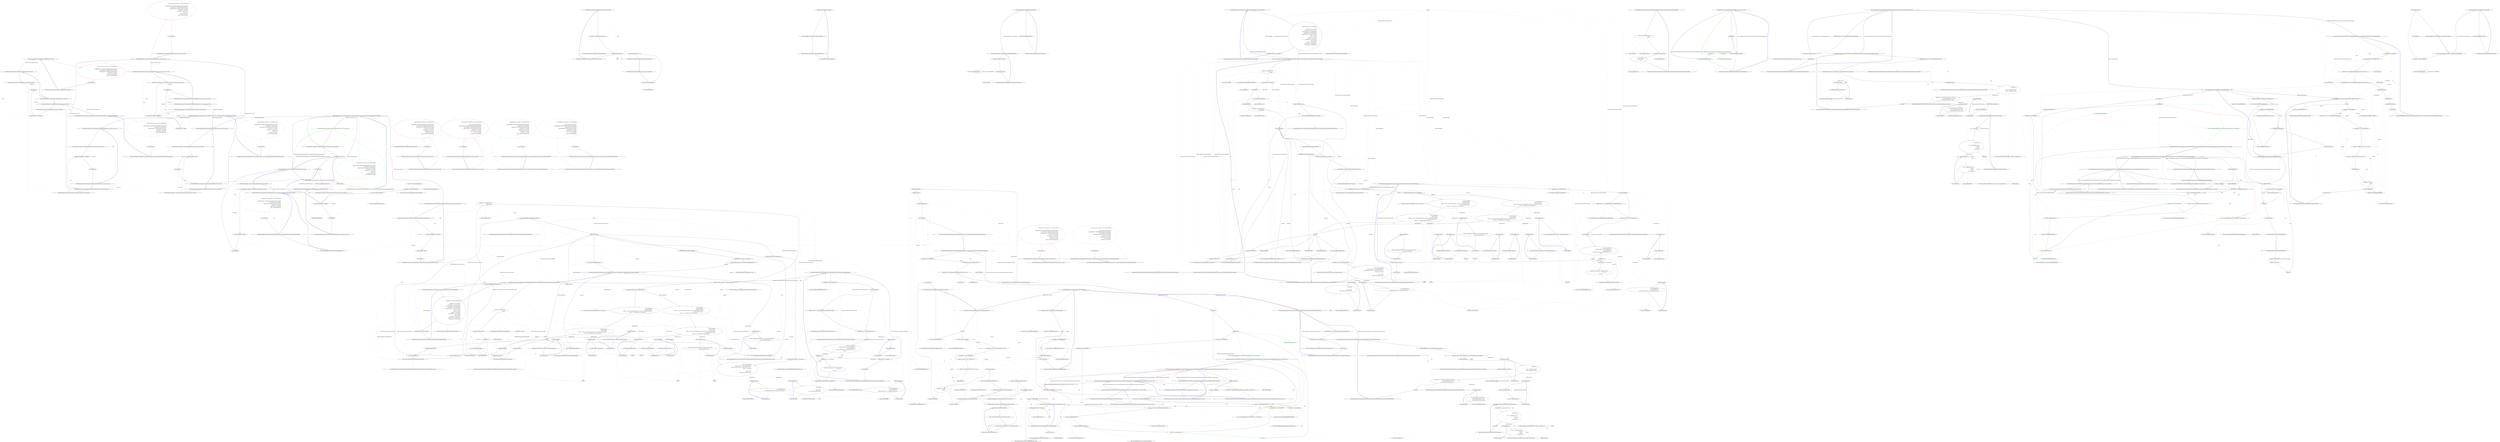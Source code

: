 digraph  {
n0 [cluster="RestSharp.Authenticators.OAuth1Authenticator.ForRequestToken(string, string)", label="Entry RestSharp.Authenticators.OAuth1Authenticator.ForRequestToken(string, string)", span="74-74"];
n1 [cluster="RestSharp.Authenticators.OAuth1Authenticator.ForRequestToken(string, string)", color=red, community=0, label="0: OAuth1Authenticator authenticator = new OAuth1Authenticator\r\n                                                {\r\n                                                    \\nParameterHandling = OAuthParameterHandling.HttpAuthorizationHeader,\r\n                                                    SignatureMethod = \\nOAuthSignatureMethod.HmacSha1,\r\n                                                    SignatureTreatment = OAuthSignatureTreatment.Escaped,\r\n                                                    \\nConsumerKey = consumerKey,\r\n                                                    ConsumerSecret = consumerSecret,\r\n                                                    \\nType = OAuthType.RequestToken\r\n                                                }", span="76-84"];
n5 [cluster="RestSharp.Authenticators.OAuth1Authenticator.ForRequestToken(string, string, string)", label="Entry RestSharp.Authenticators.OAuth1Authenticator.ForRequestToken(string, string, string)", span="89-89"];
n2 [cluster="RestSharp.Authenticators.OAuth1Authenticator.ForRequestToken(string, string)", label="return authenticator;", span="86-86"];
n4 [cluster="RestSharp.Authenticators.OAuth1Authenticator.OAuth1Authenticator()", label="Entry RestSharp.Authenticators.OAuth1Authenticator.OAuth1Authenticator()", span="42-42"];
n3 [cluster="RestSharp.Authenticators.OAuth1Authenticator.ForRequestToken(string, string)", label="Exit RestSharp.Authenticators.OAuth1Authenticator.ForRequestToken(string, string)", span="74-74"];
n6 [cluster="RestSharp.Authenticators.OAuth1Authenticator.ForRequestToken(string, string, string)", label="OAuth1Authenticator authenticator = ForRequestToken(consumerKey, consumerSecret)", span="91-91"];
n7 [cluster="RestSharp.Authenticators.OAuth1Authenticator.ForRequestToken(string, string, string)", label="authenticator.CallbackUrl = callbackUrl", span="93-93"];
n8 [cluster="RestSharp.Authenticators.OAuth1Authenticator.ForRequestToken(string, string, string)", label="return authenticator;", span="95-95"];
n9 [cluster="RestSharp.Authenticators.OAuth1Authenticator.ForRequestToken(string, string, string)", label="Exit RestSharp.Authenticators.OAuth1Authenticator.ForRequestToken(string, string, string)", span="89-89"];
d5 [cluster="RestSharp.Authenticators.OAuth1Authenticator.ForRequestToken(string, string, string)", label="Entry RestSharp.Authenticators.OAuth1Authenticator.ForRequestToken(string, string, string)", span="89-89"];
d6 [cluster="RestSharp.Authenticators.OAuth1Authenticator.ForRequestToken(string, string, string)", label="OAuth1Authenticator authenticator = ForRequestToken(consumerKey, consumerSecret)", span="91-91"];
d0 [cluster="RestSharp.Authenticators.OAuth1Authenticator.ForRequestToken(string, string, RestSharp.Authenticators.OAuth.OAuthSignatureMethod)", label="Entry RestSharp.Authenticators.OAuth1Authenticator.ForRequestToken(string, string, RestSharp.Authenticators.OAuth.OAuthSignatureMethod)", span="74-74"];
n10 [cluster="RestSharp.Authenticators.OAuth1Authenticator.ForAccessToken(string, string, string, string)", label="Entry RestSharp.Authenticators.OAuth1Authenticator.ForAccessToken(string, string, string, string)", span="98-98"];
n11 [cluster="RestSharp.Authenticators.OAuth1Authenticator.ForAccessToken(string, string, string, string)", color=red, community=0, label="0: OAuth1Authenticator authenticator = new OAuth1Authenticator\r\n                                                {\r\n                                                    \\nParameterHandling = OAuthParameterHandling.HttpAuthorizationHeader,\r\n                                                    SignatureMethod = \\nOAuthSignatureMethod.HmacSha1,\r\n                                                    SignatureTreatment = OAuthSignatureTreatment.Escaped,\r\n                                                    \\nConsumerKey = consumerKey,\r\n                                                    ConsumerSecret = consumerSecret,\r\n                                                    \\nToken = token,\r\n                                                    TokenSecret = tokenSecret,\r\n                                                    \\nType = OAuthType.AccessToken\r\n                                                }", span="101-111"];
n14 [cluster="RestSharp.Authenticators.OAuth1Authenticator.ForAccessToken(string, string, string, string, string)", label="Entry RestSharp.Authenticators.OAuth1Authenticator.ForAccessToken(string, string, string, string, string)", span="116-116"];
n19 [cluster="RestSharp.Authenticators.OAuth1Authenticator.ForAccessTokenRefresh(string, string, string, string, string)", label="Entry RestSharp.Authenticators.OAuth1Authenticator.ForAccessTokenRefresh(string, string, string, string, string)", span="126-126"];
n24 [cluster="RestSharp.Authenticators.OAuth1Authenticator.ForAccessTokenRefresh(string, string, string, string, string, string)", label="Entry RestSharp.Authenticators.OAuth1Authenticator.ForAccessTokenRefresh(string, string, string, string, string, string)", span="136-136"];
n12 [cluster="RestSharp.Authenticators.OAuth1Authenticator.ForAccessToken(string, string, string, string)", label="return authenticator;", span="113-113"];
n13 [cluster="RestSharp.Authenticators.OAuth1Authenticator.ForAccessToken(string, string, string, string)", label="Exit RestSharp.Authenticators.OAuth1Authenticator.ForAccessToken(string, string, string, string)", span="98-98"];
n15 [cluster="RestSharp.Authenticators.OAuth1Authenticator.ForAccessToken(string, string, string, string, string)", label="OAuth1Authenticator authenticator = ForAccessToken(consumerKey, consumerSecret, token, tokenSecret)", span="119-119"];
n16 [cluster="RestSharp.Authenticators.OAuth1Authenticator.ForAccessToken(string, string, string, string, string)", label="authenticator.Verifier = verifier", span="121-121"];
n17 [cluster="RestSharp.Authenticators.OAuth1Authenticator.ForAccessToken(string, string, string, string, string)", label="return authenticator;", span="123-123"];
n18 [cluster="RestSharp.Authenticators.OAuth1Authenticator.ForAccessToken(string, string, string, string, string)", label="Exit RestSharp.Authenticators.OAuth1Authenticator.ForAccessToken(string, string, string, string, string)", span="116-116"];
d14 [cluster="RestSharp.Authenticators.OAuth1Authenticator.ForAccessToken(string, string, string, string, string)", label="Entry RestSharp.Authenticators.OAuth1Authenticator.ForAccessToken(string, string, string, string, string)", span="116-116"];
d15 [cluster="RestSharp.Authenticators.OAuth1Authenticator.ForAccessToken(string, string, string, string, string)", label="OAuth1Authenticator authenticator = ForAccessToken(consumerKey, consumerSecret, token, tokenSecret)", span="119-119"];
d10 [cluster="RestSharp.Authenticators.OAuth1Authenticator.ForAccessToken(string, string, string, string, RestSharp.Authenticators.OAuth.OAuthSignatureMethod)", label="Entry RestSharp.Authenticators.OAuth1Authenticator.ForAccessToken(string, string, string, string, RestSharp.Authenticators.OAuth.OAuthSignatureMethod)", span="98-98"];
n20 [cluster="RestSharp.Authenticators.OAuth1Authenticator.ForAccessTokenRefresh(string, string, string, string, string)", label="OAuth1Authenticator authenticator = ForAccessToken(consumerKey, consumerSecret, token, tokenSecret)", span="129-129"];
n21 [cluster="RestSharp.Authenticators.OAuth1Authenticator.ForAccessTokenRefresh(string, string, string, string, string)", label="authenticator.SessionHandle = sessionHandle", span="131-131"];
n22 [cluster="RestSharp.Authenticators.OAuth1Authenticator.ForAccessTokenRefresh(string, string, string, string, string)", label="return authenticator;", span="133-133"];
n23 [cluster="RestSharp.Authenticators.OAuth1Authenticator.ForAccessTokenRefresh(string, string, string, string, string)", label="Exit RestSharp.Authenticators.OAuth1Authenticator.ForAccessTokenRefresh(string, string, string, string, string)", span="126-126"];
d19 [cluster="RestSharp.Authenticators.OAuth1Authenticator.ForAccessTokenRefresh(string, string, string, string, string)", label="Entry RestSharp.Authenticators.OAuth1Authenticator.ForAccessTokenRefresh(string, string, string, string, string)", span="126-126"];
d20 [cluster="RestSharp.Authenticators.OAuth1Authenticator.ForAccessTokenRefresh(string, string, string, string, string)", label="OAuth1Authenticator authenticator = ForAccessToken(consumerKey, consumerSecret, token, tokenSecret)", span="129-129"];
n25 [cluster="RestSharp.Authenticators.OAuth1Authenticator.ForAccessTokenRefresh(string, string, string, string, string, string)", label="OAuth1Authenticator authenticator = ForAccessToken(consumerKey, consumerSecret, token, tokenSecret)", span="139-139"];
n26 [cluster="RestSharp.Authenticators.OAuth1Authenticator.ForAccessTokenRefresh(string, string, string, string, string, string)", label="authenticator.SessionHandle = sessionHandle", span="141-141"];
n27 [cluster="RestSharp.Authenticators.OAuth1Authenticator.ForAccessTokenRefresh(string, string, string, string, string, string)", label="authenticator.Verifier = verifier", span="142-142"];
n28 [cluster="RestSharp.Authenticators.OAuth1Authenticator.ForAccessTokenRefresh(string, string, string, string, string, string)", label="return authenticator;", span="144-144"];
n29 [cluster="RestSharp.Authenticators.OAuth1Authenticator.ForAccessTokenRefresh(string, string, string, string, string, string)", label="Exit RestSharp.Authenticators.OAuth1Authenticator.ForAccessTokenRefresh(string, string, string, string, string, string)", span="136-136"];
d24 [cluster="RestSharp.Authenticators.OAuth1Authenticator.ForAccessTokenRefresh(string, string, string, string, string, string)", label="Entry RestSharp.Authenticators.OAuth1Authenticator.ForAccessTokenRefresh(string, string, string, string, string, string)", span="136-136"];
d25 [cluster="RestSharp.Authenticators.OAuth1Authenticator.ForAccessTokenRefresh(string, string, string, string, string, string)", label="OAuth1Authenticator authenticator = ForAccessToken(consumerKey, consumerSecret, token, tokenSecret)", span="139-139"];
n30 [cluster="RestSharp.Authenticators.OAuth1Authenticator.ForClientAuthentication(string, string, string, string)", label="Entry RestSharp.Authenticators.OAuth1Authenticator.ForClientAuthentication(string, string, string, string)", span="147-147"];
n31 [cluster="RestSharp.Authenticators.OAuth1Authenticator.ForClientAuthentication(string, string, string, string)", color=red, community=0, label="0: OAuth1Authenticator authenticator = new OAuth1Authenticator\r\n                                                {\r\n                                                    \\nParameterHandling = OAuthParameterHandling.HttpAuthorizationHeader,\r\n                                                    SignatureMethod = \\nOAuthSignatureMethod.HmacSha1,\r\n                                                    SignatureTreatment = OAuthSignatureTreatment.Escaped,\r\n                                                    \\nConsumerKey = consumerKey,\r\n                                                    ConsumerSecret = consumerSecret,\r\n                                                    \\nClientUsername = username,\r\n                                                    ClientPassword = password,\r\n                                                    \\nType = OAuthType.ClientAuthentication\r\n                                                }", span="150-160"];
n32 [cluster="RestSharp.Authenticators.OAuth1Authenticator.ForClientAuthentication(string, string, string, string)", label="return authenticator;", span="162-162"];
n33 [cluster="RestSharp.Authenticators.OAuth1Authenticator.ForClientAuthentication(string, string, string, string)", label="Exit RestSharp.Authenticators.OAuth1Authenticator.ForClientAuthentication(string, string, string, string)", span="147-147"];
n34 [cluster="RestSharp.Authenticators.OAuth1Authenticator.ForProtectedResource(string, string, string, string)", label="Entry RestSharp.Authenticators.OAuth1Authenticator.ForProtectedResource(string, string, string, string)", span="165-165"];
n35 [cluster="RestSharp.Authenticators.OAuth1Authenticator.ForProtectedResource(string, string, string, string)", color=red, community=0, label="0: OAuth1Authenticator authenticator = new OAuth1Authenticator\r\n                                                {\r\n                                                    \\nType = OAuthType.ProtectedResource,\r\n                                                    ParameterHandling = OAuthParameterHandling.HttpAuthorizationHeader,\r\n                                                    \\nSignatureMethod = OAuthSignatureMethod.HmacSha1,\r\n                                                    SignatureTreatment = OAuthSignatureTreatment.Escaped,\r\n                                                    \\nConsumerKey = consumerKey,\r\n                                                    ConsumerSecret = consumerSecret,\r\n                                                    \\nToken = accessToken,\r\n                                                    TokenSecret = accessTokenSecret\r\n                                                }", span="168-178"];
n36 [cluster="RestSharp.Authenticators.OAuth1Authenticator.ForProtectedResource(string, string, string, string)", label="return authenticator;", span="180-180"];
n37 [cluster="RestSharp.Authenticators.OAuth1Authenticator.ForProtectedResource(string, string, string, string)", label="Exit RestSharp.Authenticators.OAuth1Authenticator.ForProtectedResource(string, string, string, string)", span="165-165"];
n38 [cluster="RestSharp.Authenticators.OAuth1Authenticator.Authenticate(RestSharp.IRestClient, RestSharp.IRestRequest)", label="Entry RestSharp.Authenticators.OAuth1Authenticator.Authenticate(RestSharp.IRestClient, RestSharp.IRestRequest)", span="183-183"];
n39 [cluster="RestSharp.Authenticators.OAuth1Authenticator.Authenticate(RestSharp.IRestClient, RestSharp.IRestRequest)", label="OAuthWorkflow workflow = new OAuthWorkflow\r\n                                     {\r\n                                         \\nConsumerKey = this.ConsumerKey,\r\n                                         ConsumerSecret = this.ConsumerSecret,\r\n                                         \\nParameterHandling = this.ParameterHandling,\r\n                                         SignatureMethod = this.SignatureMethod,\r\n                                         \\nSignatureTreatment = this.SignatureTreatment,\r\n                                         Verifier = this.Verifier,\r\n                                         \\nVersion = this.Version,\r\n                                         CallbackUrl = this.CallbackUrl,\r\n                                         \\nSessionHandle = this.SessionHandle,\r\n                                         Token = this.Token,\r\n                                         \\nTokenSecret = this.TokenSecret,\r\n                                         ClientUsername = this.ClientUsername,\r\n                                         \\nClientPassword = this.ClientPassword\r\n                                     }", span="185-200"];
n40 [cluster="RestSharp.Authenticators.OAuth1Authenticator.Authenticate(RestSharp.IRestClient, RestSharp.IRestRequest)", label="this.AddOAuthData(client, request, workflow)", span="202-202"];
n42 [cluster="RestSharp.Authenticators.OAuth.OAuthWorkflow.OAuthWorkflow()", label="Entry RestSharp.Authenticators.OAuth.OAuthWorkflow.OAuthWorkflow()", span="15-15"];
n41 [cluster="RestSharp.Authenticators.OAuth1Authenticator.Authenticate(RestSharp.IRestClient, RestSharp.IRestRequest)", label="Exit RestSharp.Authenticators.OAuth1Authenticator.Authenticate(RestSharp.IRestClient, RestSharp.IRestRequest)", span="183-183"];
n43 [cluster="RestSharp.Authenticators.OAuth1Authenticator.AddOAuthData(RestSharp.IRestClient, RestSharp.IRestRequest, RestSharp.Authenticators.OAuth.OAuthWorkflow)", label="Entry RestSharp.Authenticators.OAuth1Authenticator.AddOAuthData(RestSharp.IRestClient, RestSharp.IRestRequest, RestSharp.Authenticators.OAuth.OAuthWorkflow)", span="205-205"];
n44 [cluster="RestSharp.Authenticators.OAuth1Authenticator.AddOAuthData(RestSharp.IRestClient, RestSharp.IRestRequest, RestSharp.Authenticators.OAuth.OAuthWorkflow)", label="string url = client.BuildUri(request)\r\n                               .ToString()", span="207-208"];
n49 [cluster="RestSharp.Authenticators.OAuth1Authenticator.AddOAuthData(RestSharp.IRestClient, RestSharp.IRestRequest, RestSharp.Authenticators.OAuth.OAuthWorkflow)", label="string method = request.Method.ToString()\r\n                                   .ToUpperInvariant()", span="217-218"];
n51 [cluster="RestSharp.Authenticators.OAuth1Authenticator.AddOAuthData(RestSharp.IRestClient, RestSharp.IRestRequest, RestSharp.Authenticators.OAuth.OAuthWorkflow)", label="!request.AlwaysMultipartFormData && !request.Files.Any()", span="226-226"];
n52 [cluster="RestSharp.Authenticators.OAuth1Authenticator.AddOAuthData(RestSharp.IRestClient, RestSharp.IRestRequest, RestSharp.Authenticators.OAuth.OAuthWorkflow)", label="parameters.AddRange(\r\n                    client.DefaultParameters\r\n                          .Where(p => p.Type == ParameterType.GetOrPost || \\np.Type == ParameterType.QueryString)\r\n                          .Select(p => new WebPair(p.Name, p.Value.ToString())))", span="228-231"];
n53 [cluster="RestSharp.Authenticators.OAuth1Authenticator.AddOAuthData(RestSharp.IRestClient, RestSharp.IRestRequest, RestSharp.Authenticators.OAuth.OAuthWorkflow)", label="parameters.AddRange(\r\n                    request.Parameters\r\n                           .Where(p => p.Type == ParameterType.GetOrPost || \\np.Type == ParameterType.QueryString)\r\n                           .Select(p => new WebPair(p.Name, p.Value.ToString())))", span="233-236"];
n54 [cluster="RestSharp.Authenticators.OAuth1Authenticator.AddOAuthData(RestSharp.IRestClient, RestSharp.IRestRequest, RestSharp.Authenticators.OAuth.OAuthWorkflow)", label="parameters.AddRange(\r\n                    client.DefaultParameters\r\n                          .Where(p => (p.Type == ParameterType.GetOrPost || \\np.Type == ParameterType.QueryString)\r\n                                      && p.Name.StartsWith(''oauth_''))\r\n                          \\n.Select(p => new WebPair(p.Name, p.Value.ToString())))", span="242-246"];
n55 [cluster="RestSharp.Authenticators.OAuth1Authenticator.AddOAuthData(RestSharp.IRestClient, RestSharp.IRestRequest, RestSharp.Authenticators.OAuth.OAuthWorkflow)", label="parameters.AddRange(\r\n                    request.Parameters\r\n                           .Where(p => (p.Type == ParameterType.GetOrPost || \\np.Type == ParameterType.QueryString)\r\n                                       && p.Name.StartsWith(''oauth_''))\r\n                           \\n.Select(p => new WebPair(p.Name, p.Value.ToString())))", span="248-252"];
n58 [cluster="RestSharp.Authenticators.OAuth1Authenticator.AddOAuthData(RestSharp.IRestClient, RestSharp.IRestRequest, RestSharp.Authenticators.OAuth.OAuthWorkflow)", label="workflow.RequestTokenUrl = url", span="258-258"];
n59 [cluster="RestSharp.Authenticators.OAuth1Authenticator.AddOAuthData(RestSharp.IRestClient, RestSharp.IRestRequest, RestSharp.Authenticators.OAuth.OAuthWorkflow)", label="oauth = workflow.BuildRequestTokenInfo(method, parameters)", span="259-259"];
n61 [cluster="RestSharp.Authenticators.OAuth1Authenticator.AddOAuthData(RestSharp.IRestClient, RestSharp.IRestRequest, RestSharp.Authenticators.OAuth.OAuthWorkflow)", label="workflow.AccessTokenUrl = url", span="263-263"];
n62 [cluster="RestSharp.Authenticators.OAuth1Authenticator.AddOAuthData(RestSharp.IRestClient, RestSharp.IRestRequest, RestSharp.Authenticators.OAuth.OAuthWorkflow)", label="oauth = workflow.BuildAccessTokenInfo(method, parameters)", span="264-264"];
n64 [cluster="RestSharp.Authenticators.OAuth1Authenticator.AddOAuthData(RestSharp.IRestClient, RestSharp.IRestRequest, RestSharp.Authenticators.OAuth.OAuthWorkflow)", label="workflow.AccessTokenUrl = url", span="268-268"];
n65 [cluster="RestSharp.Authenticators.OAuth1Authenticator.AddOAuthData(RestSharp.IRestClient, RestSharp.IRestRequest, RestSharp.Authenticators.OAuth.OAuthWorkflow)", label="oauth = workflow.BuildClientAuthAccessTokenInfo(method, parameters)", span="269-269"];
n67 [cluster="RestSharp.Authenticators.OAuth1Authenticator.AddOAuthData(RestSharp.IRestClient, RestSharp.IRestRequest, RestSharp.Authenticators.OAuth.OAuthWorkflow)", label="oauth = workflow.BuildProtectedResourceInfo(method, parameters, url)", span="273-273"];
n72 [cluster="RestSharp.Authenticators.OAuth1Authenticator.AddOAuthData(RestSharp.IRestClient, RestSharp.IRestRequest, RestSharp.Authenticators.OAuth.OAuthWorkflow)", label="request.AddHeader(''Authorization'', this.GetAuthorizationHeader(parameters))", span="284-284"];
n75 [cluster="RestSharp.Authenticators.OAuth1Authenticator.AddOAuthData(RestSharp.IRestClient, RestSharp.IRestRequest, RestSharp.Authenticators.OAuth.OAuthWorkflow)", label="request.Parameters.AddRange(\r\n                        parameters.Where(p => !p.Name.IsNullOrBlank() &&\r\n                                              (\\np.Name.StartsWith(''oauth_'') || p.Name.StartsWith(''x_auth_'')))\r\n                                  .Select(p => new Parameter\r\n                                               {\r\n                                                   \\nName = p.Name,\r\n                                                   Value = HttpUtility.UrlDecode(p.Value)\r\n                                               }))", span="289-296"];
n45 [cluster="RestSharp.Authenticators.OAuth1Authenticator.AddOAuthData(RestSharp.IRestClient, RestSharp.IRestRequest, RestSharp.Authenticators.OAuth.OAuthWorkflow)", label="int queryStringStart = url.IndexOf('?')", span="209-209"];
n47 [cluster="RestSharp.Authenticators.OAuth1Authenticator.AddOAuthData(RestSharp.IRestClient, RestSharp.IRestRequest, RestSharp.Authenticators.OAuth.OAuthWorkflow)", label="url = url.Substring(0, queryStringStart)", span="213-213"];
n78 [cluster="RestSharp.IRestClient.BuildUri(RestSharp.IRestRequest)", label="Entry RestSharp.IRestClient.BuildUri(RestSharp.IRestRequest)", span="86-86"];
n79 [cluster="System.Uri.ToString()", label="Entry System.Uri.ToString()", span="0-0"];
n46 [cluster="RestSharp.Authenticators.OAuth1Authenticator.AddOAuthData(RestSharp.IRestClient, RestSharp.IRestRequest, RestSharp.Authenticators.OAuth.OAuthWorkflow)", label="queryStringStart != -1", span="211-211"];
n80 [cluster="string.IndexOf(char)", label="Entry string.IndexOf(char)", span="0-0"];
n48 [cluster="RestSharp.Authenticators.OAuth1Authenticator.AddOAuthData(RestSharp.IRestClient, RestSharp.IRestRequest, RestSharp.Authenticators.OAuth.OAuthWorkflow)", label="OAuthWebQueryInfo oauth", span="216-216"];
n81 [cluster="string.Substring(int, int)", label="Entry string.Substring(int, int)", span="0-0"];
n50 [cluster="RestSharp.Authenticators.OAuth1Authenticator.AddOAuthData(RestSharp.IRestClient, RestSharp.IRestRequest, RestSharp.Authenticators.OAuth.OAuthWorkflow)", label="WebParameterCollection parameters = new WebParameterCollection()", span="219-219"];
n82 [cluster="System.Enum.ToString()", label="Entry System.Enum.ToString()", span="0-0"];
n83 [cluster="string.ToUpperInvariant()", label="Entry string.ToUpperInvariant()", span="0-0"];
n71 [cluster="RestSharp.Authenticators.OAuth1Authenticator.AddOAuthData(RestSharp.IRestClient, RestSharp.IRestRequest, RestSharp.Authenticators.OAuth.OAuthWorkflow)", label="parameters.Add(''oauth_signature'', oauth.Signature)", span="283-283"];
n74 [cluster="RestSharp.Authenticators.OAuth1Authenticator.AddOAuthData(RestSharp.IRestClient, RestSharp.IRestRequest, RestSharp.Authenticators.OAuth.OAuthWorkflow)", label="parameters.Add(''oauth_signature'', oauth.Signature)", span="288-288"];
n84 [cluster="RestSharp.Authenticators.OAuth.WebParameterCollection.WebParameterCollection()", label="Entry RestSharp.Authenticators.OAuth.WebParameterCollection.WebParameterCollection()", span="15-15"];
n85 [cluster="System.Collections.Generic.IEnumerable<TSource>.Any<TSource>()", label="Entry System.Collections.Generic.IEnumerable<TSource>.Any<TSource>()", span="0-0"];
n97 [cluster="lambda expression", label="Entry lambda expression", span="230-230"];
n100 [cluster="lambda expression", label="Entry lambda expression", span="231-231"];
n56 [cluster="RestSharp.Authenticators.OAuth1Authenticator.AddOAuthData(RestSharp.IRestClient, RestSharp.IRestRequest, RestSharp.Authenticators.OAuth.OAuthWorkflow)", label="this.Type", span="255-255"];
n105 [cluster="lambda expression", label="Entry lambda expression", span="235-235"];
n108 [cluster="lambda expression", label="Entry lambda expression", span="236-236"];
n111 [cluster="lambda expression", label="Entry lambda expression", span="244-245"];
n115 [cluster="lambda expression", label="Entry lambda expression", span="246-246"];
n118 [cluster="lambda expression", label="Entry lambda expression", span="250-251"];
n121 [cluster="lambda expression", label="Entry lambda expression", span="252-252"];
n57 [cluster="RestSharp.Authenticators.OAuth1Authenticator.AddOAuthData(RestSharp.IRestClient, RestSharp.IRestRequest, RestSharp.Authenticators.OAuth.OAuthWorkflow)", label="OAuthType.RequestToken", span="257-257"];
n60 [cluster="RestSharp.Authenticators.OAuth1Authenticator.AddOAuthData(RestSharp.IRestClient, RestSharp.IRestRequest, RestSharp.Authenticators.OAuth.OAuthWorkflow)", label="OAuthType.AccessToken", span="262-262"];
n63 [cluster="RestSharp.Authenticators.OAuth1Authenticator.AddOAuthData(RestSharp.IRestClient, RestSharp.IRestRequest, RestSharp.Authenticators.OAuth.OAuthWorkflow)", label="OAuthType.ClientAuthentication", span="267-267"];
n66 [cluster="RestSharp.Authenticators.OAuth1Authenticator.AddOAuthData(RestSharp.IRestClient, RestSharp.IRestRequest, RestSharp.Authenticators.OAuth.OAuthWorkflow)", label="OAuthType.ProtectedResource", span="272-272"];
n68 [cluster="RestSharp.Authenticators.OAuth1Authenticator.AddOAuthData(RestSharp.IRestClient, RestSharp.IRestRequest, RestSharp.Authenticators.OAuth.OAuthWorkflow)", label="throw new ArgumentOutOfRangeException();", span="277-277"];
n69 [cluster="RestSharp.Authenticators.OAuth1Authenticator.AddOAuthData(RestSharp.IRestClient, RestSharp.IRestRequest, RestSharp.Authenticators.OAuth.OAuthWorkflow)", label="this.ParameterHandling", span="280-280"];
n89 [cluster="RestSharp.Authenticators.OAuth.OAuthWorkflow.BuildRequestTokenInfo(string, RestSharp.Authenticators.OAuth.WebParameterCollection)", label="Entry RestSharp.Authenticators.OAuth.OAuthWorkflow.BuildRequestTokenInfo(string, RestSharp.Authenticators.OAuth.WebParameterCollection)", span="74-74"];
n90 [cluster="RestSharp.Authenticators.OAuth.OAuthWorkflow.BuildAccessTokenInfo(string, RestSharp.Authenticators.OAuth.WebParameterCollection)", label="Entry RestSharp.Authenticators.OAuth.OAuthWorkflow.BuildAccessTokenInfo(string, RestSharp.Authenticators.OAuth.WebParameterCollection)", span="130-130"];
n91 [cluster="RestSharp.Authenticators.OAuth.OAuthWorkflow.BuildClientAuthAccessTokenInfo(string, RestSharp.Authenticators.OAuth.WebParameterCollection)", label="Entry RestSharp.Authenticators.OAuth.OAuthWorkflow.BuildClientAuthAccessTokenInfo(string, RestSharp.Authenticators.OAuth.WebParameterCollection)", span="178-178"];
n92 [cluster="RestSharp.Authenticators.OAuth.OAuthWorkflow.BuildProtectedResourceInfo(string, RestSharp.Authenticators.OAuth.WebParameterCollection, \\nstring)", label="Entry RestSharp.Authenticators.OAuth.OAuthWorkflow.BuildProtectedResourceInfo(string, RestSharp.Authenticators.OAuth.WebParameterCollection, \\nstring)", span="218-218"];
n77 [cluster="RestSharp.Authenticators.OAuth1Authenticator.AddOAuthData(RestSharp.IRestClient, RestSharp.IRestRequest, RestSharp.Authenticators.OAuth.OAuthWorkflow)", label="Exit RestSharp.Authenticators.OAuth1Authenticator.AddOAuthData(RestSharp.IRestClient, RestSharp.IRestRequest, RestSharp.Authenticators.OAuth.OAuthWorkflow)", span="205-205"];
n93 [cluster="System.ArgumentOutOfRangeException.ArgumentOutOfRangeException()", label="Entry System.ArgumentOutOfRangeException.ArgumentOutOfRangeException()", span="0-0"];
n70 [cluster="RestSharp.Authenticators.OAuth1Authenticator.AddOAuthData(RestSharp.IRestClient, RestSharp.IRestRequest, RestSharp.Authenticators.OAuth.OAuthWorkflow)", label="OAuthParameterHandling.HttpAuthorizationHeader", span="282-282"];
n73 [cluster="RestSharp.Authenticators.OAuth1Authenticator.AddOAuthData(RestSharp.IRestClient, RestSharp.IRestRequest, RestSharp.Authenticators.OAuth.OAuthWorkflow)", label="OAuthParameterHandling.UrlOrPostParameters", span="287-287"];
n76 [cluster="RestSharp.Authenticators.OAuth1Authenticator.AddOAuthData(RestSharp.IRestClient, RestSharp.IRestRequest, RestSharp.Authenticators.OAuth.OAuthWorkflow)", label="throw new ArgumentOutOfRangeException();", span="300-300"];
n94 [cluster="RestSharp.Authenticators.OAuth.WebParameterCollection.Add(string, string)", label="Entry RestSharp.Authenticators.OAuth.WebParameterCollection.Add(string, string)", span="22-22"];
n95 [cluster="RestSharp.Authenticators.OAuth1Authenticator.GetAuthorizationHeader(RestSharp.Authenticators.OAuth.WebPairCollection)", label="Entry RestSharp.Authenticators.OAuth1Authenticator.GetAuthorizationHeader(RestSharp.Authenticators.OAuth.WebPairCollection)", span="304-304"];
n96 [cluster="RestSharp.IRestRequest.AddHeader(string, string)", label="Entry RestSharp.IRestRequest.AddHeader(string, string)", span="283-283"];
n124 [cluster="lambda expression", label="Entry lambda expression", span="290-291"];
n128 [cluster="lambda expression", label="Entry lambda expression", span="292-296"];
n133 [cluster="RestSharp.Authenticators.OAuth1Authenticator.GetAuthorizationHeader(RestSharp.Authenticators.OAuth.WebPairCollection)", label="StringBuilder sb = new StringBuilder(''OAuth '')", span="306-306"];
n136 [cluster="RestSharp.Authenticators.OAuth1Authenticator.GetAuthorizationHeader(RestSharp.Authenticators.OAuth.WebPairCollection)", label="parameters.Sort((l, r) => l.Name.CompareTo(r.Name))", span="313-313"];
n138 [cluster="RestSharp.Authenticators.OAuth1Authenticator.GetAuthorizationHeader(RestSharp.Authenticators.OAuth.WebPairCollection)", label="List<WebPair> oathParameters =\r\n                parameters.Where(p => !p.Name.IsNullOrBlank() &&\r\n                                      !\\np.Value.IsNullOrBlank() &&\r\n                                      (p.Name.StartsWith(''oauth_'') || p.Name.StartsWith(''x_auth_'')))\r\n                          \\n.ToList()", span="316-320"];
n143 [cluster="RestSharp.Authenticators.OAuth1Authenticator.GetAuthorizationHeader(RestSharp.Authenticators.OAuth.WebPairCollection)", label="string authorization = sb.ToString()", span="333-333"];
n134 [cluster="RestSharp.Authenticators.OAuth1Authenticator.GetAuthorizationHeader(RestSharp.Authenticators.OAuth.WebPairCollection)", label="!this.Realm.IsNullOrBlank()", span="308-308"];
n135 [cluster="RestSharp.Authenticators.OAuth1Authenticator.GetAuthorizationHeader(RestSharp.Authenticators.OAuth.WebPairCollection)", label="sb.Append(''realm=\''{0}\'',''.FormatWith(OAuthTools.UrlEncodeRelaxed(this.Realm)))", span="310-310"];
n142 [cluster="RestSharp.Authenticators.OAuth1Authenticator.GetAuthorizationHeader(RestSharp.Authenticators.OAuth.WebPairCollection)", label="sb.Append(format.FormatWith(parameter.Name, parameter.Value))", span="330-330"];
n146 [cluster="System.Text.StringBuilder.StringBuilder(string)", label="Entry System.Text.StringBuilder.StringBuilder(string)", span="0-0"];
n127 [cluster="string.IsNullOrBlank()", label="Entry string.IsNullOrBlank()", span="10-10"];
n147 [cluster="RestSharp.Authenticators.OAuth.OAuthTools.UrlEncodeRelaxed(string)", label="Entry RestSharp.Authenticators.OAuth.OAuthTools.UrlEncodeRelaxed(string)", span="118-118"];
n148 [cluster="string.FormatWith(params object[])", label="Entry string.FormatWith(params object[])", span="26-26"];
n149 [cluster="System.Text.StringBuilder.Append(string)", label="Entry System.Text.StringBuilder.Append(string)", span="0-0"];
n137 [cluster="RestSharp.Authenticators.OAuth1Authenticator.GetAuthorizationHeader(RestSharp.Authenticators.OAuth.WebPairCollection)", label="int parameterCount = 0", span="315-315"];
n150 [cluster="RestSharp.Authenticators.OAuth.WebPairCollection.Sort(System.Comparison<RestSharp.Authenticators.OAuth.WebPair>)", label="Entry RestSharp.Authenticators.OAuth.WebPairCollection.Sort(System.Comparison<RestSharp.Authenticators.OAuth.WebPair>)", span="86-86"];
n153 [cluster="lambda expression", label="Entry lambda expression", span="313-313"];
n140 [cluster="RestSharp.Authenticators.OAuth1Authenticator.GetAuthorizationHeader(RestSharp.Authenticators.OAuth.WebPairCollection)", label="parameterCount++", span="324-324"];
n139 [cluster="RestSharp.Authenticators.OAuth1Authenticator.GetAuthorizationHeader(RestSharp.Authenticators.OAuth.WebPairCollection)", label=oathParameters, span="322-322"];
n141 [cluster="RestSharp.Authenticators.OAuth1Authenticator.GetAuthorizationHeader(RestSharp.Authenticators.OAuth.WebPairCollection)", label="string format = parameterCount < oathParameters.Count\r\n                    ? ''{0}=\''{1}\'',''\r\n                    : ''{0}=\''{\\n1}\''''", span="326-328"];
n157 [cluster="lambda expression", label="Entry lambda expression", span="317-319"];
n144 [cluster="RestSharp.Authenticators.OAuth1Authenticator.GetAuthorizationHeader(RestSharp.Authenticators.OAuth.WebPairCollection)", label="return authorization;", span="335-335"];
n152 [cluster="System.Text.StringBuilder.ToString()", label="Entry System.Text.StringBuilder.ToString()", span="0-0"];
n145 [cluster="RestSharp.Authenticators.OAuth1Authenticator.GetAuthorizationHeader(RestSharp.Authenticators.OAuth.WebPairCollection)", label="Exit RestSharp.Authenticators.OAuth1Authenticator.GetAuthorizationHeader(RestSharp.Authenticators.OAuth.WebPairCollection)", span="304-304"];
n98 [cluster="lambda expression", label="p.Type == ParameterType.GetOrPost || p.Type == ParameterType.QueryString", span="230-230"];
n99 [cluster="lambda expression", label="Exit lambda expression", span="230-230"];
n101 [cluster="lambda expression", label="new WebPair(p.Name, p.Value.ToString())", span="231-231"];
n102 [cluster="lambda expression", label="Exit lambda expression", span="231-231"];
n106 [cluster="lambda expression", label="p.Type == ParameterType.GetOrPost || p.Type == ParameterType.QueryString", span="235-235"];
n107 [cluster="lambda expression", label="Exit lambda expression", span="235-235"];
n109 [cluster="lambda expression", label="new WebPair(p.Name, p.Value.ToString())", span="236-236"];
n110 [cluster="lambda expression", label="Exit lambda expression", span="236-236"];
n112 [cluster="lambda expression", label="(p.Type == ParameterType.GetOrPost || p.Type == ParameterType.QueryString)\r\n                                      && p.Name.StartsWith(''\\noauth_'')", span="244-245"];
n113 [cluster="lambda expression", label="Exit lambda expression", span="244-245"];
n114 [cluster="string.StartsWith(string)", label="Entry string.StartsWith(string)", span="0-0"];
n116 [cluster="lambda expression", label="new WebPair(p.Name, p.Value.ToString())", span="246-246"];
n117 [cluster="lambda expression", label="Exit lambda expression", span="246-246"];
n119 [cluster="lambda expression", label="(p.Type == ParameterType.GetOrPost || p.Type == ParameterType.QueryString)\r\n                                       && p.Name.StartsWith(''\\noauth_'')", span="250-251"];
n120 [cluster="lambda expression", label="Exit lambda expression", span="250-251"];
n122 [cluster="lambda expression", label="new WebPair(p.Name, p.Value.ToString())", span="252-252"];
n123 [cluster="lambda expression", label="Exit lambda expression", span="252-252"];
n125 [cluster="lambda expression", label="!p.Name.IsNullOrBlank() &&\r\n                                              (p.Name.StartsWith(''oauth_'') || p.Name.StartsWith(''\\nx_auth_''))", span="290-291"];
n126 [cluster="lambda expression", label="Exit lambda expression", span="290-291"];
n129 [cluster="lambda expression", label="new Parameter\r\n                                               {\r\n                                                   Name = p.Name,\r\n                                                   \\nValue = HttpUtility.UrlDecode(p.Value)\r\n                                               }", span="292-296"];
n130 [cluster="lambda expression", label="Exit lambda expression", span="292-296"];
n131 [cluster="RestSharp.Parameter.Parameter()", label="Entry RestSharp.Parameter.Parameter()", span="23-23"];
n154 [cluster="lambda expression", label="l.Name.CompareTo(r.Name)", span="313-313"];
n155 [cluster="lambda expression", label="Exit lambda expression", span="313-313"];
n156 [cluster="string.CompareTo(string)", label="Entry string.CompareTo(string)", span="0-0"];
n158 [cluster="lambda expression", label="!p.Name.IsNullOrBlank() &&\r\n                                      !p.Value.IsNullOrBlank() &&\r\n                                      (\\np.Name.StartsWith(''oauth_'') || p.Name.StartsWith(''x_auth_''))", span="317-319"];
n159 [cluster="lambda expression", label="Exit lambda expression", span="317-319"];
d1 [cluster="RestSharp.Authenticators.OAuth1Authenticator.ForRequestToken(string, string, RestSharp.Authenticators.OAuth.OAuthSignatureMethod)", color=green, community=0, label="0: OAuth1Authenticator authenticator = new OAuth1Authenticator\r\n                                                {\r\n                                                    \\nParameterHandling = OAuthParameterHandling.HttpAuthorizationHeader,\r\n                                                    SignatureMethod = \\nsignatureMethod,\r\n                                                    SignatureTreatment = OAuthSignatureTreatment.Escaped,\r\n                                                    \\nConsumerKey = consumerKey,\r\n                                                    ConsumerSecret = consumerSecret,\r\n                                                    \\nType = OAuthType.RequestToken\r\n                                                }", span="76-84"];
d2 [cluster="RestSharp.Authenticators.OAuth1Authenticator.ForRequestToken(string, string, RestSharp.Authenticators.OAuth.OAuthSignatureMethod)", label="return authenticator;", span="86-86"];
d3 [cluster="RestSharp.Authenticators.OAuth1Authenticator.ForRequestToken(string, string, RestSharp.Authenticators.OAuth.OAuthSignatureMethod)", label="Exit RestSharp.Authenticators.OAuth1Authenticator.ForRequestToken(string, string, RestSharp.Authenticators.OAuth.OAuthSignatureMethod)", span="74-74"];
d11 [cluster="RestSharp.Authenticators.OAuth1Authenticator.ForAccessToken(string, string, string, string, RestSharp.Authenticators.OAuth.OAuthSignatureMethod)", color=green, community=0, label="0: OAuth1Authenticator authenticator = new OAuth1Authenticator\r\n                                                {\r\n                                                    \\nParameterHandling = OAuthParameterHandling.HttpAuthorizationHeader,\r\n                                                    SignatureMethod = \\nsignatureMethod,\r\n                                                    SignatureTreatment = OAuthSignatureTreatment.Escaped,\r\n                                                    \\nConsumerKey = consumerKey,\r\n                                                    ConsumerSecret = consumerSecret,\r\n                                                    \\nToken = token,\r\n                                                    TokenSecret = tokenSecret,\r\n                                                    \\nType = OAuthType.AccessToken\r\n                                                }", span="101-111"];
d12 [cluster="RestSharp.Authenticators.OAuth1Authenticator.ForAccessToken(string, string, string, string, RestSharp.Authenticators.OAuth.OAuthSignatureMethod)", label="return authenticator;", span="113-113"];
d13 [cluster="RestSharp.Authenticators.OAuth1Authenticator.ForAccessToken(string, string, string, string, RestSharp.Authenticators.OAuth.OAuthSignatureMethod)", label="Exit RestSharp.Authenticators.OAuth1Authenticator.ForAccessToken(string, string, string, string, RestSharp.Authenticators.OAuth.OAuthSignatureMethod)", span="98-98"];
d31 [cluster="RestSharp.Authenticators.OAuth1Authenticator.ForClientAuthentication(string, string, string, string, RestSharp.Authenticators.OAuth.OAuthSignatureMethod)", color=green, community=0, label="0: OAuth1Authenticator authenticator = new OAuth1Authenticator\r\n                                                {\r\n                                                    \\nParameterHandling = OAuthParameterHandling.HttpAuthorizationHeader,\r\n                                                    SignatureMethod = \\nsignatureMethod,\r\n                                                    SignatureTreatment = OAuthSignatureTreatment.Escaped,\r\n                                                    \\nConsumerKey = consumerKey,\r\n                                                    ConsumerSecret = consumerSecret,\r\n                                                    \\nClientUsername = username,\r\n                                                    ClientPassword = password,\r\n                                                    \\nType = OAuthType.ClientAuthentication\r\n                                                }", span="150-160"];
d32 [cluster="RestSharp.Authenticators.OAuth1Authenticator.ForClientAuthentication(string, string, string, string, RestSharp.Authenticators.OAuth.OAuthSignatureMethod)", label="return authenticator;", span="162-162"];
d30 [cluster="RestSharp.Authenticators.OAuth1Authenticator.ForClientAuthentication(string, string, string, string, RestSharp.Authenticators.OAuth.OAuthSignatureMethod)", label="Entry RestSharp.Authenticators.OAuth1Authenticator.ForClientAuthentication(string, string, string, string, RestSharp.Authenticators.OAuth.OAuthSignatureMethod)", span="147-147"];
d33 [cluster="RestSharp.Authenticators.OAuth1Authenticator.ForClientAuthentication(string, string, string, string, RestSharp.Authenticators.OAuth.OAuthSignatureMethod)", label="Exit RestSharp.Authenticators.OAuth1Authenticator.ForClientAuthentication(string, string, string, string, RestSharp.Authenticators.OAuth.OAuthSignatureMethod)", span="147-147"];
d35 [cluster="RestSharp.Authenticators.OAuth1Authenticator.ForProtectedResource(string, string, string, string, RestSharp.Authenticators.OAuth.OAuthSignatureMethod)", color=green, community=0, label="0: OAuth1Authenticator authenticator = new OAuth1Authenticator\r\n                                                {\r\n                                                    \\nType = OAuthType.ProtectedResource,\r\n                                                    ParameterHandling = OAuthParameterHandling.HttpAuthorizationHeader,\r\n                                                    \\nSignatureMethod = signatureMethod,\r\n                                                    SignatureTreatment = OAuthSignatureTreatment.Escaped,\r\n                                                    \\nConsumerKey = consumerKey,\r\n                                                    ConsumerSecret = consumerSecret,\r\n                                                    \\nToken = accessToken,\r\n                                                    TokenSecret = accessTokenSecret\r\n                                                }", span="168-178"];
d36 [cluster="RestSharp.Authenticators.OAuth1Authenticator.ForProtectedResource(string, string, string, string, RestSharp.Authenticators.OAuth.OAuthSignatureMethod)", label="return authenticator;", span="180-180"];
d34 [cluster="RestSharp.Authenticators.OAuth1Authenticator.ForProtectedResource(string, string, string, string, RestSharp.Authenticators.OAuth.OAuthSignatureMethod)", label="Entry RestSharp.Authenticators.OAuth1Authenticator.ForProtectedResource(string, string, string, string, RestSharp.Authenticators.OAuth.OAuthSignatureMethod)", span="165-165"];
d37 [cluster="RestSharp.Authenticators.OAuth1Authenticator.ForProtectedResource(string, string, string, string, RestSharp.Authenticators.OAuth.OAuthSignatureMethod)", label="Exit RestSharp.Authenticators.OAuth1Authenticator.ForProtectedResource(string, string, string, string, RestSharp.Authenticators.OAuth.OAuthSignatureMethod)", span="165-165"];
m0_6 [cluster="RestSharp.Authenticators.OAuth1Authenticator.ForRequestToken(string, string, string)", file="OAuth1Authenticator.cs", label="OAuth1Authenticator authenticator = ForRequestToken(consumerKey, consumerSecret)", span="91-91"];
m0_7 [cluster="RestSharp.Authenticators.OAuth1Authenticator.ForRequestToken(string, string, string)", file="OAuth1Authenticator.cs", label="authenticator.CallbackUrl = callbackUrl", span="93-93"];
m0_9 [cluster="RestSharp.Authenticators.OAuth1Authenticator.ForRequestToken(string, string, string)", file="OAuth1Authenticator.cs", label="Exit RestSharp.Authenticators.OAuth1Authenticator.ForRequestToken(string, string, string)", span="89-89"];
m0_10 [cluster="RestSharp.Authenticators.OAuth1Authenticator.ForAccessToken(string, string, string, string, RestSharp.Authenticators.OAuth.OAuthSignatureMethod)", file="OAuth1Authenticator.cs", label="Entry RestSharp.Authenticators.OAuth1Authenticator.ForAccessToken(string, string, string, string, RestSharp.Authenticators.OAuth.OAuthSignatureMethod)", span="98-98"];
m0_12 [cluster="RestSharp.Authenticators.OAuth1Authenticator.ForAccessToken(string, string, string, string, RestSharp.Authenticators.OAuth.OAuthSignatureMethod)", file="OAuth1Authenticator.cs", label="return authenticator;", span="113-113"];
m0_14 [cluster="RestSharp.Authenticators.OAuth1Authenticator.ForAccessToken(string, string, string, string, string)", color=green, community=0, file="OAuth1Authenticator.cs", label="1: Entry RestSharp.Authenticators.OAuth1Authenticator.ForAccessToken(string, string, string, string, string)", span="116-116"];
m0_15 [cluster="RestSharp.Authenticators.OAuth1Authenticator.ForAccessToken(string, string, string, string, string)", file="OAuth1Authenticator.cs", label="OAuth1Authenticator authenticator = ForAccessToken(consumerKey, consumerSecret, token, tokenSecret)", span="119-119"];
m0_11 [cluster="RestSharp.Authenticators.OAuth1Authenticator.ForAccessToken(string, string, string, string, RestSharp.Authenticators.OAuth.OAuthSignatureMethod)", color=green, community=0, file="OAuth1Authenticator.cs", label="0: OAuth1Authenticator authenticator = new OAuth1Authenticator\r\n                                                {\r\n                                                    \\nParameterHandling = OAuthParameterHandling.HttpAuthorizationHeader,\r\n                                                    SignatureMethod = \\nsignatureMethod,\r\n                                                    SignatureTreatment = OAuthSignatureTreatment.Escaped,\r\n                                                    \\nConsumerKey = consumerKey,\r\n                                                    ConsumerSecret = consumerSecret,\r\n                                                    \\nToken = token,\r\n                                                    TokenSecret = tokenSecret,\r\n                                                    \\nType = OAuthType.AccessToken\r\n                                                }", span="101-111"];
m0_13 [cluster="RestSharp.Authenticators.OAuth1Authenticator.ForAccessToken(string, string, string, string, RestSharp.Authenticators.OAuth.OAuthSignatureMethod)", color=green, community=0, file="OAuth1Authenticator.cs", label="1: Exit RestSharp.Authenticators.OAuth1Authenticator.ForAccessToken(string, string, string, string, RestSharp.Authenticators.OAuth.OAuthSignatureMethod)", span="98-98"];
m0_16 [cluster="RestSharp.Authenticators.OAuth1Authenticator.ForAccessToken(string, string, string, string, string)", file="OAuth1Authenticator.cs", label="authenticator.Verifier = verifier", span="121-121"];
m0_17 [cluster="RestSharp.Authenticators.OAuth1Authenticator.ForAccessToken(string, string, string, string, string)", file="OAuth1Authenticator.cs", label="return authenticator;", span="123-123"];
m0_18 [cluster="RestSharp.Authenticators.OAuth.Extensions.OAuthExtensions.HashWith(string, System.Security.Cryptography.HashAlgorithm)", file="OAuthExtensions.cs", label="byte[] data = Encoding.UTF8.GetBytes(input)", span="36-36"];
m0_19 [cluster="RestSharp.Authenticators.OAuth1Authenticator.ForAccessTokenRefresh(string, string, string, string, string)", file="OAuth1Authenticator.cs", label="Entry RestSharp.Authenticators.OAuth1Authenticator.ForAccessTokenRefresh(string, string, string, string, string)", span="126-126"];
m0_20 [cluster="RestSharp.Authenticators.OAuth1Authenticator.ForAccessTokenRefresh(string, string, string, string, string)", file="OAuth1Authenticator.cs", label="OAuth1Authenticator authenticator = ForAccessToken(consumerKey, consumerSecret, token, tokenSecret)", span="129-129"];
m0_21 [cluster="RestSharp.Authenticators.OAuth1Authenticator.ForAccessTokenRefresh(string, string, string, string, string)", file="OAuth1Authenticator.cs", label="authenticator.SessionHandle = sessionHandle", span="131-131"];
m0_22 [cluster="RestSharp.Authenticators.OAuth1Authenticator.ForAccessTokenRefresh(string, string, string, string, string)", file="OAuth1Authenticator.cs", label="return authenticator;", span="133-133"];
m0_23 [cluster="RestSharp.Authenticators.OAuth1Authenticator.ForAccessTokenRefresh(string, string, string, string, string)", file="OAuth1Authenticator.cs", label="Exit RestSharp.Authenticators.OAuth1Authenticator.ForAccessTokenRefresh(string, string, string, string, string)", span="126-126"];
m0_24 [cluster="RestSharp.Authenticators.OAuth1Authenticator.ForAccessTokenRefresh(string, string, string, string, string, string)", file="OAuth1Authenticator.cs", label="Entry RestSharp.Authenticators.OAuth1Authenticator.ForAccessTokenRefresh(string, string, string, string, string, string)", span="136-136"];
m0_8 [cluster="RestSharp.Authenticators.OAuth1Authenticator.ForRequestToken(string, string, string)", file="OAuth1Authenticator.cs", label="return authenticator;", span="95-95"];
m0_0 [cluster="RestSharp.Authenticators.OAuth1Authenticator.ForRequestToken(string, string, RestSharp.Authenticators.OAuth.OAuthSignatureMethod)", file="OAuth1Authenticator.cs", label="Entry RestSharp.Authenticators.OAuth1Authenticator.ForRequestToken(string, string, RestSharp.Authenticators.OAuth.OAuthSignatureMethod)", span="74-74"];
m0_1 [cluster="RestSharp.Authenticators.OAuth1Authenticator.ForRequestToken(string, string, RestSharp.Authenticators.OAuth.OAuthSignatureMethod)", color=green, community=0, file="OAuth1Authenticator.cs", label="0: OAuth1Authenticator authenticator = new OAuth1Authenticator\r\n                                                {\r\n                                                    \\nParameterHandling = OAuthParameterHandling.HttpAuthorizationHeader,\r\n                                                    SignatureMethod = \\nsignatureMethod,\r\n                                                    SignatureTreatment = OAuthSignatureTreatment.Escaped,\r\n                                                    \\nConsumerKey = consumerKey,\r\n                                                    ConsumerSecret = consumerSecret,\r\n                                                    \\nType = OAuthType.RequestToken\r\n                                                }", span="76-84"];
m0_2 [cluster="RestSharp.Authenticators.OAuth1Authenticator.ForRequestToken(string, string, RestSharp.Authenticators.OAuth.OAuthSignatureMethod)", file="OAuth1Authenticator.cs", label="return authenticator;", span="86-86"];
m0_3 [cluster="RestSharp.Authenticators.OAuth1Authenticator.ForRequestToken(string, string, RestSharp.Authenticators.OAuth.OAuthSignatureMethod)", file="OAuth1Authenticator.cs", label="Exit RestSharp.Authenticators.OAuth1Authenticator.ForRequestToken(string, string, RestSharp.Authenticators.OAuth.OAuthSignatureMethod)", span="74-74"];
m0_4 [cluster="RestSharp.Authenticators.OAuth1Authenticator.OAuth1Authenticator()", file="OAuth1Authenticator.cs", label="Entry RestSharp.Authenticators.OAuth1Authenticator.OAuth1Authenticator()", span="42-42"];
m2_4 [cluster="RestSharp.Tests.OAuthTests.UrlStrictEncode_Encodes_Correctly(string, string)", file="OAuthTests.cs", label="Entry RestSharp.Tests.OAuthTests.UrlStrictEncode_Encodes_Correctly(string, string)", span="27-27"];
m2_5 [cluster="RestSharp.Tests.OAuthTests.UrlStrictEncode_Encodes_Correctly(string, string)", file="OAuthTests.cs", label="string actual = OAuthTools.UrlEncodeStrict(value)", span="29-29"];
m2_6 [cluster="RestSharp.Tests.OAuthTests.UrlStrictEncode_Encodes_Correctly(string, string)", file="OAuthTests.cs", label="Assert.AreEqual(expected, actual)", span="31-31"];
m2_7 [cluster="RestSharp.Tests.OAuthTests.UrlStrictEncode_Encodes_Correctly(string, string)", file="OAuthTests.cs", label="Exit RestSharp.Tests.OAuthTests.UrlStrictEncode_Encodes_Correctly(string, string)", span="27-27"];
m2_0 [cluster="RestSharp.Tests.OAuthTests.OAuthTests()", file="OAuthTests.cs", label="Entry RestSharp.Tests.OAuthTests.OAuthTests()", span="11-11"];
m2_1 [cluster="RestSharp.Tests.OAuthTests.OAuthTests()", file="OAuthTests.cs", label="Thread.CurrentThread.CurrentCulture = CultureInfo.InvariantCulture", span="13-13"];
m2_2 [cluster="RestSharp.Tests.OAuthTests.OAuthTests()", file="OAuthTests.cs", label="Thread.CurrentThread.CurrentUICulture = CultureInfo.InstalledUICulture", span="14-14"];
m2_3 [cluster="RestSharp.Tests.OAuthTests.OAuthTests()", file="OAuthTests.cs", label="Exit RestSharp.Tests.OAuthTests.OAuthTests()", span="11-11"];
m2_14 [cluster="string.PercentEncode()", file="OAuthTests.cs", label="Entry string.PercentEncode()", span="67-67"];
m2_10 [cluster="RestSharp.Tests.OAuthTests.PercentEncode_Encodes_Correctly(string, string)", file="OAuthTests.cs", label="Entry RestSharp.Tests.OAuthTests.PercentEncode_Encodes_Correctly(string, string)", span="38-38"];
m2_11 [cluster="RestSharp.Tests.OAuthTests.PercentEncode_Encodes_Correctly(string, string)", file="OAuthTests.cs", label="string actual = value.PercentEncode()", span="40-40"];
m2_12 [cluster="RestSharp.Tests.OAuthTests.PercentEncode_Encodes_Correctly(string, string)", file="OAuthTests.cs", label="Assert.AreEqual(expected, actual)", span="42-42"];
m2_13 [cluster="RestSharp.Tests.OAuthTests.PercentEncode_Encodes_Correctly(string, string)", file="OAuthTests.cs", label="Exit RestSharp.Tests.OAuthTests.PercentEncode_Encodes_Correctly(string, string)", span="38-38"];
m2_8 [cluster="RestSharp.Authenticators.OAuth.OAuthTools.UrlEncodeStrict(string)", file="OAuthTests.cs", label="Entry RestSharp.Authenticators.OAuth.OAuthTools.UrlEncodeStrict(string)", span="145-145"];
m3_47 [cluster="System.Collections.Generic.IEnumerable<T>.ForEach<T>(System.Action<T>)", file="OAuthTools.cs", label="Entry System.Collections.Generic.IEnumerable<T>.ForEach<T>(System.Action<T>)", span="42-42"];
m3_118 [cluster="RestSharp.Authenticators.OAuth.OAuthTools.GetSignature(RestSharp.Authenticators.OAuth.OAuthSignatureMethod, RestSharp.Authenticators.OAuth.OAuthSignatureTreatment, \\nstring, string)", file="OAuthTools.cs", label="Entry RestSharp.Authenticators.OAuth.OAuthTools.GetSignature(RestSharp.Authenticators.OAuth.OAuthSignatureMethod, RestSharp.Authenticators.OAuth.OAuthSignatureTreatment, \\nstring, string)", span="285-285"];
m3_119 [cluster="RestSharp.Authenticators.OAuth.OAuthTools.GetSignature(RestSharp.Authenticators.OAuth.OAuthSignatureMethod, RestSharp.Authenticators.OAuth.OAuthSignatureTreatment, \\nstring, string)", file="OAuthTools.cs", label="return GetSignature(signatureMethod, signatureTreatment, signatureBase, consumerSecret, null);", span="288-288"];
m3_120 [cluster="RestSharp.Authenticators.OAuth.OAuthTools.GetSignature(RestSharp.Authenticators.OAuth.OAuthSignatureMethod, RestSharp.Authenticators.OAuth.OAuthSignatureTreatment, \\nstring, string)", file="OAuthTools.cs", label="Exit RestSharp.Authenticators.OAuth.OAuthTools.GetSignature(RestSharp.Authenticators.OAuth.OAuthSignatureMethod, RestSharp.Authenticators.OAuth.OAuthSignatureTreatment, \\nstring, string)", span="285-285"];
m3_40 [cluster="System.Text.StringBuilder.Replace(string, string)", file="OAuthTools.cs", label="Entry System.Text.StringBuilder.Replace(string, string)", span="0-0"];
m3_53 [cluster="string.PercentEncode()", file="OAuthTools.cs", label="Entry string.PercentEncode()", span="67-67"];
m3_83 [cluster="string.CompareOrdinal(string, string)", file="OAuthTools.cs", label="Entry string.CompareOrdinal(string, string)", span="0-0"];
m3_80 [cluster="lambda expression", file="OAuthTools.cs", label="Entry lambda expression", span="198-200"];
m3_48 [cluster="lambda expression", file="OAuthTools.cs", label="Entry lambda expression", span="155-161"];
m3_49 [cluster="lambda expression", file="OAuthTools.cs", label="result += UNRESERVED.Contains(c)\r\n                                  ? c.ToString()\r\n                                  : c.ToString()\r\n                                     \\n.PercentEncode()", span="157-160"];
m3_50 [cluster="lambda expression", file="OAuthTools.cs", label="Exit lambda expression", span="155-161"];
m3_72 [cluster="lambda expression", file="OAuthTools.cs", label="Entry lambda expression", span="190-190"];
m3_76 [cluster="lambda expression", file="OAuthTools.cs", label="Entry lambda expression", span="193-197"];
m3_73 [cluster="lambda expression", file="OAuthTools.cs", label="n.Name.EqualsIgnoreCase(''oauth_signature'')", span="190-190"];
m3_74 [cluster="lambda expression", file="OAuthTools.cs", label="Exit lambda expression", span="190-190"];
m3_77 [cluster="lambda expression", file="OAuthTools.cs", label="p.Name = UrlEncodeStrict(p.Name)", span="195-195"];
m3_78 [cluster="lambda expression", file="OAuthTools.cs", label="p.Value = UrlEncodeStrict(p.Value)", span="196-196"];
m3_79 [cluster="lambda expression", file="OAuthTools.cs", label="Exit lambda expression", span="193-197"];
m3_81 [cluster="lambda expression", file="OAuthTools.cs", label="string.CompareOrdinal(x.Name, y.Name) != 0\r\n                ? string.CompareOrdinal(x.Name, y.Name)\r\n                : string.CompareOrdinal(\\nx.Value, y.Value)", span="198-200"];
m3_82 [cluster="lambda expression", file="OAuthTools.cs", label="Exit lambda expression", span="198-200"];
m3_70 [cluster="RestSharp.Authenticators.OAuth.WebPairCollection.RemoveAll(System.Collections.Generic.IEnumerable<RestSharp.Authenticators.OAuth.WebPair>)", file="OAuthTools.cs", label="Entry RestSharp.Authenticators.OAuth.WebPairCollection.RemoveAll(System.Collections.Generic.IEnumerable<RestSharp.Authenticators.OAuth.WebPair>)", span="95-95"];
m3_121 [cluster="RestSharp.Authenticators.OAuth.OAuthTools.GetSignature(RestSharp.Authenticators.OAuth.OAuthSignatureMethod, string, string, string)", file="OAuthTools.cs", label="Entry RestSharp.Authenticators.OAuth.OAuthTools.GetSignature(RestSharp.Authenticators.OAuth.OAuthSignatureMethod, string, string, \\nstring)", span="300-300"];
m3_122 [cluster="RestSharp.Authenticators.OAuth.OAuthTools.GetSignature(RestSharp.Authenticators.OAuth.OAuthSignatureMethod, string, string, string)", file="OAuthTools.cs", label="return GetSignature(signatureMethod, OAuthSignatureTreatment.Escaped, consumerSecret, tokenSecret);", span="303-303"];
m3_123 [cluster="RestSharp.Authenticators.OAuth.OAuthTools.GetSignature(RestSharp.Authenticators.OAuth.OAuthSignatureMethod, string, string, string)", file="OAuthTools.cs", label="Exit RestSharp.Authenticators.OAuth.OAuthTools.GetSignature(RestSharp.Authenticators.OAuth.OAuthSignatureMethod, string, string, \\nstring)", span="300-300"];
m3_19 [cluster="string.String(char[])", file="OAuthTools.cs", label="Entry string.String(char[])", span="0-0"];
m3_23 [cluster="RestSharp.Authenticators.OAuth.OAuthTools.GetTimestamp(System.DateTime)", file="OAuthTools.cs", label="Entry RestSharp.Authenticators.OAuth.OAuthTools.GetTimestamp(System.DateTime)", span="88-88"];
m3_24 [cluster="RestSharp.Authenticators.OAuth.OAuthTools.GetTimestamp(System.DateTime)", file="OAuthTools.cs", label="long timestamp = dateTime.ToUnixTime()", span="90-90"];
m3_25 [cluster="RestSharp.Authenticators.OAuth.OAuthTools.GetTimestamp(System.DateTime)", file="OAuthTools.cs", label="return timestamp.ToString();", span="92-92"];
m3_26 [cluster="RestSharp.Authenticators.OAuth.OAuthTools.GetTimestamp(System.DateTime)", file="OAuthTools.cs", label="Exit RestSharp.Authenticators.OAuth.OAuthTools.GetTimestamp(System.DateTime)", span="88-88"];
m3_39 [cluster="System.Uri.EscapeDataString(string)", file="OAuthTools.cs", label="Entry System.Uri.EscapeDataString(string)", span="0-0"];
m3_28 [cluster="long.ToString()", file="OAuthTools.cs", label="Entry long.ToString()", span="0-0"];
m3_68 [cluster="RestSharp.Authenticators.OAuth.WebParameterCollection.WebParameterCollection(System.Collections.Generic.IEnumerable<RestSharp.Authenticators.OAuth.WebPair>)", file="OAuthTools.cs", label="Entry RestSharp.Authenticators.OAuth.WebParameterCollection.WebParameterCollection(System.Collections.Generic.IEnumerable<RestSharp.Authenticators.OAuth.WebPair>)", span="7-7"];
m3_97 [cluster="System.ArgumentNullException.ArgumentNullException(string)", file="OAuthTools.cs", label="Entry System.ArgumentNullException.ArgumentNullException(string)", span="0-0"];
m3_7 [cluster="RestSharp.Tests.OAuthTests.UrlStrictEncode_Encodes_Correctly(string, string)", file="OAuthTests.cs", label="Exit RestSharp.Tests.OAuthTests.UrlStrictEncode_Encodes_Correctly(string, string)", span="27-27"];
m3_6 [cluster="RestSharp.Tests.OAuthTests.UrlStrictEncode_Encodes_Correctly(string, string)", file="OAuthTests.cs", label="Assert.AreEqual(expected, actual)", span="31-31"];
m3_142 [cluster="RestSharp.Authenticators.OAuth.OAuthTools.GetSignature(RestSharp.Authenticators.OAuth.OAuthSignatureMethod, RestSharp.Authenticators.OAuth.OAuthSignatureTreatment, \\nstring, string, string)", color=green, community=0, file="OAuthTools.cs", label="0: throw new NotImplementedException(''Only HMAC-SHA1 and HMAC-SHA256 are currently supported.'');", span="361-361"];
m3_84 [cluster="RestSharp.Authenticators.OAuth.OAuthTools.ConstructRequestUrl(System.Uri)", file="OAuthTools.cs", label="Entry RestSharp.Authenticators.OAuth.OAuthTools.ConstructRequestUrl(System.Uri)", span="213-213"];
m3_85 [cluster="RestSharp.Authenticators.OAuth.OAuthTools.ConstructRequestUrl(System.Uri)", file="OAuthTools.cs", label="url == null", span="215-215"];
m3_88 [cluster="RestSharp.Authenticators.OAuth.OAuthTools.ConstructRequestUrl(System.Uri)", file="OAuthTools.cs", label="string requestUrl = ''{0}://{1}''.FormatWith(url.Scheme, url.Host)", span="221-221"];
m3_89 [cluster="RestSharp.Authenticators.OAuth.OAuthTools.ConstructRequestUrl(System.Uri)", file="OAuthTools.cs", label="string qualified = '':{0}''.FormatWith(url.Port)", span="222-222"];
m3_90 [cluster="RestSharp.Authenticators.OAuth.OAuthTools.ConstructRequestUrl(System.Uri)", file="OAuthTools.cs", label="bool basic = url.Scheme == ''http'' && url.Port == 80", span="223-223"];
m3_91 [cluster="RestSharp.Authenticators.OAuth.OAuthTools.ConstructRequestUrl(System.Uri)", file="OAuthTools.cs", label="bool secure = url.Scheme == ''https'' && url.Port == 443", span="224-224"];
m3_94 [cluster="RestSharp.Authenticators.OAuth.OAuthTools.ConstructRequestUrl(System.Uri)", file="OAuthTools.cs", label="sb.Append(url.AbsolutePath)", span="230-230"];
m3_86 [cluster="RestSharp.Authenticators.OAuth.OAuthTools.ConstructRequestUrl(System.Uri)", file="OAuthTools.cs", label="throw new ArgumentNullException(''url'');", span="217-217"];
m3_87 [cluster="RestSharp.Authenticators.OAuth.OAuthTools.ConstructRequestUrl(System.Uri)", file="OAuthTools.cs", label="StringBuilder sb = new StringBuilder()", span="220-220"];
m3_92 [cluster="RestSharp.Authenticators.OAuth.OAuthTools.ConstructRequestUrl(System.Uri)", file="OAuthTools.cs", label="sb.Append(requestUrl)", span="226-226"];
m3_93 [cluster="RestSharp.Authenticators.OAuth.OAuthTools.ConstructRequestUrl(System.Uri)", file="OAuthTools.cs", label="sb.Append(!basic && !secure\r\n                ? qualified\r\n                : '''')", span="227-229"];
m3_95 [cluster="RestSharp.Authenticators.OAuth.OAuthTools.ConstructRequestUrl(System.Uri)", file="OAuthTools.cs", label="return sb.ToString();", span="232-232"];
m3_96 [cluster="RestSharp.Authenticators.OAuth.OAuthTools.ConstructRequestUrl(System.Uri)", file="OAuthTools.cs", label="Exit RestSharp.Authenticators.OAuth.OAuthTools.ConstructRequestUrl(System.Uri)", span="213-213"];
m3_71 [cluster="RestSharp.Authenticators.OAuth.WebPairCollection.Sort(System.Comparison<RestSharp.Authenticators.OAuth.WebPair>)", file="OAuthTools.cs", label="Entry RestSharp.Authenticators.OAuth.WebPairCollection.Sort(System.Comparison<RestSharp.Authenticators.OAuth.WebPair>)", span="86-86"];
m3_145 [cluster="System.NotImplementedException.NotImplementedException(string)", file="OAuthTools.cs", label="Entry System.NotImplementedException.NotImplementedException(string)", span="0-0"];
m3_20 [cluster="RestSharp.Authenticators.OAuth.OAuthTools.GetTimestamp()", file="OAuthTools.cs", label="Entry RestSharp.Authenticators.OAuth.OAuthTools.GetTimestamp()", span="77-77"];
m3_21 [cluster="RestSharp.Authenticators.OAuth.OAuthTools.GetTimestamp()", file="OAuthTools.cs", label="return GetTimestamp(DateTime.UtcNow);", span="79-79"];
m3_22 [cluster="RestSharp.Authenticators.OAuth.OAuthTools.GetTimestamp()", file="OAuthTools.cs", label="Exit RestSharp.Authenticators.OAuth.OAuthTools.GetTimestamp()", span="77-77"];
m3_101 [cluster="RestSharp.Authenticators.OAuth.OAuthTools.ConcatenateRequestElements(string, string, RestSharp.Authenticators.OAuth.WebParameterCollection)", file="OAuthTools.cs", label="Entry RestSharp.Authenticators.OAuth.OAuthTools.ConcatenateRequestElements(string, string, RestSharp.Authenticators.OAuth.WebParameterCollection)", span="245-245"];
m3_102 [cluster="RestSharp.Authenticators.OAuth.OAuthTools.ConcatenateRequestElements(string, string, RestSharp.Authenticators.OAuth.WebParameterCollection)", file="OAuthTools.cs", label="StringBuilder sb = new StringBuilder()", span="247-247"];
m3_103 [cluster="RestSharp.Authenticators.OAuth.OAuthTools.ConcatenateRequestElements(string, string, RestSharp.Authenticators.OAuth.WebParameterCollection)", file="OAuthTools.cs", label="string requestMethod = method.ToUpper().Then(''&'')", span="250-250"];
m3_104 [cluster="RestSharp.Authenticators.OAuth.OAuthTools.ConcatenateRequestElements(string, string, RestSharp.Authenticators.OAuth.WebParameterCollection)", file="OAuthTools.cs", label="string requestUrl = UrlEncodeRelaxed(ConstructRequestUrl(url.AsUri())).Then(''&'')", span="251-251"];
m3_105 [cluster="RestSharp.Authenticators.OAuth.OAuthTools.ConcatenateRequestElements(string, string, RestSharp.Authenticators.OAuth.WebParameterCollection)", file="OAuthTools.cs", label="string requestParameters = UrlEncodeRelaxed(NormalizeRequestParameters(parameters))", span="252-252"];
m3_106 [cluster="RestSharp.Authenticators.OAuth.OAuthTools.ConcatenateRequestElements(string, string, RestSharp.Authenticators.OAuth.WebParameterCollection)", file="OAuthTools.cs", label="sb.Append(requestMethod)", span="254-254"];
m3_107 [cluster="RestSharp.Authenticators.OAuth.OAuthTools.ConcatenateRequestElements(string, string, RestSharp.Authenticators.OAuth.WebParameterCollection)", file="OAuthTools.cs", label="sb.Append(requestUrl)", span="255-255"];
m3_108 [cluster="RestSharp.Authenticators.OAuth.OAuthTools.ConcatenateRequestElements(string, string, RestSharp.Authenticators.OAuth.WebParameterCollection)", file="OAuthTools.cs", label="sb.Append(requestParameters)", span="256-256"];
m3_109 [cluster="RestSharp.Authenticators.OAuth.OAuthTools.ConcatenateRequestElements(string, string, RestSharp.Authenticators.OAuth.WebParameterCollection)", file="OAuthTools.cs", label="return sb.ToString();", span="258-258"];
m3_110 [cluster="RestSharp.Authenticators.OAuth.OAuthTools.ConcatenateRequestElements(string, string, RestSharp.Authenticators.OAuth.WebParameterCollection)", file="OAuthTools.cs", label="Exit RestSharp.Authenticators.OAuth.OAuthTools.ConcatenateRequestElements(string, string, RestSharp.Authenticators.OAuth.WebParameterCollection)", span="245-245"];
m3_75 [cluster="string.EqualsIgnoreCase(string)", file="OAuthTools.cs", label="Entry string.EqualsIgnoreCase(string)", span="16-16"];
m3_150 [cluster="System.Security.Cryptography.HMACSHA256.HMACSHA256()", file="OAuthTools.cs", label="Entry System.Security.Cryptography.HMACSHA256.HMACSHA256()", span="0-0"];
m3_5 [cluster="RestSharp.Tests.OAuthTests.UrlStrictEncode_Encodes_Correctly(string, string)", file="OAuthTests.cs", label="string actual = OAuthTools.UrlEncodeStrict(value)", span="29-29"];
m3_59 [cluster="RestSharp.Authenticators.OAuth.OAuthTools.SortParametersExcludingSignature(RestSharp.Authenticators.OAuth.WebParameterCollection)", file="OAuthTools.cs", label="Entry RestSharp.Authenticators.OAuth.OAuthTools.SortParametersExcludingSignature(RestSharp.Authenticators.OAuth.WebParameterCollection)", span="187-187"];
m3_61 [cluster="RestSharp.Authenticators.OAuth.OAuthTools.SortParametersExcludingSignature(RestSharp.Authenticators.OAuth.WebParameterCollection)", file="OAuthTools.cs", label="WebParameterCollection copy = new WebParameterCollection(parameters)", span="189-189"];
m3_62 [cluster="RestSharp.Authenticators.OAuth.OAuthTools.SortParametersExcludingSignature(RestSharp.Authenticators.OAuth.WebParameterCollection)", file="OAuthTools.cs", label="IEnumerable<WebPair> exclusions = copy.Where(n => n.Name.EqualsIgnoreCase(''oauth_signature''))", span="190-190"];
m3_63 [cluster="RestSharp.Authenticators.OAuth.OAuthTools.SortParametersExcludingSignature(RestSharp.Authenticators.OAuth.WebParameterCollection)", file="OAuthTools.cs", label="copy.RemoveAll(exclusions)", span="192-192"];
m3_64 [cluster="RestSharp.Authenticators.OAuth.OAuthTools.SortParametersExcludingSignature(RestSharp.Authenticators.OAuth.WebParameterCollection)", file="OAuthTools.cs", label="copy.ForEach(p =>\r\n                         {\r\n                             p.Name = UrlEncodeStrict(p.Name);\r\n                             \\np.Value = UrlEncodeStrict(p.Value);\r\n                         })", span="193-197"];
m3_65 [cluster="RestSharp.Authenticators.OAuth.OAuthTools.SortParametersExcludingSignature(RestSharp.Authenticators.OAuth.WebParameterCollection)", file="OAuthTools.cs", label="copy.Sort((x, y) => string.CompareOrdinal(x.Name, y.Name) != 0\r\n                ? string.CompareOrdinal(x.Name, y.Name)\r\n                : \\nstring.CompareOrdinal(x.Value, y.Value))", span="198-200"];
m3_66 [cluster="RestSharp.Authenticators.OAuth.OAuthTools.SortParametersExcludingSignature(RestSharp.Authenticators.OAuth.WebParameterCollection)", file="OAuthTools.cs", label="return copy;", span="202-202"];
m3_67 [cluster="RestSharp.Authenticators.OAuth.OAuthTools.SortParametersExcludingSignature(RestSharp.Authenticators.OAuth.WebParameterCollection)", file="OAuthTools.cs", label="Exit RestSharp.Authenticators.OAuth.OAuthTools.SortParametersExcludingSignature(RestSharp.Authenticators.OAuth.WebParameterCollection)", span="187-187"];
m3_111 [cluster="string.ToUpper()", file="OAuthTools.cs", label="Entry string.ToUpper()", span="0-0"];
m3_112 [cluster="string.Then(string)", file="OAuthTools.cs", label="Entry string.Then(string)", span="36-36"];
m3_8 [cluster="RestSharp.Authenticators.OAuth.OAuthTools.UrlEncodeStrict(string)", file="OAuthTests.cs", label="Entry RestSharp.Authenticators.OAuth.OAuthTools.UrlEncodeStrict(string)", span="145-145"];
m3_9 [cluster="RestSharp.Authenticators.OAuth.OAuthTools.GetNonce()", file="OAuthTests.cs", label="string chars = (LOWER + DIGIT)", span="57-57"];
m3_10 [cluster="RestSharp.Tests.OAuthTests.PercentEncode_Encodes_Correctly(string, string)", file="OAuthTests.cs", label="Entry RestSharp.Tests.OAuthTests.PercentEncode_Encodes_Correctly(string, string)", span="38-38"];
m3_14 [cluster="RestSharp.Authenticators.OAuth.OAuthTools.GetNonce()", file="OAuthTools.cs", label="nonce[i] = chars[random.Next(0, chars.Length)]", span="65-65"];
m3_11 [cluster="RestSharp.Tests.OAuthTests.PercentEncode_Encodes_Correctly(string, string)", file="OAuthTests.cs", label="string actual = value.PercentEncode()", span="40-40"];
m3_13 [cluster="RestSharp.Tests.OAuthTests.PercentEncode_Encodes_Correctly(string, string)", file="OAuthTests.cs", label="Exit RestSharp.Tests.OAuthTests.PercentEncode_Encodes_Correctly(string, string)", span="38-38"];
m3_16 [cluster="RestSharp.Authenticators.OAuth.OAuthTools.GetNonce()", file="OAuthTools.cs", label="return new string(nonce);", span="69-69"];
m3_12 [cluster="RestSharp.Tests.OAuthTests.PercentEncode_Encodes_Correctly(string, string)", file="OAuthTests.cs", label="Assert.AreEqual(expected, actual)", span="42-42"];
m3_15 [cluster="RestSharp.Authenticators.OAuth.OAuthTools.GetNonce()", file="OAuthTools.cs", label="i++", span="63-63"];
m3_17 [cluster="RestSharp.Authenticators.OAuth.OAuthTools.GetNonce()", file="OAuthTools.cs", label="Exit RestSharp.Authenticators.OAuth.OAuthTools.GetNonce()", span="55-55"];
m3_143 [cluster="System.Text.Encoding.GetBytes(string)", file="OAuthTools.cs", label="Entry System.Text.Encoding.GetBytes(string)", span="0-0"];
m3_0 [cluster="RestSharp.Tests.OAuthTests.OAuthTests()", file="OAuthTests.cs", label="Entry RestSharp.Tests.OAuthTests.OAuthTests()", span="11-11"];
m3_1 [cluster="RestSharp.Tests.OAuthTests.OAuthTests()", file="OAuthTests.cs", label="Thread.CurrentThread.CurrentCulture = CultureInfo.InvariantCulture", span="13-13"];
m3_2 [cluster="RestSharp.Tests.OAuthTests.OAuthTests()", file="OAuthTests.cs", label="Thread.CurrentThread.CurrentUICulture = CultureInfo.InstalledUICulture", span="14-14"];
m3_3 [cluster="RestSharp.Tests.OAuthTests.OAuthTests()", file="OAuthTests.cs", label="Exit RestSharp.Tests.OAuthTests.OAuthTests()", span="11-11"];
m3_4 [cluster="RestSharp.Tests.OAuthTests.UrlStrictEncode_Encodes_Correctly(string, string)", file="OAuthTests.cs", label="Entry RestSharp.Tests.OAuthTests.UrlStrictEncode_Encodes_Correctly(string, string)", span="27-27"];
m3_51 [cluster="System.Collections.Generic.IEnumerable<TSource>.Contains<TSource>(TSource)", file="OAuthTools.cs", label="Entry System.Collections.Generic.IEnumerable<TSource>.Contains<TSource>(TSource)", span="0-0"];
m3_29 [cluster="RestSharp.Authenticators.OAuth.OAuthTools.UrlEncodeRelaxed(string)", file="OAuthTools.cs", label="Entry RestSharp.Authenticators.OAuth.OAuthTools.UrlEncodeRelaxed(string)", span="118-118"];
m3_30 [cluster="RestSharp.Authenticators.OAuth.OAuthTools.UrlEncodeRelaxed(string)", file="OAuthTools.cs", label="StringBuilder escaped = new StringBuilder(Uri.EscapeDataString(value))", span="124-124"];
m3_31 [cluster="RestSharp.Authenticators.OAuth.OAuthTools.UrlEncodeRelaxed(string)", file="OAuthTools.cs", label="int i = 0", span="127-127"];
m3_34 [cluster="RestSharp.Authenticators.OAuth.OAuthTools.UrlEncodeRelaxed(string)", file="OAuthTools.cs", label="escaped.Replace(t, uriRfc3968EscapedHex[i])", span="131-131"];
m3_36 [cluster="RestSharp.Authenticators.OAuth.OAuthTools.UrlEncodeRelaxed(string)", file="OAuthTools.cs", label="return escaped.ToString();", span="135-135"];
m3_32 [cluster="RestSharp.Authenticators.OAuth.OAuthTools.UrlEncodeRelaxed(string)", file="OAuthTools.cs", label="i < uriRfc3986CharsToEscape.Length", span="127-127"];
m3_33 [cluster="RestSharp.Authenticators.OAuth.OAuthTools.UrlEncodeRelaxed(string)", file="OAuthTools.cs", label="string t = uriRfc3986CharsToEscape[i]", span="129-129"];
m3_35 [cluster="RestSharp.Authenticators.OAuth.OAuthTools.UrlEncodeRelaxed(string)", file="OAuthTools.cs", label="i++", span="127-127"];
m3_37 [cluster="RestSharp.Authenticators.OAuth.OAuthTools.UrlEncodeRelaxed(string)", file="OAuthTools.cs", label="Exit RestSharp.Authenticators.OAuth.OAuthTools.UrlEncodeRelaxed(string)", span="118-118"];
m3_117 [cluster="RestSharp.Authenticators.OAuth.OAuthTools.GetSignature(RestSharp.Authenticators.OAuth.OAuthSignatureMethod, RestSharp.Authenticators.OAuth.OAuthSignatureTreatment, \\nstring, string, string)", file="OAuthTools.cs", label="Entry RestSharp.Authenticators.OAuth.OAuthTools.GetSignature(RestSharp.Authenticators.OAuth.OAuthSignatureMethod, RestSharp.Authenticators.OAuth.OAuthSignatureTreatment, \\nstring, string, string)", span="316-316"];
m3_128 [cluster="RestSharp.Authenticators.OAuth.OAuthTools.GetSignature(RestSharp.Authenticators.OAuth.OAuthSignatureMethod, RestSharp.Authenticators.OAuth.OAuthSignatureTreatment, \\nstring, string, string)", file="OAuthTools.cs", label="string signature", span="327-327"];
m3_124 [cluster="RestSharp.Authenticators.OAuth.OAuthTools.GetSignature(RestSharp.Authenticators.OAuth.OAuthSignatureMethod, RestSharp.Authenticators.OAuth.OAuthSignatureTreatment, \\nstring, string, string)", file="OAuthTools.cs", label="tokenSecret.IsNullOrBlank()", span="319-319"];
m3_126 [cluster="RestSharp.Authenticators.OAuth.OAuthTools.GetSignature(RestSharp.Authenticators.OAuth.OAuthSignatureMethod, RestSharp.Authenticators.OAuth.OAuthSignatureTreatment, \\nstring, string, string)", file="OAuthTools.cs", label="consumerSecret = UrlEncodeRelaxed(consumerSecret)", span="324-324"];
m3_127 [cluster="RestSharp.Authenticators.OAuth.OAuthTools.GetSignature(RestSharp.Authenticators.OAuth.OAuthSignatureMethod, RestSharp.Authenticators.OAuth.OAuthSignatureTreatment, \\nstring, string, string)", file="OAuthTools.cs", label="tokenSecret = UrlEncodeRelaxed(tokenSecret)", span="325-325"];
m3_129 [cluster="RestSharp.Authenticators.OAuth.OAuthTools.GetSignature(RestSharp.Authenticators.OAuth.OAuthSignatureMethod, RestSharp.Authenticators.OAuth.OAuthSignatureTreatment, \\nstring, string, string)", file="OAuthTools.cs", label=signatureMethod, span="329-329"];
m3_134 [cluster="RestSharp.Authenticators.OAuth.OAuthTools.GetSignature(RestSharp.Authenticators.OAuth.OAuthSignatureMethod, RestSharp.Authenticators.OAuth.OAuthSignatureTreatment, \\nstring, string, string)", file="OAuthTools.cs", label="signature = signatureBase.HashWith(crypto)", span="337-337"];
m3_138 [cluster="RestSharp.Authenticators.OAuth.OAuthTools.GetSignature(RestSharp.Authenticators.OAuth.OAuthSignatureMethod, RestSharp.Authenticators.OAuth.OAuthSignatureTreatment, \\nstring, string, string)", color=green, community=0, file="OAuthTools.cs", label="1: crypto.Key = encoding.GetBytes(key)", span="347-347"];
m3_139 [cluster="RestSharp.Authenticators.OAuth.OAuthTools.GetSignature(RestSharp.Authenticators.OAuth.OAuthSignatureMethod, RestSharp.Authenticators.OAuth.OAuthSignatureTreatment, \\nstring, string, string)", color=green, community=0, file="OAuthTools.cs", label="1: return result;", span="357-357"];
m3_125 [cluster="RestSharp.Authenticators.OAuth.OAuthTools.GetSignature(RestSharp.Authenticators.OAuth.OAuthSignatureMethod, RestSharp.Authenticators.OAuth.OAuthSignatureTreatment, \\nstring, string, string)", file="OAuthTools.cs", label="tokenSecret = string.Empty", span="321-321"];
m3_132 [cluster="RestSharp.Authenticators.OAuth.OAuthTools.GetSignature(RestSharp.Authenticators.OAuth.OAuthSignatureMethod, RestSharp.Authenticators.OAuth.OAuthSignatureTreatment, \\nstring, string, string)", file="OAuthTools.cs", label="string key = ''{0}&{1}''.FormatWith(consumerSecret, tokenSecret)", span="334-334"];
m3_136 [cluster="RestSharp.Authenticators.OAuth.OAuthTools.GetSignature(RestSharp.Authenticators.OAuth.OAuthSignatureMethod, RestSharp.Authenticators.OAuth.OAuthSignatureTreatment, \\nstring, string, string)", color=green, community=0, file="OAuthTools.cs", label="1: HMACSHA256 crypto = new HMACSHA256()", span="344-344"];
m3_137 [cluster="RestSharp.Authenticators.OAuth.OAuthTools.GetSignature(RestSharp.Authenticators.OAuth.OAuthSignatureMethod, RestSharp.Authenticators.OAuth.OAuthSignatureTreatment, \\nstring, string, string)", color=red, community=0, file="OAuthTools.cs", label="1: throw new NotImplementedException(''Only HMAC-SHA1 is currently supported.'');", span="350-350"];
m3_130 [cluster="RestSharp.Authenticators.OAuth.OAuthTools.GetSignature(RestSharp.Authenticators.OAuth.OAuthSignatureMethod, RestSharp.Authenticators.OAuth.OAuthSignatureTreatment, \\nstring, string, string)", file="OAuthTools.cs", label="OAuthSignatureMethod.HmacSha1", span="331-331"];
m3_135 [cluster="RestSharp.Authenticators.OAuth.OAuthTools.GetSignature(RestSharp.Authenticators.OAuth.OAuthSignatureMethod, RestSharp.Authenticators.OAuth.OAuthSignatureTreatment, \\nstring, string, string)", color=green, community=0, file="OAuthTools.cs", label="1: OAuthSignatureMethod.HmacSha256", span="342-342"];
m3_131 [cluster="RestSharp.Authenticators.OAuth.OAuthTools.GetSignature(RestSharp.Authenticators.OAuth.OAuthSignatureMethod, RestSharp.Authenticators.OAuth.OAuthSignatureTreatment, \\nstring, string, string)", file="OAuthTools.cs", label="HMACSHA1 crypto = new HMACSHA1()", span="333-333"];
m3_133 [cluster="RestSharp.Authenticators.OAuth.OAuthTools.GetSignature(RestSharp.Authenticators.OAuth.OAuthSignatureMethod, RestSharp.Authenticators.OAuth.OAuthSignatureTreatment, \\nstring, string, string)", file="OAuthTools.cs", label="crypto.Key = encoding.GetBytes(key)", span="336-336"];
m3_140 [cluster="RestSharp.Authenticators.OAuth.OAuthTools.GetSignature(RestSharp.Authenticators.OAuth.OAuthSignatureMethod, RestSharp.Authenticators.OAuth.OAuthSignatureTreatment, \\nstring, string, string)", file="OAuthTools.cs", label="Exit RestSharp.Authenticators.OAuth.OAuthTools.GetSignature(RestSharp.Authenticators.OAuth.OAuthSignatureMethod, RestSharp.Authenticators.OAuth.OAuthSignatureTreatment, \\nstring, string, string)", span="316-316"];
m3_141 [cluster="string.IsNullOrBlank()", file="OAuthTools.cs", label="Entry string.IsNullOrBlank()", span="10-10"];
m3_27 [cluster="System.DateTime.ToUnixTime()", file="OAuthTools.cs", label="Entry System.DateTime.ToUnixTime()", span="20-20"];
m3_42 [cluster="RestSharp.Authenticators.OAuth.OAuthTools.UrlEncodeStrict(string)", file="OAuthTools.cs", label="Entry RestSharp.Authenticators.OAuth.OAuthTools.UrlEncodeStrict(string)", span="145-145"];
m3_43 [cluster="RestSharp.Authenticators.OAuth.OAuthTools.UrlEncodeStrict(string)", file="OAuthTools.cs", label="string result = ''''", span="153-153"];
m3_44 [cluster="RestSharp.Authenticators.OAuth.OAuthTools.UrlEncodeStrict(string)", file="OAuthTools.cs", label="value.ForEach(c =>\r\n                          {\r\n                              result += UNRESERVED.Contains(c)\r\n                                  ? \\nc.ToString()\r\n                                  : c.ToString()\r\n                                     .PercentEncode();\r\n                          })", span="155-161"];
m3_45 [cluster="RestSharp.Authenticators.OAuth.OAuthTools.UrlEncodeStrict(string)", file="OAuthTools.cs", label="return result;", span="163-163"];
m3_46 [cluster="RestSharp.Authenticators.OAuth.OAuthTools.UrlEncodeStrict(string)", file="OAuthTools.cs", label="Exit RestSharp.Authenticators.OAuth.OAuthTools.UrlEncodeStrict(string)", span="145-145"];
m3_52 [cluster="char.ToString()", file="OAuthTools.cs", label="Entry char.ToString()", span="0-0"];
m3_99 [cluster="string.FormatWith(params object[])", file="OAuthTools.cs", label="Entry string.FormatWith(params object[])", span="26-26"];
m3_60 [cluster="RestSharp.Authenticators.OAuth.WebParameterCollection.Concatenate(string, string)", file="OAuthTools.cs", label="Entry RestSharp.Authenticators.OAuth.WebParameterCollection.Concatenate(string, string)", span="87-87"];
m3_38 [cluster="System.Text.StringBuilder.StringBuilder(string)", file="OAuthTools.cs", label="Entry System.Text.StringBuilder.StringBuilder(string)", span="0-0"];
m3_98 [cluster="System.Text.StringBuilder.StringBuilder()", file="OAuthTools.cs", label="Entry System.Text.StringBuilder.StringBuilder()", span="0-0"];
m3_114 [cluster="RestSharp.Authenticators.OAuth.OAuthTools.GetSignature(RestSharp.Authenticators.OAuth.OAuthSignatureMethod, string, string)", file="OAuthTools.cs", label="Entry RestSharp.Authenticators.OAuth.OAuthTools.GetSignature(RestSharp.Authenticators.OAuth.OAuthSignatureMethod, string, string)", span="270-270"];
m3_115 [cluster="RestSharp.Authenticators.OAuth.OAuthTools.GetSignature(RestSharp.Authenticators.OAuth.OAuthSignatureMethod, string, string)", file="OAuthTools.cs", label="return GetSignature(signatureMethod, OAuthSignatureTreatment.Escaped, signatureBase, consumerSecret, null);", span="272-272"];
m3_116 [cluster="RestSharp.Authenticators.OAuth.OAuthTools.GetSignature(RestSharp.Authenticators.OAuth.OAuthSignatureMethod, string, string)", file="OAuthTools.cs", label="Exit RestSharp.Authenticators.OAuth.OAuthTools.GetSignature(RestSharp.Authenticators.OAuth.OAuthSignatureMethod, string, string)", span="270-270"];
m3_144 [cluster="string.HashWith(System.Security.Cryptography.HashAlgorithm)", file="OAuthTools.cs", label="Entry string.HashWith(System.Security.Cryptography.HashAlgorithm)", span="34-34"];
m3_113 [cluster="string.AsUri()", file="OAuthTools.cs", label="Entry string.AsUri()", span="52-52"];
m3_100 [cluster="System.Text.StringBuilder.Append(string)", file="OAuthTools.cs", label="Entry System.Text.StringBuilder.Append(string)", span="0-0"];
m3_18 [cluster="System.Random.Next(int, int)", file="OAuthTools.cs", label="Entry System.Random.Next(int, int)", span="0-0"];
m3_54 [cluster="RestSharp.Authenticators.OAuth.OAuthTools.NormalizeRequestParameters(RestSharp.Authenticators.OAuth.WebParameterCollection)", file="OAuthTools.cs", label="Entry RestSharp.Authenticators.OAuth.OAuthTools.NormalizeRequestParameters(RestSharp.Authenticators.OAuth.WebParameterCollection)", span="174-174"];
m3_55 [cluster="RestSharp.Authenticators.OAuth.OAuthTools.NormalizeRequestParameters(RestSharp.Authenticators.OAuth.WebParameterCollection)", file="OAuthTools.cs", label="WebParameterCollection copy = SortParametersExcludingSignature(parameters)", span="176-176"];
m3_56 [cluster="RestSharp.Authenticators.OAuth.OAuthTools.NormalizeRequestParameters(RestSharp.Authenticators.OAuth.WebParameterCollection)", file="OAuthTools.cs", label="string concatenated = copy.Concatenate(''='', ''&'')", span="177-177"];
m3_57 [cluster="RestSharp.Authenticators.OAuth.OAuthTools.NormalizeRequestParameters(RestSharp.Authenticators.OAuth.WebParameterCollection)", file="OAuthTools.cs", label="return concatenated;", span="179-179"];
m3_58 [cluster="RestSharp.Authenticators.OAuth.OAuthTools.NormalizeRequestParameters(RestSharp.Authenticators.OAuth.WebParameterCollection)", file="OAuthTools.cs", label="Exit RestSharp.Authenticators.OAuth.OAuthTools.NormalizeRequestParameters(RestSharp.Authenticators.OAuth.WebParameterCollection)", span="174-174"];
m0_38 [cluster="RestSharp.Authenticators.OAuth1Authenticator.Authenticate(RestSharp.IRestClient, RestSharp.IRestRequest)", file="OAuth1Authenticator.cs", label="Entry RestSharp.Authenticators.OAuth1Authenticator.Authenticate(RestSharp.IRestClient, RestSharp.IRestRequest)", span="183-183"];
m0_39 [cluster="RestSharp.Authenticators.OAuth1Authenticator.Authenticate(RestSharp.IRestClient, RestSharp.IRestRequest)", file="OAuth1Authenticator.cs", label="OAuthWorkflow workflow = new OAuthWorkflow\r\n                                     {\r\n                                         \\nConsumerKey = this.ConsumerKey,\r\n                                         ConsumerSecret = this.ConsumerSecret,\r\n                                         \\nParameterHandling = this.ParameterHandling,\r\n                                         SignatureMethod = this.SignatureMethod,\r\n                                         \\nSignatureTreatment = this.SignatureTreatment,\r\n                                         Verifier = this.Verifier,\r\n                                         \\nVersion = this.Version,\r\n                                         CallbackUrl = this.CallbackUrl,\r\n                                         \\nSessionHandle = this.SessionHandle,\r\n                                         Token = this.Token,\r\n                                         \\nTokenSecret = this.TokenSecret,\r\n                                         ClientUsername = this.ClientUsername,\r\n                                         \\nClientPassword = this.ClientPassword\r\n                                     }", span="185-200"];
m0_40 [cluster="RestSharp.Authenticators.OAuth1Authenticator.Authenticate(RestSharp.IRestClient, RestSharp.IRestRequest)", file="OAuth1Authenticator.cs", label="this.AddOAuthData(client, request, workflow)", span="202-202"];
m0_41 [cluster="RestSharp.Authenticators.OAuth1Authenticator.Authenticate(RestSharp.IRestClient, RestSharp.IRestRequest)", file="OAuth1Authenticator.cs", label="Exit RestSharp.Authenticators.OAuth1Authenticator.Authenticate(RestSharp.IRestClient, RestSharp.IRestRequest)", span="183-183"];
m0_114 [cluster="string.StartsWith(string)", file="OAuth1Authenticator.cs", label="Entry string.StartsWith(string)", span="0-0"];
m0_127 [cluster="string.IsNullOrBlank()", file="OAuth1Authenticator.cs", label="Entry string.IsNullOrBlank()", span="10-10"];
m0_157 [cluster="lambda expression", file="OAuth1Authenticator.cs", label="Entry lambda expression", span="317-319"];
m0_97 [cluster="lambda expression", file="OAuth1Authenticator.cs", label="Entry lambda expression", span="230-230"];
m0_100 [cluster="lambda expression", file="OAuth1Authenticator.cs", label="Entry lambda expression", span="231-231"];
m0_105 [cluster="lambda expression", file="OAuth1Authenticator.cs", label="Entry lambda expression", span="235-235"];
m0_108 [cluster="lambda expression", file="OAuth1Authenticator.cs", label="Entry lambda expression", span="236-236"];
m0_111 [cluster="lambda expression", file="OAuth1Authenticator.cs", label="Entry lambda expression", span="244-245"];
m0_115 [cluster="lambda expression", file="OAuth1Authenticator.cs", label="Entry lambda expression", span="246-246"];
m0_118 [cluster="lambda expression", file="OAuth1Authenticator.cs", label="Entry lambda expression", span="250-251"];
m0_121 [cluster="lambda expression", file="OAuth1Authenticator.cs", label="Entry lambda expression", span="252-252"];
m0_124 [cluster="lambda expression", file="OAuth1Authenticator.cs", label="Entry lambda expression", span="290-291"];
m0_128 [cluster="lambda expression", file="OAuth1Authenticator.cs", label="Entry lambda expression", span="292-296"];
m0_153 [cluster="lambda expression", file="OAuth1Authenticator.cs", label="Entry lambda expression", span="313-313"];
m0_98 [cluster="lambda expression", file="OAuth1Authenticator.cs", label="p.Type == ParameterType.GetOrPost || p.Type == ParameterType.QueryString", span="230-230"];
m0_99 [cluster="lambda expression", file="OAuth1Authenticator.cs", label="Exit lambda expression", span="230-230"];
m0_101 [cluster="lambda expression", file="OAuth1Authenticator.cs", label="new WebPair(p.Name, p.Value.ToString())", span="231-231"];
m0_102 [cluster="lambda expression", file="OAuth1Authenticator.cs", label="Exit lambda expression", span="231-231"];
m0_106 [cluster="lambda expression", file="OAuth1Authenticator.cs", label="p.Type == ParameterType.GetOrPost || p.Type == ParameterType.QueryString", span="235-235"];
m0_107 [cluster="lambda expression", file="OAuth1Authenticator.cs", label="Exit lambda expression", span="235-235"];
m0_109 [cluster="lambda expression", file="OAuth1Authenticator.cs", label="new WebPair(p.Name, p.Value.ToString())", span="236-236"];
m0_110 [cluster="lambda expression", file="OAuth1Authenticator.cs", label="Exit lambda expression", span="236-236"];
m0_112 [cluster="lambda expression", file="OAuth1Authenticator.cs", label="(p.Type == ParameterType.GetOrPost || p.Type == ParameterType.QueryString)\r\n                                      && p.Name.StartsWith(''\\noauth_'')", span="244-245"];
m0_113 [cluster="lambda expression", file="OAuth1Authenticator.cs", label="Exit lambda expression", span="244-245"];
m0_116 [cluster="lambda expression", file="OAuth1Authenticator.cs", label="new WebPair(p.Name, p.Value.ToString())", span="246-246"];
m0_117 [cluster="lambda expression", file="OAuth1Authenticator.cs", label="Exit lambda expression", span="246-246"];
m0_119 [cluster="lambda expression", file="OAuth1Authenticator.cs", label="(p.Type == ParameterType.GetOrPost || p.Type == ParameterType.QueryString)\r\n                                       && p.Name.StartsWith(''\\noauth_'')", span="250-251"];
m0_120 [cluster="lambda expression", file="OAuth1Authenticator.cs", label="Exit lambda expression", span="250-251"];
m0_122 [cluster="lambda expression", file="OAuth1Authenticator.cs", label="new WebPair(p.Name, p.Value.ToString())", span="252-252"];
m0_123 [cluster="lambda expression", file="OAuth1Authenticator.cs", label="Exit lambda expression", span="252-252"];
m0_125 [cluster="lambda expression", file="OAuth1Authenticator.cs", label="!p.Name.IsNullOrBlank() &&\r\n                                              (p.Name.StartsWith(''oauth_'') || p.Name.StartsWith(''\\nx_auth_''))", span="290-291"];
m0_126 [cluster="lambda expression", file="OAuth1Authenticator.cs", label="Exit lambda expression", span="290-291"];
m0_129 [cluster="lambda expression", file="OAuth1Authenticator.cs", label="new Parameter\r\n                                               {\r\n                                                   Name = p.Name,\r\n                                                   \\nValue = HttpUtility.UrlDecode(p.Value)\r\n                                               }", span="292-296"];
m0_130 [cluster="lambda expression", file="OAuth1Authenticator.cs", label="Exit lambda expression", span="292-296"];
m0_154 [cluster="lambda expression", file="OAuth1Authenticator.cs", label="l.Name.CompareTo(r.Name)", span="313-313"];
m0_155 [cluster="lambda expression", file="OAuth1Authenticator.cs", label="Exit lambda expression", span="313-313"];
m0_158 [cluster="lambda expression", file="OAuth1Authenticator.cs", label="!p.Name.IsNullOrBlank() &&\r\n                                      !p.Value.IsNullOrBlank() &&\r\n                                      (\\np.Name.StartsWith(''oauth_'') || p.Name.StartsWith(''x_auth_''))", span="317-319"];
m0_159 [cluster="lambda expression", file="OAuth1Authenticator.cs", label="Exit lambda expression", span="317-319"];
m0_94 [cluster="RestSharp.Authenticators.OAuth.WebParameterCollection.Add(string, string)", file="OAuth1Authenticator.cs", label="Entry RestSharp.Authenticators.OAuth.WebParameterCollection.Add(string, string)", span="22-22"];
m0_91 [cluster="RestSharp.Authenticators.OAuth.OAuthWorkflow.BuildClientAuthAccessTokenInfo(string, RestSharp.Authenticators.OAuth.WebParameterCollection)", file="OAuth1Authenticator.cs", label="Entry RestSharp.Authenticators.OAuth.OAuthWorkflow.BuildClientAuthAccessTokenInfo(string, RestSharp.Authenticators.OAuth.WebParameterCollection)", span="178-178"];
m0_30 [cluster="RestSharp.Authenticators.OAuth1Authenticator.ForClientAuthentication(string, string, string, string)", file="OAuth1Authenticator.cs", label="Entry RestSharp.Authenticators.OAuth1Authenticator.ForClientAuthentication(string, string, string, string)", span="147-147"];
m0_31 [cluster="RestSharp.Authenticators.OAuth1Authenticator.ForClientAuthentication(string, string, string, string)", color=red, community=0, file="OAuth1Authenticator.cs", label="0: OAuth1Authenticator authenticator = new OAuth1Authenticator\r\n                                                {\r\n                                                    \\nParameterHandling = OAuthParameterHandling.HttpAuthorizationHeader,\r\n                                                    SignatureMethod = \\nOAuthSignatureMethod.HmacSha1,\r\n                                                    SignatureTreatment = OAuthSignatureTreatment.Escaped,\r\n                                                    \\nConsumerKey = consumerKey,\r\n                                                    ConsumerSecret = consumerSecret,\r\n                                                    \\nClientUsername = username,\r\n                                                    ClientPassword = password,\r\n                                                    \\nType = OAuthType.ClientAuthentication\r\n                                                }", span="150-160"];
m0_32 [cluster="RestSharp.Authenticators.OAuth1Authenticator.ForClientAuthentication(string, string, string, string)", file="OAuth1Authenticator.cs", label="return authenticator;", span="162-162"];
m0_33 [cluster="RestSharp.Authenticators.OAuth1Authenticator.ForClientAuthentication(string, string, string, string)", file="OAuth1Authenticator.cs", label="Exit RestSharp.Authenticators.OAuth1Authenticator.ForClientAuthentication(string, string, string, string)", span="147-147"];
m0_149 [cluster="System.Text.StringBuilder.Append(string)", file="OAuth1Authenticator.cs", label="Entry System.Text.StringBuilder.Append(string)", span="0-0"];
m0_79 [cluster="System.Uri.ToString()", file="OAuth1Authenticator.cs", label="Entry System.Uri.ToString()", span="0-0"];
m0_78 [cluster="RestSharp.IRestClient.BuildUri(RestSharp.IRestRequest)", file="OAuth1Authenticator.cs", label="Entry RestSharp.IRestClient.BuildUri(RestSharp.IRestRequest)", span="86-86"];
m0_92 [cluster="RestSharp.Authenticators.OAuth.OAuthWorkflow.BuildProtectedResourceInfo(string, RestSharp.Authenticators.OAuth.WebParameterCollection, \\nstring)", file="OAuth1Authenticator.cs", label="Entry RestSharp.Authenticators.OAuth.OAuthWorkflow.BuildProtectedResourceInfo(string, RestSharp.Authenticators.OAuth.WebParameterCollection, \\nstring)", span="218-218"];
m0_34 [cluster="RestSharp.Authenticators.OAuth1Authenticator.ForProtectedResource(string, string, string, string, RestSharp.Authenticators.OAuth.OAuthSignatureMethod)", file="OAuth1Authenticator.cs", label="Entry RestSharp.Authenticators.OAuth1Authenticator.ForProtectedResource(string, string, string, string, RestSharp.Authenticators.OAuth.OAuthSignatureMethod)", span="165-165"];
m0_35 [cluster="RestSharp.Authenticators.OAuth1Authenticator.ForProtectedResource(string, string, string, string, RestSharp.Authenticators.OAuth.OAuthSignatureMethod)", color=green, community=0, file="OAuth1Authenticator.cs", label="0: OAuth1Authenticator authenticator = new OAuth1Authenticator\r\n                                                {\r\n                                                    \\nType = OAuthType.ProtectedResource,\r\n                                                    ParameterHandling = OAuthParameterHandling.HttpAuthorizationHeader,\r\n                                                    \\nSignatureMethod = signatureMethod,\r\n                                                    SignatureTreatment = OAuthSignatureTreatment.Escaped,\r\n                                                    \\nConsumerKey = consumerKey,\r\n                                                    ConsumerSecret = consumerSecret,\r\n                                                    \\nToken = accessToken,\r\n                                                    TokenSecret = accessTokenSecret\r\n                                                }", span="168-178"];
m0_36 [cluster="RestSharp.Authenticators.OAuth1Authenticator.ForProtectedResource(string, string, string, string, RestSharp.Authenticators.OAuth.OAuthSignatureMethod)", file="OAuth1Authenticator.cs", label="return authenticator;", span="180-180"];
m0_37 [cluster="RestSharp.Authenticators.OAuth1Authenticator.ForProtectedResource(string, string, string, string, RestSharp.Authenticators.OAuth.OAuthSignatureMethod)", file="OAuth1Authenticator.cs", label="Exit RestSharp.Authenticators.OAuth1Authenticator.ForProtectedResource(string, string, string, string, RestSharp.Authenticators.OAuth.OAuthSignatureMethod)", span="165-165"];
m0_96 [cluster="RestSharp.IRestRequest.AddHeader(string, string)", file="OAuth1Authenticator.cs", label="Entry RestSharp.IRestRequest.AddHeader(string, string)", span="283-283"];
m0_152 [cluster="System.Text.StringBuilder.ToString()", file="OAuth1Authenticator.cs", label="Entry System.Text.StringBuilder.ToString()", span="0-0"];
m0_85 [cluster="System.Collections.Generic.IEnumerable<TSource>.Any<TSource>()", file="OAuth1Authenticator.cs", label="Entry System.Collections.Generic.IEnumerable<TSource>.Any<TSource>()", span="0-0"];
m0_147 [cluster="RestSharp.Authenticators.OAuth.OAuthTools.UrlEncodeRelaxed(string)", file="OAuth1Authenticator.cs", label="Entry RestSharp.Authenticators.OAuth.OAuthTools.UrlEncodeRelaxed(string)", span="118-118"];
m0_146 [cluster="System.Text.StringBuilder.StringBuilder(string)", file="OAuth1Authenticator.cs", label="Entry System.Text.StringBuilder.StringBuilder(string)", span="0-0"];
m0_89 [cluster="RestSharp.Authenticators.OAuth.OAuthWorkflow.BuildRequestTokenInfo(string, RestSharp.Authenticators.OAuth.WebParameterCollection)", file="OAuth1Authenticator.cs", label="Entry RestSharp.Authenticators.OAuth.OAuthWorkflow.BuildRequestTokenInfo(string, RestSharp.Authenticators.OAuth.WebParameterCollection)", span="74-74"];
m0_81 [cluster="string.Substring(int, int)", file="OAuth1Authenticator.cs", label="Entry string.Substring(int, int)", span="0-0"];
m0_42 [cluster="RestSharp.Authenticators.OAuth.OAuthWorkflow.OAuthWorkflow()", file="OAuth1Authenticator.cs", label="Entry RestSharp.Authenticators.OAuth.OAuthWorkflow.OAuthWorkflow()", span="15-15"];
m0_43 [cluster="RestSharp.Authenticators.OAuth1Authenticator.AddOAuthData(RestSharp.IRestClient, RestSharp.IRestRequest, RestSharp.Authenticators.OAuth.OAuthWorkflow)", file="OAuth1Authenticator.cs", label="Entry RestSharp.Authenticators.OAuth1Authenticator.AddOAuthData(RestSharp.IRestClient, RestSharp.IRestRequest, RestSharp.Authenticators.OAuth.OAuthWorkflow)", span="205-205"];
m0_44 [cluster="RestSharp.Authenticators.OAuth1Authenticator.AddOAuthData(RestSharp.IRestClient, RestSharp.IRestRequest, RestSharp.Authenticators.OAuth.OAuthWorkflow)", file="OAuth1Authenticator.cs", label="string url = client.BuildUri(request)\r\n                               .ToString()", span="207-208"];
m0_49 [cluster="RestSharp.Authenticators.OAuth1Authenticator.AddOAuthData(RestSharp.IRestClient, RestSharp.IRestRequest, RestSharp.Authenticators.OAuth.OAuthWorkflow)", file="OAuth1Authenticator.cs", label="string method = request.Method.ToString()\r\n                                   .ToUpperInvariant()", span="217-218"];
m0_51 [cluster="RestSharp.Authenticators.OAuth1Authenticator.AddOAuthData(RestSharp.IRestClient, RestSharp.IRestRequest, RestSharp.Authenticators.OAuth.OAuthWorkflow)", file="OAuth1Authenticator.cs", label="!request.AlwaysMultipartFormData && !request.Files.Any()", span="226-226"];
m0_52 [cluster="RestSharp.Authenticators.OAuth1Authenticator.AddOAuthData(RestSharp.IRestClient, RestSharp.IRestRequest, RestSharp.Authenticators.OAuth.OAuthWorkflow)", file="OAuth1Authenticator.cs", label="parameters.AddRange(\r\n                    client.DefaultParameters\r\n                          .Where(p => p.Type == ParameterType.GetOrPost || \\np.Type == ParameterType.QueryString)\r\n                          .Select(p => new WebPair(p.Name, p.Value.ToString())))", span="228-231"];
m0_53 [cluster="RestSharp.Authenticators.OAuth1Authenticator.AddOAuthData(RestSharp.IRestClient, RestSharp.IRestRequest, RestSharp.Authenticators.OAuth.OAuthWorkflow)", file="OAuth1Authenticator.cs", label="parameters.AddRange(\r\n                    request.Parameters\r\n                           .Where(p => p.Type == ParameterType.GetOrPost || \\np.Type == ParameterType.QueryString)\r\n                           .Select(p => new WebPair(p.Name, p.Value.ToString())))", span="233-236"];
m0_54 [cluster="RestSharp.Authenticators.OAuth1Authenticator.AddOAuthData(RestSharp.IRestClient, RestSharp.IRestRequest, RestSharp.Authenticators.OAuth.OAuthWorkflow)", file="OAuth1Authenticator.cs", label="parameters.AddRange(\r\n                    client.DefaultParameters\r\n                          .Where(p => (p.Type == ParameterType.GetOrPost || \\np.Type == ParameterType.QueryString)\r\n                                      && p.Name.StartsWith(''oauth_''))\r\n                          \\n.Select(p => new WebPair(p.Name, p.Value.ToString())))", span="242-246"];
m0_55 [cluster="RestSharp.Authenticators.OAuth1Authenticator.AddOAuthData(RestSharp.IRestClient, RestSharp.IRestRequest, RestSharp.Authenticators.OAuth.OAuthWorkflow)", file="OAuth1Authenticator.cs", label="parameters.AddRange(\r\n                    request.Parameters\r\n                           .Where(p => (p.Type == ParameterType.GetOrPost || \\np.Type == ParameterType.QueryString)\r\n                                       && p.Name.StartsWith(''oauth_''))\r\n                           \\n.Select(p => new WebPair(p.Name, p.Value.ToString())))", span="248-252"];
m0_58 [cluster="RestSharp.Authenticators.OAuth1Authenticator.AddOAuthData(RestSharp.IRestClient, RestSharp.IRestRequest, RestSharp.Authenticators.OAuth.OAuthWorkflow)", file="OAuth1Authenticator.cs", label="workflow.RequestTokenUrl = url", span="258-258"];
m0_59 [cluster="RestSharp.Authenticators.OAuth1Authenticator.AddOAuthData(RestSharp.IRestClient, RestSharp.IRestRequest, RestSharp.Authenticators.OAuth.OAuthWorkflow)", file="OAuth1Authenticator.cs", label="oauth = workflow.BuildRequestTokenInfo(method, parameters)", span="259-259"];
m0_61 [cluster="RestSharp.Authenticators.OAuth1Authenticator.AddOAuthData(RestSharp.IRestClient, RestSharp.IRestRequest, RestSharp.Authenticators.OAuth.OAuthWorkflow)", file="OAuth1Authenticator.cs", label="workflow.AccessTokenUrl = url", span="263-263"];
m0_62 [cluster="RestSharp.Authenticators.OAuth1Authenticator.AddOAuthData(RestSharp.IRestClient, RestSharp.IRestRequest, RestSharp.Authenticators.OAuth.OAuthWorkflow)", file="OAuth1Authenticator.cs", label="oauth = workflow.BuildAccessTokenInfo(method, parameters)", span="264-264"];
m0_64 [cluster="RestSharp.Authenticators.OAuth1Authenticator.AddOAuthData(RestSharp.IRestClient, RestSharp.IRestRequest, RestSharp.Authenticators.OAuth.OAuthWorkflow)", file="OAuth1Authenticator.cs", label="workflow.AccessTokenUrl = url", span="268-268"];
m0_65 [cluster="RestSharp.Authenticators.OAuth1Authenticator.AddOAuthData(RestSharp.IRestClient, RestSharp.IRestRequest, RestSharp.Authenticators.OAuth.OAuthWorkflow)", file="OAuth1Authenticator.cs", label="oauth = workflow.BuildClientAuthAccessTokenInfo(method, parameters)", span="269-269"];
m0_67 [cluster="RestSharp.Authenticators.OAuth1Authenticator.AddOAuthData(RestSharp.IRestClient, RestSharp.IRestRequest, RestSharp.Authenticators.OAuth.OAuthWorkflow)", file="OAuth1Authenticator.cs", label="oauth = workflow.BuildProtectedResourceInfo(method, parameters, url)", span="273-273"];
m0_72 [cluster="RestSharp.Authenticators.OAuth1Authenticator.AddOAuthData(RestSharp.IRestClient, RestSharp.IRestRequest, RestSharp.Authenticators.OAuth.OAuthWorkflow)", file="OAuth1Authenticator.cs", label="request.AddHeader(''Authorization'', this.GetAuthorizationHeader(parameters))", span="284-284"];
m0_75 [cluster="RestSharp.Authenticators.OAuth1Authenticator.AddOAuthData(RestSharp.IRestClient, RestSharp.IRestRequest, RestSharp.Authenticators.OAuth.OAuthWorkflow)", file="OAuth1Authenticator.cs", label="request.Parameters.AddRange(\r\n                        parameters.Where(p => !p.Name.IsNullOrBlank() &&\r\n                                              (\\np.Name.StartsWith(''oauth_'') || p.Name.StartsWith(''x_auth_'')))\r\n                                  .Select(p => new Parameter\r\n                                               {\r\n                                                   \\nName = p.Name,\r\n                                                   Value = HttpUtility.UrlDecode(p.Value)\r\n                                               }))", span="289-296"];
m0_45 [cluster="RestSharp.Authenticators.OAuth1Authenticator.AddOAuthData(RestSharp.IRestClient, RestSharp.IRestRequest, RestSharp.Authenticators.OAuth.OAuthWorkflow)", file="OAuth1Authenticator.cs", label="int queryStringStart = url.IndexOf('?')", span="209-209"];
m0_47 [cluster="RestSharp.Authenticators.OAuth1Authenticator.AddOAuthData(RestSharp.IRestClient, RestSharp.IRestRequest, RestSharp.Authenticators.OAuth.OAuthWorkflow)", file="OAuth1Authenticator.cs", label="url = url.Substring(0, queryStringStart)", span="213-213"];
m0_46 [cluster="RestSharp.Authenticators.OAuth1Authenticator.AddOAuthData(RestSharp.IRestClient, RestSharp.IRestRequest, RestSharp.Authenticators.OAuth.OAuthWorkflow)", file="OAuth1Authenticator.cs", label="queryStringStart != -1", span="211-211"];
m0_48 [cluster="RestSharp.Authenticators.OAuth1Authenticator.AddOAuthData(RestSharp.IRestClient, RestSharp.IRestRequest, RestSharp.Authenticators.OAuth.OAuthWorkflow)", file="OAuth1Authenticator.cs", label="OAuthWebQueryInfo oauth", span="216-216"];
m0_50 [cluster="RestSharp.Authenticators.OAuth1Authenticator.AddOAuthData(RestSharp.IRestClient, RestSharp.IRestRequest, RestSharp.Authenticators.OAuth.OAuthWorkflow)", file="OAuth1Authenticator.cs", label="WebParameterCollection parameters = new WebParameterCollection()", span="219-219"];
m0_71 [cluster="RestSharp.Authenticators.OAuth1Authenticator.AddOAuthData(RestSharp.IRestClient, RestSharp.IRestRequest, RestSharp.Authenticators.OAuth.OAuthWorkflow)", file="OAuth1Authenticator.cs", label="parameters.Add(''oauth_signature'', oauth.Signature)", span="283-283"];
m0_74 [cluster="RestSharp.Authenticators.OAuth1Authenticator.AddOAuthData(RestSharp.IRestClient, RestSharp.IRestRequest, RestSharp.Authenticators.OAuth.OAuthWorkflow)", file="OAuth1Authenticator.cs", label="parameters.Add(''oauth_signature'', oauth.Signature)", span="288-288"];
m0_56 [cluster="RestSharp.Authenticators.OAuth1Authenticator.AddOAuthData(RestSharp.IRestClient, RestSharp.IRestRequest, RestSharp.Authenticators.OAuth.OAuthWorkflow)", file="OAuth1Authenticator.cs", label="this.Type", span="255-255"];
m0_57 [cluster="RestSharp.Authenticators.OAuth1Authenticator.AddOAuthData(RestSharp.IRestClient, RestSharp.IRestRequest, RestSharp.Authenticators.OAuth.OAuthWorkflow)", file="OAuth1Authenticator.cs", label="OAuthType.RequestToken", span="257-257"];
m0_60 [cluster="RestSharp.Authenticators.OAuth1Authenticator.AddOAuthData(RestSharp.IRestClient, RestSharp.IRestRequest, RestSharp.Authenticators.OAuth.OAuthWorkflow)", file="OAuth1Authenticator.cs", label="OAuthType.AccessToken", span="262-262"];
m0_63 [cluster="RestSharp.Authenticators.OAuth1Authenticator.AddOAuthData(RestSharp.IRestClient, RestSharp.IRestRequest, RestSharp.Authenticators.OAuth.OAuthWorkflow)", file="OAuth1Authenticator.cs", label="OAuthType.ClientAuthentication", span="267-267"];
m0_66 [cluster="RestSharp.Authenticators.OAuth1Authenticator.AddOAuthData(RestSharp.IRestClient, RestSharp.IRestRequest, RestSharp.Authenticators.OAuth.OAuthWorkflow)", file="OAuth1Authenticator.cs", label="OAuthType.ProtectedResource", span="272-272"];
m0_68 [cluster="RestSharp.Authenticators.OAuth1Authenticator.AddOAuthData(RestSharp.IRestClient, RestSharp.IRestRequest, RestSharp.Authenticators.OAuth.OAuthWorkflow)", file="OAuth1Authenticator.cs", label="throw new ArgumentOutOfRangeException();", span="277-277"];
m0_69 [cluster="RestSharp.Authenticators.OAuth1Authenticator.AddOAuthData(RestSharp.IRestClient, RestSharp.IRestRequest, RestSharp.Authenticators.OAuth.OAuthWorkflow)", file="OAuth1Authenticator.cs", label="this.ParameterHandling", span="280-280"];
m0_70 [cluster="RestSharp.Authenticators.OAuth1Authenticator.AddOAuthData(RestSharp.IRestClient, RestSharp.IRestRequest, RestSharp.Authenticators.OAuth.OAuthWorkflow)", file="OAuth1Authenticator.cs", label="OAuthParameterHandling.HttpAuthorizationHeader", span="282-282"];
m0_73 [cluster="RestSharp.Authenticators.OAuth1Authenticator.AddOAuthData(RestSharp.IRestClient, RestSharp.IRestRequest, RestSharp.Authenticators.OAuth.OAuthWorkflow)", file="OAuth1Authenticator.cs", label="OAuthParameterHandling.UrlOrPostParameters", span="287-287"];
m0_76 [cluster="RestSharp.Authenticators.OAuth1Authenticator.AddOAuthData(RestSharp.IRestClient, RestSharp.IRestRequest, RestSharp.Authenticators.OAuth.OAuthWorkflow)", file="OAuth1Authenticator.cs", label="throw new ArgumentOutOfRangeException();", span="300-300"];
m0_77 [cluster="RestSharp.Authenticators.OAuth1Authenticator.AddOAuthData(RestSharp.IRestClient, RestSharp.IRestRequest, RestSharp.Authenticators.OAuth.OAuthWorkflow)", file="OAuth1Authenticator.cs", label="Exit RestSharp.Authenticators.OAuth1Authenticator.AddOAuthData(RestSharp.IRestClient, RestSharp.IRestRequest, RestSharp.Authenticators.OAuth.OAuthWorkflow)", span="205-205"];
m0_93 [cluster="System.ArgumentOutOfRangeException.ArgumentOutOfRangeException()", file="OAuth1Authenticator.cs", label="Entry System.ArgumentOutOfRangeException.ArgumentOutOfRangeException()", span="0-0"];
m0_5 [cluster="RestSharp.Authenticators.OAuth1Authenticator.ForRequestToken(string, string, string)", file="OAuth1Authenticator.cs", label="Entry RestSharp.Authenticators.OAuth1Authenticator.ForRequestToken(string, string, string)", span="89-89"];
m0_83 [cluster="string.ToUpperInvariant()", file="OAuth1Authenticator.cs", label="Entry string.ToUpperInvariant()", span="0-0"];
m0_25 [cluster="RestSharp.Authenticators.OAuth1Authenticator.ForAccessTokenRefresh(string, string, string, string, string, string)", file="OAuth1Authenticator.cs", label="OAuth1Authenticator authenticator = ForAccessToken(consumerKey, consumerSecret, token, tokenSecret)", span="139-139"];
m0_26 [cluster="RestSharp.Authenticators.OAuth1Authenticator.ForAccessTokenRefresh(string, string, string, string, string, string)", file="OAuth1Authenticator.cs", label="authenticator.SessionHandle = sessionHandle", span="141-141"];
m0_27 [cluster="RestSharp.Authenticators.OAuth1Authenticator.ForAccessTokenRefresh(string, string, string, string, string, string)", file="OAuth1Authenticator.cs", label="authenticator.Verifier = verifier", span="142-142"];
m0_28 [cluster="RestSharp.Authenticators.OAuth1Authenticator.ForAccessTokenRefresh(string, string, string, string, string, string)", file="OAuth1Authenticator.cs", label="return authenticator;", span="144-144"];
m0_29 [cluster="RestSharp.Authenticators.OAuth1Authenticator.ForAccessTokenRefresh(string, string, string, string, string, string)", file="OAuth1Authenticator.cs", label="Exit RestSharp.Authenticators.OAuth1Authenticator.ForAccessTokenRefresh(string, string, string, string, string, string)", span="136-136"];
m0_80 [cluster="string.IndexOf(char)", file="OAuth1Authenticator.cs", label="Entry string.IndexOf(char)", span="0-0"];
m0_148 [cluster="string.FormatWith(params object[])", file="OAuth1Authenticator.cs", label="Entry string.FormatWith(params object[])", span="26-26"];
m0_150 [cluster="RestSharp.Authenticators.OAuth.WebPairCollection.Sort(System.Comparison<RestSharp.Authenticators.OAuth.WebPair>)", file="OAuth1Authenticator.cs", label="Entry RestSharp.Authenticators.OAuth.WebPairCollection.Sort(System.Comparison<RestSharp.Authenticators.OAuth.WebPair>)", span="86-86"];
m0_131 [cluster="RestSharp.Parameter.Parameter()", file="OAuth1Authenticator.cs", label="Entry RestSharp.Parameter.Parameter()", span="23-23"];
m0_90 [cluster="RestSharp.Authenticators.OAuth.OAuthWorkflow.BuildAccessTokenInfo(string, RestSharp.Authenticators.OAuth.WebParameterCollection)", file="OAuth1Authenticator.cs", label="Entry RestSharp.Authenticators.OAuth.OAuthWorkflow.BuildAccessTokenInfo(string, RestSharp.Authenticators.OAuth.WebParameterCollection)", span="130-130"];
m0_84 [cluster="RestSharp.Authenticators.OAuth.WebParameterCollection.WebParameterCollection()", file="OAuth1Authenticator.cs", label="Entry RestSharp.Authenticators.OAuth.WebParameterCollection.WebParameterCollection()", span="15-15"];
m0_82 [cluster="System.Enum.ToString()", file="OAuth1Authenticator.cs", label="Entry System.Enum.ToString()", span="0-0"];
m0_95 [cluster="RestSharp.Authenticators.OAuth1Authenticator.GetAuthorizationHeader(RestSharp.Authenticators.OAuth.WebPairCollection)", file="OAuth1Authenticator.cs", label="Entry RestSharp.Authenticators.OAuth1Authenticator.GetAuthorizationHeader(RestSharp.Authenticators.OAuth.WebPairCollection)", span="304-304"];
m0_133 [cluster="RestSharp.Authenticators.OAuth1Authenticator.GetAuthorizationHeader(RestSharp.Authenticators.OAuth.WebPairCollection)", file="OAuth1Authenticator.cs", label="StringBuilder sb = new StringBuilder(''OAuth '')", span="306-306"];
m0_136 [cluster="RestSharp.Authenticators.OAuth1Authenticator.GetAuthorizationHeader(RestSharp.Authenticators.OAuth.WebPairCollection)", file="OAuth1Authenticator.cs", label="parameters.Sort((l, r) => l.Name.CompareTo(r.Name))", span="313-313"];
m0_138 [cluster="RestSharp.Authenticators.OAuth1Authenticator.GetAuthorizationHeader(RestSharp.Authenticators.OAuth.WebPairCollection)", file="OAuth1Authenticator.cs", label="List<WebPair> oathParameters =\r\n                parameters.Where(p => !p.Name.IsNullOrBlank() &&\r\n                                      !\\np.Value.IsNullOrBlank() &&\r\n                                      (p.Name.StartsWith(''oauth_'') || p.Name.StartsWith(''x_auth_'')))\r\n                          \\n.ToList()", span="316-320"];
m0_143 [cluster="RestSharp.Authenticators.OAuth1Authenticator.GetAuthorizationHeader(RestSharp.Authenticators.OAuth.WebPairCollection)", file="OAuth1Authenticator.cs", label="string authorization = sb.ToString()", span="333-333"];
m0_134 [cluster="RestSharp.Authenticators.OAuth1Authenticator.GetAuthorizationHeader(RestSharp.Authenticators.OAuth.WebPairCollection)", file="OAuth1Authenticator.cs", label="!this.Realm.IsNullOrBlank()", span="308-308"];
m0_135 [cluster="RestSharp.Authenticators.OAuth1Authenticator.GetAuthorizationHeader(RestSharp.Authenticators.OAuth.WebPairCollection)", file="OAuth1Authenticator.cs", label="sb.Append(''realm=\''{0}\'',''.FormatWith(OAuthTools.UrlEncodeRelaxed(this.Realm)))", span="310-310"];
m0_142 [cluster="RestSharp.Authenticators.OAuth1Authenticator.GetAuthorizationHeader(RestSharp.Authenticators.OAuth.WebPairCollection)", file="OAuth1Authenticator.cs", label="sb.Append(format.FormatWith(parameter.Name, parameter.Value))", span="330-330"];
m0_137 [cluster="RestSharp.Authenticators.OAuth1Authenticator.GetAuthorizationHeader(RestSharp.Authenticators.OAuth.WebPairCollection)", file="OAuth1Authenticator.cs", label="int parameterCount = 0", span="315-315"];
m0_140 [cluster="RestSharp.Authenticators.OAuth1Authenticator.GetAuthorizationHeader(RestSharp.Authenticators.OAuth.WebPairCollection)", file="OAuth1Authenticator.cs", label="parameterCount++", span="324-324"];
m0_139 [cluster="RestSharp.Authenticators.OAuth1Authenticator.GetAuthorizationHeader(RestSharp.Authenticators.OAuth.WebPairCollection)", file="OAuth1Authenticator.cs", label=oathParameters, span="322-322"];
m0_141 [cluster="RestSharp.Authenticators.OAuth1Authenticator.GetAuthorizationHeader(RestSharp.Authenticators.OAuth.WebPairCollection)", file="OAuth1Authenticator.cs", label="string format = parameterCount < oathParameters.Count\r\n                    ? ''{0}=\''{1}\'',''\r\n                    : ''{0}=\''{\\n1}\''''", span="326-328"];
m0_144 [cluster="RestSharp.Authenticators.OAuth1Authenticator.GetAuthorizationHeader(RestSharp.Authenticators.OAuth.WebPairCollection)", file="OAuth1Authenticator.cs", label="return authorization;", span="335-335"];
m0_145 [cluster="RestSharp.Authenticators.OAuth1Authenticator.GetAuthorizationHeader(RestSharp.Authenticators.OAuth.WebPairCollection)", file="OAuth1Authenticator.cs", label="Exit RestSharp.Authenticators.OAuth1Authenticator.GetAuthorizationHeader(RestSharp.Authenticators.OAuth.WebPairCollection)", span="304-304"];
m0_156 [cluster="string.CompareTo(string)", file="OAuth1Authenticator.cs", label="Entry string.CompareTo(string)", span="0-0"];
m1_18 [cluster="RestSharp.Authenticators.OAuth.Extensions.OAuthExtensions.HashWith(string, System.Security.Cryptography.HashAlgorithm)", file="OAuthExtensions.cs", label="byte[] data = Encoding.UTF8.GetBytes(input)", span="36-36"];
m1_19 [cluster="RestSharp.Authenticators.OAuth.Extensions.OAuthExtensions.HashWith(string, System.Security.Cryptography.HashAlgorithm)", file="OAuthExtensions.cs", label="byte[] hash = algorithm.ComputeHash(data)", span="37-37"];
m1_20 [cluster="RestSharp.Authenticators.OAuth.Extensions.OAuthExtensions.HashWith(string, System.Security.Cryptography.HashAlgorithm)", file="OAuthExtensions.cs", label="return Convert.ToBase64String(hash);", span="39-39"];
m1_0 [cluster="RestSharp.Authenticators.OAuth.Extensions.OAuthExtensions.ToRequestValue(RestSharp.Authenticators.OAuth.OAuthSignatureMethod)", file="OAuthExtensions.cs", label="Entry RestSharp.Authenticators.OAuth.Extensions.OAuthExtensions.ToRequestValue(RestSharp.Authenticators.OAuth.OAuthSignatureMethod)", span="8-8"];
m1_1 [cluster="RestSharp.Authenticators.OAuth.Extensions.OAuthExtensions.ToRequestValue(RestSharp.Authenticators.OAuth.OAuthSignatureMethod)", file="OAuthExtensions.cs", label="string value = signatureMethod.ToString()\r\n                                          .ToUpper()", span="10-11"];
m1_2 [cluster="RestSharp.Authenticators.OAuth.Extensions.OAuthExtensions.ToRequestValue(RestSharp.Authenticators.OAuth.OAuthSignatureMethod)", file="OAuthExtensions.cs", label="int shaIndex = value.IndexOf(''SHA1'')", span="12-12"];
m1_3 [cluster="RestSharp.Authenticators.OAuth.Extensions.OAuthExtensions.ToRequestValue(RestSharp.Authenticators.OAuth.OAuthSignatureMethod)", file="OAuthExtensions.cs", label="return shaIndex > -1\r\n                ? value.Insert(shaIndex, ''-'')\r\n                : value;", span="14-16"];
m1_4 [cluster="RestSharp.Authenticators.OAuth.Extensions.OAuthExtensions.ToRequestValue(RestSharp.Authenticators.OAuth.OAuthSignatureMethod)", file="OAuthExtensions.cs", label="Exit RestSharp.Authenticators.OAuth.Extensions.OAuthExtensions.ToRequestValue(RestSharp.Authenticators.OAuth.OAuthSignatureMethod)", span="8-8"];
m1_24 [cluster="System.Convert.ToBase64String(byte[])", file="OAuthExtensions.cs", label="Entry System.Convert.ToBase64String(byte[])", span="0-0"];
m1_22 [cluster="System.Text.Encoding.GetBytes(string)", file="OAuthExtensions.cs", label="Entry System.Text.Encoding.GetBytes(string)", span="0-0"];
m1_9 [cluster="RestSharp.Authenticators.OAuth.Extensions.OAuthExtensions.FromRequestValue(string)", file="OAuthExtensions.cs", label="Entry RestSharp.Authenticators.OAuth.Extensions.OAuthExtensions.FromRequestValue(string)", span="19-19"];
m1_10 [cluster="RestSharp.Authenticators.OAuth.Extensions.OAuthExtensions.FromRequestValue(string)", file="OAuthExtensions.cs", label=signatureMethod, span="21-21"];
m1_12 [cluster="RestSharp.Authenticators.OAuth.Extensions.OAuthExtensions.FromRequestValue(string)", file="OAuthExtensions.cs", label="return OAuthSignatureMethod.HmacSha1;", span="24-24"];
m1_14 [cluster="RestSharp.Authenticators.OAuth.Extensions.OAuthExtensions.FromRequestValue(string)", color=green, community=0, file="OAuthExtensions.cs", label="2: return OAuthSignatureMethod.HmacSha256;", span="27-27"];
m1_15 [cluster="RestSharp.Authenticators.OAuth.Extensions.OAuthExtensions.FromRequestValue(string)", file="OAuthExtensions.cs", label="return OAuthSignatureMethod.PlainText;", span="30-30"];
m1_11 [cluster="RestSharp.Authenticators.OAuth.Extensions.OAuthExtensions.FromRequestValue(string)", file="OAuthExtensions.cs", label="''HMAC-SHA1''", span="23-23"];
m1_13 [cluster="RestSharp.Authenticators.OAuth.Extensions.OAuthExtensions.FromRequestValue(string)", color=green, community=0, file="OAuthExtensions.cs", label="3: ''HMAC-SHA256''", span="26-26"];
m1_16 [cluster="RestSharp.Authenticators.OAuth.Extensions.OAuthExtensions.FromRequestValue(string)", file="OAuthExtensions.cs", label="Exit RestSharp.Authenticators.OAuth.Extensions.OAuthExtensions.FromRequestValue(string)", span="19-19"];
m1_23 [cluster="System.Security.Cryptography.HashAlgorithm.ComputeHash(byte[])", file="OAuthExtensions.cs", label="Entry System.Security.Cryptography.HashAlgorithm.ComputeHash(byte[])", span="0-0"];
m1_7 [cluster="string.IndexOf(string)", file="OAuthExtensions.cs", label="Entry string.IndexOf(string)", span="0-0"];
m1_6 [cluster="string.ToUpper()", file="OAuthExtensions.cs", label="Entry string.ToUpper()", span="0-0"];
m1_5 [cluster="System.Enum.ToString()", file="OAuthExtensions.cs", label="Entry System.Enum.ToString()", span="0-0"];
m1_8 [cluster="string.Insert(int, string)", file="OAuthExtensions.cs", label="Entry string.Insert(int, string)", span="0-0"];
m4_54 [cluster="RestSharp.Authenticators.OAuth.OAuthTools.NormalizeRequestParameters(RestSharp.Authenticators.OAuth.WebParameterCollection)", file="OAuthTools.cs", label="Entry RestSharp.Authenticators.OAuth.OAuthTools.NormalizeRequestParameters(RestSharp.Authenticators.OAuth.WebParameterCollection)", span="174-174"];
m4_55 [cluster="RestSharp.Authenticators.OAuth.OAuthTools.NormalizeRequestParameters(RestSharp.Authenticators.OAuth.WebParameterCollection)", file="OAuthTools.cs", label="WebParameterCollection copy = SortParametersExcludingSignature(parameters)", span="176-176"];
m4_56 [cluster="RestSharp.Authenticators.OAuth.OAuthTools.NormalizeRequestParameters(RestSharp.Authenticators.OAuth.WebParameterCollection)", file="OAuthTools.cs", label="string concatenated = copy.Concatenate(''='', ''&'')", span="177-177"];
m4_57 [cluster="RestSharp.Authenticators.OAuth.OAuthTools.NormalizeRequestParameters(RestSharp.Authenticators.OAuth.WebParameterCollection)", file="OAuthTools.cs", label="return concatenated;", span="179-179"];
m4_58 [cluster="RestSharp.Authenticators.OAuth.OAuthTools.NormalizeRequestParameters(RestSharp.Authenticators.OAuth.WebParameterCollection)", file="OAuthTools.cs", label="Exit RestSharp.Authenticators.OAuth.OAuthTools.NormalizeRequestParameters(RestSharp.Authenticators.OAuth.WebParameterCollection)", span="174-174"];
m4_51 [cluster="System.Collections.Generic.IEnumerable<TSource>.Contains<TSource>(TSource)", file="OAuthTools.cs", label="Entry System.Collections.Generic.IEnumerable<TSource>.Contains<TSource>(TSource)", span="0-0"];
m4_143 [cluster="System.Text.Encoding.GetBytes(string)", file="OAuthTools.cs", label="Entry System.Text.Encoding.GetBytes(string)", span="0-0"];
m4_28 [cluster="long.ToString()", file="OAuthTools.cs", label="Entry long.ToString()", span="0-0"];
m4_19 [cluster="string.String(char[])", file="OAuthTools.cs", label="Entry string.String(char[])", span="0-0"];
m4_98 [cluster="System.Text.StringBuilder.StringBuilder()", file="OAuthTools.cs", label="Entry System.Text.StringBuilder.StringBuilder()", span="0-0"];
m4_101 [cluster="RestSharp.Authenticators.OAuth.OAuthTools.ConcatenateRequestElements(string, string, RestSharp.Authenticators.OAuth.WebParameterCollection)", file="OAuthTools.cs", label="Entry RestSharp.Authenticators.OAuth.OAuthTools.ConcatenateRequestElements(string, string, RestSharp.Authenticators.OAuth.WebParameterCollection)", span="245-245"];
m4_102 [cluster="RestSharp.Authenticators.OAuth.OAuthTools.ConcatenateRequestElements(string, string, RestSharp.Authenticators.OAuth.WebParameterCollection)", file="OAuthTools.cs", label="StringBuilder sb = new StringBuilder()", span="247-247"];
m4_103 [cluster="RestSharp.Authenticators.OAuth.OAuthTools.ConcatenateRequestElements(string, string, RestSharp.Authenticators.OAuth.WebParameterCollection)", file="OAuthTools.cs", label="string requestMethod = method.ToUpper().Then(''&'')", span="250-250"];
m4_104 [cluster="RestSharp.Authenticators.OAuth.OAuthTools.ConcatenateRequestElements(string, string, RestSharp.Authenticators.OAuth.WebParameterCollection)", file="OAuthTools.cs", label="string requestUrl = UrlEncodeRelaxed(ConstructRequestUrl(url.AsUri())).Then(''&'')", span="251-251"];
m4_105 [cluster="RestSharp.Authenticators.OAuth.OAuthTools.ConcatenateRequestElements(string, string, RestSharp.Authenticators.OAuth.WebParameterCollection)", file="OAuthTools.cs", label="string requestParameters = UrlEncodeRelaxed(NormalizeRequestParameters(parameters))", span="252-252"];
m4_106 [cluster="RestSharp.Authenticators.OAuth.OAuthTools.ConcatenateRequestElements(string, string, RestSharp.Authenticators.OAuth.WebParameterCollection)", file="OAuthTools.cs", label="sb.Append(requestMethod)", span="254-254"];
m4_107 [cluster="RestSharp.Authenticators.OAuth.OAuthTools.ConcatenateRequestElements(string, string, RestSharp.Authenticators.OAuth.WebParameterCollection)", file="OAuthTools.cs", label="sb.Append(requestUrl)", span="255-255"];
m4_108 [cluster="RestSharp.Authenticators.OAuth.OAuthTools.ConcatenateRequestElements(string, string, RestSharp.Authenticators.OAuth.WebParameterCollection)", file="OAuthTools.cs", label="sb.Append(requestParameters)", span="256-256"];
m4_109 [cluster="RestSharp.Authenticators.OAuth.OAuthTools.ConcatenateRequestElements(string, string, RestSharp.Authenticators.OAuth.WebParameterCollection)", file="OAuthTools.cs", label="return sb.ToString();", span="258-258"];
m4_110 [cluster="RestSharp.Authenticators.OAuth.OAuthTools.ConcatenateRequestElements(string, string, RestSharp.Authenticators.OAuth.WebParameterCollection)", file="OAuthTools.cs", label="Exit RestSharp.Authenticators.OAuth.OAuthTools.ConcatenateRequestElements(string, string, RestSharp.Authenticators.OAuth.WebParameterCollection)", span="245-245"];
m4_145 [cluster="System.NotImplementedException.NotImplementedException(string)", file="OAuthTools.cs", label="Entry System.NotImplementedException.NotImplementedException(string)", span="0-0"];
m4_141 [cluster="string.IsNullOrBlank()", file="OAuthTools.cs", label="Entry string.IsNullOrBlank()", span="10-10"];
m4_8 [cluster="RestSharp.Authenticators.OAuth.OAuthTools.GetNonce()", file="OAuthTools.cs", label="Entry RestSharp.Authenticators.OAuth.OAuthTools.GetNonce()", span="55-55"];
m4_9 [cluster="RestSharp.Authenticators.OAuth.OAuthTools.GetNonce()", file="OAuthTools.cs", label="string chars = (LOWER + DIGIT)", span="57-57"];
m4_10 [cluster="RestSharp.Authenticators.OAuth.OAuthTools.GetNonce()", file="OAuthTools.cs", label="char[] nonce = new char[16]", span="59-59"];
m4_14 [cluster="RestSharp.Authenticators.OAuth.OAuthTools.GetNonce()", file="OAuthTools.cs", label="nonce[i] = chars[random.Next(0, chars.Length)]", span="65-65"];
m4_11 [cluster="RestSharp.Authenticators.OAuth.OAuthTools.GetNonce()", file="OAuthTools.cs", label=randomLock, span="61-61"];
m4_13 [cluster="RestSharp.Authenticators.OAuth.OAuthTools.GetNonce()", file="OAuthTools.cs", label="i < nonce.Length", span="63-63"];
m4_16 [cluster="RestSharp.Authenticators.OAuth.OAuthTools.GetNonce()", file="OAuthTools.cs", label="return new string(nonce);", span="69-69"];
m4_12 [cluster="RestSharp.Authenticators.OAuth.OAuthTools.GetNonce()", file="OAuthTools.cs", label="int i = 0", span="63-63"];
m4_15 [cluster="RestSharp.Authenticators.OAuth.OAuthTools.GetNonce()", file="OAuthTools.cs", label="i++", span="63-63"];
m4_17 [cluster="RestSharp.Authenticators.OAuth.OAuthTools.GetNonce()", file="OAuthTools.cs", label="Exit RestSharp.Authenticators.OAuth.OAuthTools.GetNonce()", span="55-55"];
m4_80 [cluster="lambda expression", file="OAuthTools.cs", label="Entry lambda expression", span="198-200"];
m4_48 [cluster="lambda expression", file="OAuthTools.cs", label="Entry lambda expression", span="155-161"];
m4_49 [cluster="lambda expression", file="OAuthTools.cs", label="result += UNRESERVED.Contains(c)\r\n                                  ? c.ToString()\r\n                                  : c.ToString()\r\n                                     \\n.PercentEncode()", span="157-160"];
m4_50 [cluster="lambda expression", file="OAuthTools.cs", label="Exit lambda expression", span="155-161"];
m4_72 [cluster="lambda expression", file="OAuthTools.cs", label="Entry lambda expression", span="190-190"];
m4_76 [cluster="lambda expression", file="OAuthTools.cs", label="Entry lambda expression", span="193-197"];
m4_73 [cluster="lambda expression", file="OAuthTools.cs", label="n.Name.EqualsIgnoreCase(''oauth_signature'')", span="190-190"];
m4_74 [cluster="lambda expression", file="OAuthTools.cs", label="Exit lambda expression", span="190-190"];
m4_77 [cluster="lambda expression", file="OAuthTools.cs", label="p.Name = UrlEncodeStrict(p.Name)", span="195-195"];
m4_78 [cluster="lambda expression", file="OAuthTools.cs", label="p.Value = UrlEncodeStrict(p.Value)", span="196-196"];
m4_79 [cluster="lambda expression", file="OAuthTools.cs", label="Exit lambda expression", span="193-197"];
m4_81 [cluster="lambda expression", file="OAuthTools.cs", label="string.CompareOrdinal(x.Name, y.Name) != 0\r\n                ? string.CompareOrdinal(x.Name, y.Name)\r\n                : string.CompareOrdinal(\\nx.Value, y.Value)", span="198-200"];
m4_82 [cluster="lambda expression", file="OAuthTools.cs", label="Exit lambda expression", span="198-200"];
m4_97 [cluster="System.ArgumentNullException.ArgumentNullException(string)", file="OAuthTools.cs", label="Entry System.ArgumentNullException.ArgumentNullException(string)", span="0-0"];
m4_47 [cluster="System.Collections.Generic.IEnumerable<T>.ForEach<T>(System.Action<T>)", file="OAuthTools.cs", label="Entry System.Collections.Generic.IEnumerable<T>.ForEach<T>(System.Action<T>)", span="42-42"];
m4_75 [cluster="string.EqualsIgnoreCase(string)", file="OAuthTools.cs", label="Entry string.EqualsIgnoreCase(string)", span="16-16"];
m4_142 [cluster="RestSharp.Authenticators.OAuth.OAuthTools.GetSignature(RestSharp.Authenticators.OAuth.OAuthSignatureMethod, RestSharp.Authenticators.OAuth.OAuthSignatureTreatment, \\nstring, string, string)", color=green, community=0, file="OAuthTools.cs", label="0: throw new NotImplementedException(''Only HMAC-SHA1 and HMAC-SHA256 are currently supported.'');", span="361-361"];
m4_100 [cluster="System.Text.StringBuilder.Append(string)", file="OAuthTools.cs", label="Entry System.Text.StringBuilder.Append(string)", span="0-0"];
m4_0 [cluster="RestSharp.Authenticators.OAuth.OAuthTools.OAuthTools()", file="OAuthTools.cs", label="Entry RestSharp.Authenticators.OAuth.OAuthTools.OAuthTools()", span="32-32"];
m4_1 [cluster="RestSharp.Authenticators.OAuth.OAuthTools.OAuthTools()", file="OAuthTools.cs", label="byte[] bytes = new byte[4]", span="35-35"];
m4_2 [cluster="RestSharp.Authenticators.OAuth.OAuthTools.OAuthTools()", file="OAuthTools.cs", label="rng.GetNonZeroBytes(bytes)", span="37-37"];
m4_3 [cluster="RestSharp.Authenticators.OAuth.OAuthTools.OAuthTools()", file="OAuthTools.cs", label="random = new Random(BitConverter.ToInt32(bytes, 0))", span="38-38"];
m4_4 [cluster="RestSharp.Authenticators.OAuth.OAuthTools.OAuthTools()", file="OAuthTools.cs", label="Exit RestSharp.Authenticators.OAuth.OAuthTools.OAuthTools()", span="32-32"];
m4_84 [cluster="RestSharp.Authenticators.OAuth.OAuthTools.ConstructRequestUrl(System.Uri)", file="OAuthTools.cs", label="Entry RestSharp.Authenticators.OAuth.OAuthTools.ConstructRequestUrl(System.Uri)", span="213-213"];
m4_85 [cluster="RestSharp.Authenticators.OAuth.OAuthTools.ConstructRequestUrl(System.Uri)", file="OAuthTools.cs", label="url == null", span="215-215"];
m4_88 [cluster="RestSharp.Authenticators.OAuth.OAuthTools.ConstructRequestUrl(System.Uri)", file="OAuthTools.cs", label="string requestUrl = ''{0}://{1}''.FormatWith(url.Scheme, url.Host)", span="221-221"];
m4_89 [cluster="RestSharp.Authenticators.OAuth.OAuthTools.ConstructRequestUrl(System.Uri)", file="OAuthTools.cs", label="string qualified = '':{0}''.FormatWith(url.Port)", span="222-222"];
m4_90 [cluster="RestSharp.Authenticators.OAuth.OAuthTools.ConstructRequestUrl(System.Uri)", file="OAuthTools.cs", label="bool basic = url.Scheme == ''http'' && url.Port == 80", span="223-223"];
m4_91 [cluster="RestSharp.Authenticators.OAuth.OAuthTools.ConstructRequestUrl(System.Uri)", file="OAuthTools.cs", label="bool secure = url.Scheme == ''https'' && url.Port == 443", span="224-224"];
m4_94 [cluster="RestSharp.Authenticators.OAuth.OAuthTools.ConstructRequestUrl(System.Uri)", file="OAuthTools.cs", label="sb.Append(url.AbsolutePath)", span="230-230"];
m4_86 [cluster="RestSharp.Authenticators.OAuth.OAuthTools.ConstructRequestUrl(System.Uri)", file="OAuthTools.cs", label="throw new ArgumentNullException(''url'');", span="217-217"];
m4_87 [cluster="RestSharp.Authenticators.OAuth.OAuthTools.ConstructRequestUrl(System.Uri)", file="OAuthTools.cs", label="StringBuilder sb = new StringBuilder()", span="220-220"];
m4_92 [cluster="RestSharp.Authenticators.OAuth.OAuthTools.ConstructRequestUrl(System.Uri)", file="OAuthTools.cs", label="sb.Append(requestUrl)", span="226-226"];
m4_93 [cluster="RestSharp.Authenticators.OAuth.OAuthTools.ConstructRequestUrl(System.Uri)", file="OAuthTools.cs", label="sb.Append(!basic && !secure\r\n                ? qualified\r\n                : '''')", span="227-229"];
m4_95 [cluster="RestSharp.Authenticators.OAuth.OAuthTools.ConstructRequestUrl(System.Uri)", file="OAuthTools.cs", label="return sb.ToString();", span="232-232"];
m4_96 [cluster="RestSharp.Authenticators.OAuth.OAuthTools.ConstructRequestUrl(System.Uri)", file="OAuthTools.cs", label="Exit RestSharp.Authenticators.OAuth.OAuthTools.ConstructRequestUrl(System.Uri)", span="213-213"];
m4_27 [cluster="System.DateTime.ToUnixTime()", file="OAuthTools.cs", label="Entry System.DateTime.ToUnixTime()", span="20-20"];
m4_112 [cluster="string.Then(string)", file="OAuthTools.cs", label="Entry string.Then(string)", span="36-36"];
m4_83 [cluster="string.CompareOrdinal(string, string)", file="OAuthTools.cs", label="Entry string.CompareOrdinal(string, string)", span="0-0"];
m4_68 [cluster="RestSharp.Authenticators.OAuth.WebParameterCollection.WebParameterCollection(System.Collections.Generic.IEnumerable<RestSharp.Authenticators.OAuth.WebPair>)", file="OAuthTools.cs", label="Entry RestSharp.Authenticators.OAuth.WebParameterCollection.WebParameterCollection(System.Collections.Generic.IEnumerable<RestSharp.Authenticators.OAuth.WebPair>)", span="7-7"];
m4_41 [cluster="System.Text.StringBuilder.ToString()", file="OAuthTools.cs", label="Entry System.Text.StringBuilder.ToString()", span="0-0"];
m4_29 [cluster="RestSharp.Authenticators.OAuth.OAuthTools.UrlEncodeRelaxed(string)", file="OAuthTools.cs", label="Entry RestSharp.Authenticators.OAuth.OAuthTools.UrlEncodeRelaxed(string)", span="118-118"];
m4_30 [cluster="RestSharp.Authenticators.OAuth.OAuthTools.UrlEncodeRelaxed(string)", file="OAuthTools.cs", label="StringBuilder escaped = new StringBuilder(Uri.EscapeDataString(value))", span="124-124"];
m4_31 [cluster="RestSharp.Authenticators.OAuth.OAuthTools.UrlEncodeRelaxed(string)", file="OAuthTools.cs", label="int i = 0", span="127-127"];
m4_34 [cluster="RestSharp.Authenticators.OAuth.OAuthTools.UrlEncodeRelaxed(string)", file="OAuthTools.cs", label="escaped.Replace(t, uriRfc3968EscapedHex[i])", span="131-131"];
m4_36 [cluster="RestSharp.Authenticators.OAuth.OAuthTools.UrlEncodeRelaxed(string)", file="OAuthTools.cs", label="return escaped.ToString();", span="135-135"];
m4_32 [cluster="RestSharp.Authenticators.OAuth.OAuthTools.UrlEncodeRelaxed(string)", file="OAuthTools.cs", label="i < uriRfc3986CharsToEscape.Length", span="127-127"];
m4_33 [cluster="RestSharp.Authenticators.OAuth.OAuthTools.UrlEncodeRelaxed(string)", file="OAuthTools.cs", label="string t = uriRfc3986CharsToEscape[i]", span="129-129"];
m4_35 [cluster="RestSharp.Authenticators.OAuth.OAuthTools.UrlEncodeRelaxed(string)", file="OAuthTools.cs", label="i++", span="127-127"];
m4_37 [cluster="RestSharp.Authenticators.OAuth.OAuthTools.UrlEncodeRelaxed(string)", file="OAuthTools.cs", label="Exit RestSharp.Authenticators.OAuth.OAuthTools.UrlEncodeRelaxed(string)", span="118-118"];
m4_39 [cluster="System.Uri.EscapeDataString(string)", file="OAuthTools.cs", label="Entry System.Uri.EscapeDataString(string)", span="0-0"];
m4_7 [cluster="System.BitConverter.ToInt32(byte[], int)", file="OAuthTools.cs", label="Entry System.BitConverter.ToInt32(byte[], int)", span="0-0"];
m4_38 [cluster="System.Text.StringBuilder.StringBuilder(string)", file="OAuthTools.cs", label="Entry System.Text.StringBuilder.StringBuilder(string)", span="0-0"];
m4_113 [cluster="string.AsUri()", file="OAuthTools.cs", label="Entry string.AsUri()", span="52-52"];
m4_42 [cluster="RestSharp.Authenticators.OAuth.OAuthTools.UrlEncodeStrict(string)", file="OAuthTools.cs", label="Entry RestSharp.Authenticators.OAuth.OAuthTools.UrlEncodeStrict(string)", span="145-145"];
m4_43 [cluster="RestSharp.Authenticators.OAuth.OAuthTools.UrlEncodeStrict(string)", file="OAuthTools.cs", label="string result = ''''", span="153-153"];
m4_44 [cluster="RestSharp.Authenticators.OAuth.OAuthTools.UrlEncodeStrict(string)", file="OAuthTools.cs", label="value.ForEach(c =>\r\n                          {\r\n                              result += UNRESERVED.Contains(c)\r\n                                  ? \\nc.ToString()\r\n                                  : c.ToString()\r\n                                     .PercentEncode();\r\n                          })", span="155-161"];
m4_45 [cluster="RestSharp.Authenticators.OAuth.OAuthTools.UrlEncodeStrict(string)", file="OAuthTools.cs", label="return result;", span="163-163"];
m4_46 [cluster="RestSharp.Authenticators.OAuth.OAuthTools.UrlEncodeStrict(string)", file="OAuthTools.cs", label="Exit RestSharp.Authenticators.OAuth.OAuthTools.UrlEncodeStrict(string)", span="145-145"];
m4_18 [cluster="System.Random.Next(int, int)", file="OAuthTools.cs", label="Entry System.Random.Next(int, int)", span="0-0"];
m4_52 [cluster="char.ToString()", file="OAuthTools.cs", label="Entry char.ToString()", span="0-0"];
m4_40 [cluster="System.Text.StringBuilder.Replace(string, string)", file="OAuthTools.cs", label="Entry System.Text.StringBuilder.Replace(string, string)", span="0-0"];
m4_6 [cluster="System.Random.Random(int)", file="OAuthTools.cs", label="Entry System.Random.Random(int)", span="0-0"];
m4_60 [cluster="RestSharp.Authenticators.OAuth.WebParameterCollection.Concatenate(string, string)", file="OAuthTools.cs", label="Entry RestSharp.Authenticators.OAuth.WebParameterCollection.Concatenate(string, string)", span="87-87"];
m4_118 [cluster="RestSharp.Authenticators.OAuth.OAuthTools.GetSignature(RestSharp.Authenticators.OAuth.OAuthSignatureMethod, RestSharp.Authenticators.OAuth.OAuthSignatureTreatment, \\nstring, string)", file="OAuthTools.cs", label="Entry RestSharp.Authenticators.OAuth.OAuthTools.GetSignature(RestSharp.Authenticators.OAuth.OAuthSignatureMethod, RestSharp.Authenticators.OAuth.OAuthSignatureTreatment, \\nstring, string)", span="285-285"];
m4_119 [cluster="RestSharp.Authenticators.OAuth.OAuthTools.GetSignature(RestSharp.Authenticators.OAuth.OAuthSignatureMethod, RestSharp.Authenticators.OAuth.OAuthSignatureTreatment, \\nstring, string)", file="OAuthTools.cs", label="return GetSignature(signatureMethod, signatureTreatment, signatureBase, consumerSecret, null);", span="288-288"];
m4_120 [cluster="RestSharp.Authenticators.OAuth.OAuthTools.GetSignature(RestSharp.Authenticators.OAuth.OAuthSignatureMethod, RestSharp.Authenticators.OAuth.OAuthSignatureTreatment, \\nstring, string)", file="OAuthTools.cs", label="Exit RestSharp.Authenticators.OAuth.OAuthTools.GetSignature(RestSharp.Authenticators.OAuth.OAuthSignatureMethod, RestSharp.Authenticators.OAuth.OAuthSignatureTreatment, \\nstring, string)", span="285-285"];
m4_144 [cluster="string.HashWith(System.Security.Cryptography.HashAlgorithm)", file="OAuthTools.cs", label="Entry string.HashWith(System.Security.Cryptography.HashAlgorithm)", span="34-34"];
m4_121 [cluster="RestSharp.Authenticators.OAuth.OAuthTools.GetSignature(RestSharp.Authenticators.OAuth.OAuthSignatureMethod, string, string, string)", file="OAuthTools.cs", label="Entry RestSharp.Authenticators.OAuth.OAuthTools.GetSignature(RestSharp.Authenticators.OAuth.OAuthSignatureMethod, string, string, \\nstring)", span="300-300"];
m4_122 [cluster="RestSharp.Authenticators.OAuth.OAuthTools.GetSignature(RestSharp.Authenticators.OAuth.OAuthSignatureMethod, string, string, string)", file="OAuthTools.cs", label="return GetSignature(signatureMethod, OAuthSignatureTreatment.Escaped, consumerSecret, tokenSecret);", span="303-303"];
m4_123 [cluster="RestSharp.Authenticators.OAuth.OAuthTools.GetSignature(RestSharp.Authenticators.OAuth.OAuthSignatureMethod, string, string, string)", file="OAuthTools.cs", label="Exit RestSharp.Authenticators.OAuth.OAuthTools.GetSignature(RestSharp.Authenticators.OAuth.OAuthSignatureMethod, string, string, \\nstring)", span="300-300"];
m4_53 [cluster="string.PercentEncode()", file="OAuthTools.cs", label="Entry string.PercentEncode()", span="67-67"];
m4_114 [cluster="RestSharp.Authenticators.OAuth.OAuthTools.GetSignature(RestSharp.Authenticators.OAuth.OAuthSignatureMethod, string, string)", file="OAuthTools.cs", label="Entry RestSharp.Authenticators.OAuth.OAuthTools.GetSignature(RestSharp.Authenticators.OAuth.OAuthSignatureMethod, string, string)", span="270-270"];
m4_115 [cluster="RestSharp.Authenticators.OAuth.OAuthTools.GetSignature(RestSharp.Authenticators.OAuth.OAuthSignatureMethod, string, string)", file="OAuthTools.cs", label="return GetSignature(signatureMethod, OAuthSignatureTreatment.Escaped, signatureBase, consumerSecret, null);", span="272-272"];
m4_116 [cluster="RestSharp.Authenticators.OAuth.OAuthTools.GetSignature(RestSharp.Authenticators.OAuth.OAuthSignatureMethod, string, string)", file="OAuthTools.cs", label="Exit RestSharp.Authenticators.OAuth.OAuthTools.GetSignature(RestSharp.Authenticators.OAuth.OAuthSignatureMethod, string, string)", span="270-270"];
m4_99 [cluster="string.FormatWith(params object[])", file="OAuthTools.cs", label="Entry string.FormatWith(params object[])", span="26-26"];
m4_71 [cluster="RestSharp.Authenticators.OAuth.WebPairCollection.Sort(System.Comparison<RestSharp.Authenticators.OAuth.WebPair>)", file="OAuthTools.cs", label="Entry RestSharp.Authenticators.OAuth.WebPairCollection.Sort(System.Comparison<RestSharp.Authenticators.OAuth.WebPair>)", span="86-86"];
m4_23 [cluster="RestSharp.Authenticators.OAuth.OAuthTools.GetTimestamp(System.DateTime)", file="OAuthTools.cs", label="Entry RestSharp.Authenticators.OAuth.OAuthTools.GetTimestamp(System.DateTime)", span="88-88"];
m4_24 [cluster="RestSharp.Authenticators.OAuth.OAuthTools.GetTimestamp(System.DateTime)", file="OAuthTools.cs", label="long timestamp = dateTime.ToUnixTime()", span="90-90"];
m4_25 [cluster="RestSharp.Authenticators.OAuth.OAuthTools.GetTimestamp(System.DateTime)", file="OAuthTools.cs", label="return timestamp.ToString();", span="92-92"];
m4_26 [cluster="RestSharp.Authenticators.OAuth.OAuthTools.GetTimestamp(System.DateTime)", file="OAuthTools.cs", label="Exit RestSharp.Authenticators.OAuth.OAuthTools.GetTimestamp(System.DateTime)", span="88-88"];
m4_59 [cluster="RestSharp.Authenticators.OAuth.OAuthTools.SortParametersExcludingSignature(RestSharp.Authenticators.OAuth.WebParameterCollection)", file="OAuthTools.cs", label="Entry RestSharp.Authenticators.OAuth.OAuthTools.SortParametersExcludingSignature(RestSharp.Authenticators.OAuth.WebParameterCollection)", span="187-187"];
m4_61 [cluster="RestSharp.Authenticators.OAuth.OAuthTools.SortParametersExcludingSignature(RestSharp.Authenticators.OAuth.WebParameterCollection)", file="OAuthTools.cs", label="WebParameterCollection copy = new WebParameterCollection(parameters)", span="189-189"];
m4_62 [cluster="RestSharp.Authenticators.OAuth.OAuthTools.SortParametersExcludingSignature(RestSharp.Authenticators.OAuth.WebParameterCollection)", file="OAuthTools.cs", label="IEnumerable<WebPair> exclusions = copy.Where(n => n.Name.EqualsIgnoreCase(''oauth_signature''))", span="190-190"];
m4_63 [cluster="RestSharp.Authenticators.OAuth.OAuthTools.SortParametersExcludingSignature(RestSharp.Authenticators.OAuth.WebParameterCollection)", file="OAuthTools.cs", label="copy.RemoveAll(exclusions)", span="192-192"];
m4_64 [cluster="RestSharp.Authenticators.OAuth.OAuthTools.SortParametersExcludingSignature(RestSharp.Authenticators.OAuth.WebParameterCollection)", file="OAuthTools.cs", label="copy.ForEach(p =>\r\n                         {\r\n                             p.Name = UrlEncodeStrict(p.Name);\r\n                             \\np.Value = UrlEncodeStrict(p.Value);\r\n                         })", span="193-197"];
m4_65 [cluster="RestSharp.Authenticators.OAuth.OAuthTools.SortParametersExcludingSignature(RestSharp.Authenticators.OAuth.WebParameterCollection)", file="OAuthTools.cs", label="copy.Sort((x, y) => string.CompareOrdinal(x.Name, y.Name) != 0\r\n                ? string.CompareOrdinal(x.Name, y.Name)\r\n                : \\nstring.CompareOrdinal(x.Value, y.Value))", span="198-200"];
m4_66 [cluster="RestSharp.Authenticators.OAuth.OAuthTools.SortParametersExcludingSignature(RestSharp.Authenticators.OAuth.WebParameterCollection)", file="OAuthTools.cs", label="return copy;", span="202-202"];
m4_67 [cluster="RestSharp.Authenticators.OAuth.OAuthTools.SortParametersExcludingSignature(RestSharp.Authenticators.OAuth.WebParameterCollection)", file="OAuthTools.cs", label="Exit RestSharp.Authenticators.OAuth.OAuthTools.SortParametersExcludingSignature(RestSharp.Authenticators.OAuth.WebParameterCollection)", span="187-187"];
m4_20 [cluster="RestSharp.Authenticators.OAuth.OAuthTools.GetTimestamp()", file="OAuthTools.cs", label="Entry RestSharp.Authenticators.OAuth.OAuthTools.GetTimestamp()", span="77-77"];
m4_21 [cluster="RestSharp.Authenticators.OAuth.OAuthTools.GetTimestamp()", file="OAuthTools.cs", label="return GetTimestamp(DateTime.UtcNow);", span="79-79"];
m4_22 [cluster="RestSharp.Authenticators.OAuth.OAuthTools.GetTimestamp()", file="OAuthTools.cs", label="Exit RestSharp.Authenticators.OAuth.OAuthTools.GetTimestamp()", span="77-77"];
m4_111 [cluster="string.ToUpper()", file="OAuthTools.cs", label="Entry string.ToUpper()", span="0-0"];
m4_117 [cluster="RestSharp.Authenticators.OAuth.OAuthTools.GetSignature(RestSharp.Authenticators.OAuth.OAuthSignatureMethod, RestSharp.Authenticators.OAuth.OAuthSignatureTreatment, \\nstring, string, string)", file="OAuthTools.cs", label="Entry RestSharp.Authenticators.OAuth.OAuthTools.GetSignature(RestSharp.Authenticators.OAuth.OAuthSignatureMethod, RestSharp.Authenticators.OAuth.OAuthSignatureTreatment, \\nstring, string, string)", span="316-316"];
m4_128 [cluster="RestSharp.Authenticators.OAuth.OAuthTools.GetSignature(RestSharp.Authenticators.OAuth.OAuthSignatureMethod, RestSharp.Authenticators.OAuth.OAuthSignatureTreatment, \\nstring, string, string)", file="OAuthTools.cs", label="string signature", span="327-327"];
m4_124 [cluster="RestSharp.Authenticators.OAuth.OAuthTools.GetSignature(RestSharp.Authenticators.OAuth.OAuthSignatureMethod, RestSharp.Authenticators.OAuth.OAuthSignatureTreatment, \\nstring, string, string)", file="OAuthTools.cs", label="tokenSecret.IsNullOrBlank()", span="319-319"];
m4_126 [cluster="RestSharp.Authenticators.OAuth.OAuthTools.GetSignature(RestSharp.Authenticators.OAuth.OAuthSignatureMethod, RestSharp.Authenticators.OAuth.OAuthSignatureTreatment, \\nstring, string, string)", file="OAuthTools.cs", label="consumerSecret = UrlEncodeRelaxed(consumerSecret)", span="324-324"];
m4_127 [cluster="RestSharp.Authenticators.OAuth.OAuthTools.GetSignature(RestSharp.Authenticators.OAuth.OAuthSignatureMethod, RestSharp.Authenticators.OAuth.OAuthSignatureTreatment, \\nstring, string, string)", file="OAuthTools.cs", label="tokenSecret = UrlEncodeRelaxed(tokenSecret)", span="325-325"];
m4_129 [cluster="RestSharp.Authenticators.OAuth.OAuthTools.GetSignature(RestSharp.Authenticators.OAuth.OAuthSignatureMethod, RestSharp.Authenticators.OAuth.OAuthSignatureTreatment, \\nstring, string, string)", file="OAuthTools.cs", label=signatureMethod, span="329-329"];
m4_134 [cluster="RestSharp.Authenticators.OAuth.OAuthTools.GetSignature(RestSharp.Authenticators.OAuth.OAuthSignatureMethod, RestSharp.Authenticators.OAuth.OAuthSignatureTreatment, \\nstring, string, string)", file="OAuthTools.cs", label="signature = signatureBase.HashWith(crypto)", span="337-337"];
m4_138 [cluster="RestSharp.Authenticators.OAuth.OAuthTools.GetSignature(RestSharp.Authenticators.OAuth.OAuthSignatureMethod, RestSharp.Authenticators.OAuth.OAuthSignatureTreatment, \\nstring, string, string)", color=green, community=0, file="OAuthTools.cs", label="1: crypto.Key = encoding.GetBytes(key)", span="347-347"];
m4_139 [cluster="RestSharp.Authenticators.OAuth.OAuthTools.GetSignature(RestSharp.Authenticators.OAuth.OAuthSignatureMethod, RestSharp.Authenticators.OAuth.OAuthSignatureTreatment, \\nstring, string, string)", color=green, community=0, file="OAuthTools.cs", label="1: return result;", span="357-357"];
m4_125 [cluster="RestSharp.Authenticators.OAuth.OAuthTools.GetSignature(RestSharp.Authenticators.OAuth.OAuthSignatureMethod, RestSharp.Authenticators.OAuth.OAuthSignatureTreatment, \\nstring, string, string)", file="OAuthTools.cs", label="tokenSecret = string.Empty", span="321-321"];
m4_132 [cluster="RestSharp.Authenticators.OAuth.OAuthTools.GetSignature(RestSharp.Authenticators.OAuth.OAuthSignatureMethod, RestSharp.Authenticators.OAuth.OAuthSignatureTreatment, \\nstring, string, string)", file="OAuthTools.cs", label="string key = ''{0}&{1}''.FormatWith(consumerSecret, tokenSecret)", span="334-334"];
m4_136 [cluster="RestSharp.Authenticators.OAuth.OAuthTools.GetSignature(RestSharp.Authenticators.OAuth.OAuthSignatureMethod, RestSharp.Authenticators.OAuth.OAuthSignatureTreatment, \\nstring, string, string)", color=green, community=0, file="OAuthTools.cs", label="1: HMACSHA256 crypto = new HMACSHA256()", span="344-344"];
m4_137 [cluster="RestSharp.Authenticators.OAuth.OAuthTools.GetSignature(RestSharp.Authenticators.OAuth.OAuthSignatureMethod, RestSharp.Authenticators.OAuth.OAuthSignatureTreatment, \\nstring, string, string)", color=red, community=0, file="OAuthTools.cs", label="1: throw new NotImplementedException(''Only HMAC-SHA1 is currently supported.'');", span="350-350"];
m4_130 [cluster="RestSharp.Authenticators.OAuth.OAuthTools.GetSignature(RestSharp.Authenticators.OAuth.OAuthSignatureMethod, RestSharp.Authenticators.OAuth.OAuthSignatureTreatment, \\nstring, string, string)", file="OAuthTools.cs", label="OAuthSignatureMethod.HmacSha1", span="331-331"];
m4_135 [cluster="RestSharp.Authenticators.OAuth.OAuthTools.GetSignature(RestSharp.Authenticators.OAuth.OAuthSignatureMethod, RestSharp.Authenticators.OAuth.OAuthSignatureTreatment, \\nstring, string, string)", color=green, community=0, file="OAuthTools.cs", label="1: OAuthSignatureMethod.HmacSha256", span="342-342"];
m4_131 [cluster="RestSharp.Authenticators.OAuth.OAuthTools.GetSignature(RestSharp.Authenticators.OAuth.OAuthSignatureMethod, RestSharp.Authenticators.OAuth.OAuthSignatureTreatment, \\nstring, string, string)", file="OAuthTools.cs", label="HMACSHA1 crypto = new HMACSHA1()", span="333-333"];
m4_133 [cluster="RestSharp.Authenticators.OAuth.OAuthTools.GetSignature(RestSharp.Authenticators.OAuth.OAuthSignatureMethod, RestSharp.Authenticators.OAuth.OAuthSignatureTreatment, \\nstring, string, string)", file="OAuthTools.cs", label="crypto.Key = encoding.GetBytes(key)", span="336-336"];
m4_140 [cluster="RestSharp.Authenticators.OAuth.OAuthTools.GetSignature(RestSharp.Authenticators.OAuth.OAuthSignatureMethod, RestSharp.Authenticators.OAuth.OAuthSignatureTreatment, \\nstring, string, string)", file="OAuthTools.cs", label="Exit RestSharp.Authenticators.OAuth.OAuthTools.GetSignature(RestSharp.Authenticators.OAuth.OAuthSignatureMethod, RestSharp.Authenticators.OAuth.OAuthSignatureTreatment, \\nstring, string, string)", span="316-316"];
m4_150 [cluster="System.Security.Cryptography.HMACSHA256.HMACSHA256()", file="OAuthTools.cs", label="Entry System.Security.Cryptography.HMACSHA256.HMACSHA256()", span="0-0"];
m4_70 [cluster="RestSharp.Authenticators.OAuth.WebPairCollection.RemoveAll(System.Collections.Generic.IEnumerable<RestSharp.Authenticators.OAuth.WebPair>)", file="OAuthTools.cs", label="Entry RestSharp.Authenticators.OAuth.WebPairCollection.RemoveAll(System.Collections.Generic.IEnumerable<RestSharp.Authenticators.OAuth.WebPair>)", span="95-95"];
n86;
n87;
n88;
n151;
n103;
n104;
n132;
m2_9;
m3_69;
m0_103;
m0_104;
m0_132;
m0_86;
m0_87;
m0_88;
m0_151;
m4_69;
n160;
m3_146;
m0_160;
m4_146;
n0 -> n1  [color=red, key=0, style=solid];
n0 -> n5  [color=darkorchid, key=3, label="Parameter variable string consumerSecret", style=bold];
n1 -> n2  [color=red, key=0, style=solid];
n1 -> n4  [color=red, key=2, style=dotted];
n5 -> n6  [key=0, style=solid];
n5 -> n7  [color=darkseagreen4, key=1, label=string, style=dashed];
n2 -> n3  [key=0, style=solid];
n3 -> n0  [color=blue, key=0, style=bold];
n6 -> n0  [key=2, style=dotted];
n6 -> n7  [key=0, style=solid];
n6 -> n8  [color=darkseagreen4, key=1, label=authenticator, style=dashed];
n7 -> n8  [key=0, style=solid];
n8 -> n9  [key=0, style=solid];
n9 -> n5  [color=blue, key=0, style=bold];
n9 -> d5  [color=blue, key=0, style=bold];
d5 -> n7  [color=darkseagreen4, key=1, label=string, style=dashed];
d5 -> d6  [key=0, style=solid];
d6 -> n7  [key=0, style=solid];
d6 -> n8  [color=darkseagreen4, key=1, label=authenticator, style=dashed];
d6 -> d0  [key=2, style=dotted];
d0 -> d5  [color=darkorchid, key=3, label="Parameter variable string consumerSecret", style=bold];
d0 -> d1  [color=green, key=0, style=solid];
n10 -> n11  [color=red, key=0, style=solid];
n10 -> n14  [color=darkorchid, key=3, label="Parameter variable string token", style=bold];
n10 -> n19  [color=darkorchid, key=3, label="Parameter variable string token", style=bold];
n10 -> n24  [color=darkorchid, key=3, label="Parameter variable string token", style=bold];
n11 -> n4  [color=red, key=2, style=dotted];
n11 -> n12  [color=red, key=0, style=solid];
n14 -> n15  [key=0, style=solid];
n14 -> n16  [color=darkseagreen4, key=1, label=string, style=dashed];
n19 -> n20  [key=0, style=solid];
n19 -> n21  [color=darkseagreen4, key=1, label=string, style=dashed];
n24 -> n25  [key=0, style=solid];
n24 -> n26  [color=darkseagreen4, key=1, label=string, style=dashed];
n24 -> n27  [color=darkseagreen4, key=1, label=string, style=dashed];
n12 -> n13  [key=0, style=solid];
n13 -> n10  [color=blue, key=0, style=bold];
n15 -> n10  [key=2, style=dotted];
n15 -> n16  [key=0, style=solid];
n15 -> n17  [color=darkseagreen4, key=1, label=authenticator, style=dashed];
n16 -> n17  [key=0, style=solid];
n17 -> n18  [key=0, style=solid];
n18 -> n14  [color=blue, key=0, style=bold];
n18 -> d14  [color=blue, key=0, style=bold];
d14 -> n16  [color=darkseagreen4, key=1, label=string, style=dashed];
d14 -> d15  [key=0, style=solid];
d15 -> n16  [key=0, style=solid];
d15 -> n17  [color=darkseagreen4, key=1, label=authenticator, style=dashed];
d15 -> d10  [key=2, style=dotted];
d10 -> d14  [color=darkorchid, key=3, label="Parameter variable string token", style=bold];
d10 -> d19  [color=darkorchid, key=3, label="Parameter variable string token", style=bold];
d10 -> d24  [color=darkorchid, key=3, label="Parameter variable string token", style=bold];
d10 -> d11  [color=green, key=0, style=solid];
n20 -> n10  [key=2, style=dotted];
n20 -> n21  [key=0, style=solid];
n20 -> n22  [color=darkseagreen4, key=1, label=authenticator, style=dashed];
n21 -> n22  [key=0, style=solid];
n22 -> n23  [key=0, style=solid];
n23 -> n19  [color=blue, key=0, style=bold];
n23 -> d19  [color=blue, key=0, style=bold];
d19 -> n21  [color=darkseagreen4, key=1, label=string, style=dashed];
d19 -> d20  [key=0, style=solid];
d20 -> n21  [key=0, style=solid];
d20 -> n22  [color=darkseagreen4, key=1, label=authenticator, style=dashed];
d20 -> d10  [key=2, style=dotted];
n25 -> n10  [key=2, style=dotted];
n25 -> n26  [key=0, style=solid];
n25 -> n27  [color=darkseagreen4, key=1, label=authenticator, style=dashed];
n25 -> n28  [color=darkseagreen4, key=1, label=authenticator, style=dashed];
n26 -> n27  [key=0, style=solid];
n27 -> n28  [key=0, style=solid];
n28 -> n29  [key=0, style=solid];
n29 -> n24  [color=blue, key=0, style=bold];
n29 -> d24  [color=blue, key=0, style=bold];
d24 -> n26  [color=darkseagreen4, key=1, label=string, style=dashed];
d24 -> n27  [color=darkseagreen4, key=1, label=string, style=dashed];
d24 -> d25  [key=0, style=solid];
d25 -> n26  [key=0, style=solid];
d25 -> n27  [color=darkseagreen4, key=1, label=authenticator, style=dashed];
d25 -> n28  [color=darkseagreen4, key=1, label=authenticator, style=dashed];
d25 -> d10  [key=2, style=dotted];
n30 -> n31  [color=red, key=0, style=solid];
n31 -> n4  [color=red, key=2, style=dotted];
n31 -> n32  [color=red, key=0, style=solid];
n32 -> n33  [key=0, style=solid];
n33 -> n30  [color=blue, key=0, style=bold];
n34 -> n35  [color=red, key=0, style=solid];
n35 -> n4  [color=red, key=2, style=dotted];
n35 -> n36  [color=red, key=0, style=solid];
n36 -> n37  [key=0, style=solid];
n37 -> n34  [color=blue, key=0, style=bold];
n38 -> n39  [key=0, style=solid];
n38 -> n40  [color=darkseagreen4, key=1, label="RestSharp.IRestRequest", style=dashed];
n39 -> n40  [key=0, style=solid];
n39 -> n42  [key=2, style=dotted];
n40 -> n41  [key=0, style=solid];
n40 -> n43  [key=2, style=dotted];
n41 -> n38  [color=blue, key=0, style=bold];
n43 -> n38  [color=darkorchid, key=3, label="Parameter variable RestSharp.IRestRequest request", style=bold];
n43 -> n39  [color=darkorchid, key=3, label="Parameter variable RestSharp.Authenticators.OAuth.OAuthWorkflow workflow", style=bold];
n43 -> n44  [key=0, style=solid];
n43 -> n49  [color=darkseagreen4, key=1, label="RestSharp.IRestRequest", style=dashed];
n43 -> n51  [color=darkseagreen4, key=1, label="RestSharp.IRestRequest", style=dashed];
n43 -> n52  [color=darkseagreen4, key=1, label="RestSharp.IRestClient", style=dashed];
n43 -> n53  [color=darkseagreen4, key=1, label="RestSharp.IRestRequest", style=dashed];
n43 -> n54  [color=darkseagreen4, key=1, label="RestSharp.IRestClient", style=dashed];
n43 -> n55  [color=darkseagreen4, key=1, label="RestSharp.IRestRequest", style=dashed];
n43 -> n58  [color=darkseagreen4, key=1, label="RestSharp.Authenticators.OAuth.OAuthWorkflow", style=dashed];
n43 -> n59  [color=darkseagreen4, key=1, label="RestSharp.Authenticators.OAuth.OAuthWorkflow", style=dashed];
n43 -> n61  [color=darkseagreen4, key=1, label="RestSharp.Authenticators.OAuth.OAuthWorkflow", style=dashed];
n43 -> n62  [color=darkseagreen4, key=1, label="RestSharp.Authenticators.OAuth.OAuthWorkflow", style=dashed];
n43 -> n64  [color=darkseagreen4, key=1, label="RestSharp.Authenticators.OAuth.OAuthWorkflow", style=dashed];
n43 -> n65  [color=darkseagreen4, key=1, label="RestSharp.Authenticators.OAuth.OAuthWorkflow", style=dashed];
n43 -> n67  [color=darkseagreen4, key=1, label="RestSharp.Authenticators.OAuth.OAuthWorkflow", style=dashed];
n43 -> n72  [color=darkseagreen4, key=1, label="RestSharp.IRestRequest", style=dashed];
n43 -> n75  [color=darkseagreen4, key=1, label="RestSharp.IRestRequest", style=dashed];
n44 -> n45  [key=0, style=solid];
n44 -> n47  [color=darkseagreen4, key=1, label=url, style=dashed];
n44 -> n58  [color=darkseagreen4, key=1, label=url, style=dashed];
n44 -> n61  [color=darkseagreen4, key=1, label=url, style=dashed];
n44 -> n64  [color=darkseagreen4, key=1, label=url, style=dashed];
n44 -> n67  [color=darkseagreen4, key=1, label=url, style=dashed];
n44 -> n78  [key=2, style=dotted];
n44 -> n79  [key=2, style=dotted];
n49 -> n50  [key=0, style=solid];
n49 -> n59  [color=darkseagreen4, key=1, label=method, style=dashed];
n49 -> n62  [color=darkseagreen4, key=1, label=method, style=dashed];
n49 -> n65  [color=darkseagreen4, key=1, label=method, style=dashed];
n49 -> n67  [color=darkseagreen4, key=1, label=method, style=dashed];
n49 -> n82  [key=2, style=dotted];
n49 -> n83  [key=2, style=dotted];
n51 -> n52  [key=0, style=solid];
n51 -> n54  [key=0, style=solid];
n51 -> n85  [key=2, style=dotted];
n52 -> n53  [key=0, style=solid];
n52 -> n86  [key=2, style=dotted];
n52 -> n87  [key=2, style=dotted];
n52 -> n88  [key=2, style=dotted];
n52 -> n97  [color=darkseagreen4, key=1, label="lambda expression", style=dashed];
n52 -> n100  [color=darkseagreen4, key=1, label="lambda expression", style=dashed];
n53 -> n56  [key=0, style=solid];
n53 -> n86  [key=2, style=dotted];
n53 -> n87  [key=2, style=dotted];
n53 -> n88  [key=2, style=dotted];
n53 -> n105  [color=darkseagreen4, key=1, label="lambda expression", style=dashed];
n53 -> n108  [color=darkseagreen4, key=1, label="lambda expression", style=dashed];
n54 -> n55  [key=0, style=solid];
n54 -> n86  [key=2, style=dotted];
n54 -> n87  [key=2, style=dotted];
n54 -> n88  [key=2, style=dotted];
n54 -> n111  [color=darkseagreen4, key=1, label="lambda expression", style=dashed];
n54 -> n115  [color=darkseagreen4, key=1, label="lambda expression", style=dashed];
n55 -> n56  [key=0, style=solid];
n55 -> n86  [key=2, style=dotted];
n55 -> n87  [key=2, style=dotted];
n55 -> n88  [key=2, style=dotted];
n55 -> n118  [color=darkseagreen4, key=1, label="lambda expression", style=dashed];
n55 -> n121  [color=darkseagreen4, key=1, label="lambda expression", style=dashed];
n58 -> n59  [key=0, style=solid];
n59 -> n69  [key=0, style=solid];
n59 -> n89  [key=2, style=dotted];
n61 -> n62  [key=0, style=solid];
n62 -> n69  [key=0, style=solid];
n62 -> n90  [key=2, style=dotted];
n64 -> n65  [key=0, style=solid];
n65 -> n69  [key=0, style=solid];
n65 -> n91  [key=2, style=dotted];
n67 -> n69  [key=0, style=solid];
n67 -> n71  [color=darkseagreen4, key=1, label=oauth, style=dashed];
n67 -> n74  [color=darkseagreen4, key=1, label=oauth, style=dashed];
n67 -> n92  [key=2, style=dotted];
n72 -> n77  [key=0, style=solid];
n72 -> n95  [key=2, style=dotted];
n72 -> n96  [key=2, style=dotted];
n75 -> n77  [key=0, style=solid];
n75 -> n86  [key=2, style=dotted];
n75 -> n87  [key=2, style=dotted];
n75 -> n88  [key=2, style=dotted];
n75 -> n124  [color=darkseagreen4, key=1, label="lambda expression", style=dashed];
n75 -> n128  [color=darkseagreen4, key=1, label="lambda expression", style=dashed];
n45 -> n46  [key=0, style=solid];
n45 -> n47  [color=darkseagreen4, key=1, label=queryStringStart, style=dashed];
n45 -> n80  [key=2, style=dotted];
n47 -> n47  [color=darkseagreen4, key=1, label=url, style=dashed];
n47 -> n48  [key=0, style=solid];
n47 -> n58  [color=darkseagreen4, key=1, label=url, style=dashed];
n47 -> n61  [color=darkseagreen4, key=1, label=url, style=dashed];
n47 -> n64  [color=darkseagreen4, key=1, label=url, style=dashed];
n47 -> n67  [color=darkseagreen4, key=1, label=url, style=dashed];
n47 -> n81  [key=2, style=dotted];
n46 -> n47  [key=0, style=solid];
n46 -> n48  [key=0, style=solid];
n48 -> n49  [key=0, style=solid];
n50 -> n51  [key=0, style=solid];
n50 -> n52  [color=darkseagreen4, key=1, label=parameters, style=dashed];
n50 -> n53  [color=darkseagreen4, key=1, label=parameters, style=dashed];
n50 -> n54  [color=darkseagreen4, key=1, label=parameters, style=dashed];
n50 -> n55  [color=darkseagreen4, key=1, label=parameters, style=dashed];
n50 -> n59  [color=darkseagreen4, key=1, label=parameters, style=dashed];
n50 -> n62  [color=darkseagreen4, key=1, label=parameters, style=dashed];
n50 -> n65  [color=darkseagreen4, key=1, label=parameters, style=dashed];
n50 -> n67  [color=darkseagreen4, key=1, label=parameters, style=dashed];
n50 -> n71  [color=darkseagreen4, key=1, label=parameters, style=dashed];
n50 -> n72  [color=darkseagreen4, key=1, label=parameters, style=dashed];
n50 -> n74  [color=darkseagreen4, key=1, label=parameters, style=dashed];
n50 -> n75  [color=darkseagreen4, key=1, label=parameters, style=dashed];
n50 -> n84  [key=2, style=dotted];
n71 -> n72  [key=0, style=solid];
n71 -> n94  [key=2, style=dotted];
n74 -> n75  [key=0, style=solid];
n74 -> n94  [key=2, style=dotted];
n97 -> n98  [key=0, style=solid];
n100 -> n101  [key=0, style=solid];
n56 -> n57  [key=0, style=solid];
n56 -> n60  [key=0, style=solid];
n56 -> n63  [key=0, style=solid];
n56 -> n66  [key=0, style=solid];
n56 -> n68  [key=0, style=solid];
n105 -> n106  [key=0, style=solid];
n108 -> n109  [key=0, style=solid];
n111 -> n112  [key=0, style=solid];
n115 -> n116  [key=0, style=solid];
n118 -> n119  [key=0, style=solid];
n121 -> n122  [key=0, style=solid];
n57 -> n58  [key=0, style=solid];
n60 -> n61  [key=0, style=solid];
n63 -> n64  [key=0, style=solid];
n66 -> n67  [key=0, style=solid];
n68 -> n77  [key=0, style=solid];
n68 -> n93  [key=2, style=dotted];
n69 -> n70  [key=0, style=solid];
n69 -> n73  [key=0, style=solid];
n69 -> n76  [key=0, style=solid];
n77 -> n43  [color=blue, key=0, style=bold];
n70 -> n71  [key=0, style=solid];
n73 -> n74  [key=0, style=solid];
n76 -> n77  [key=0, style=solid];
n76 -> n93  [key=2, style=dotted];
n95 -> n50  [color=darkorchid, key=3, label="Parameter variable RestSharp.Authenticators.OAuth.WebPairCollection parameters", style=bold];
n95 -> n133  [key=0, style=solid];
n95 -> n136  [color=darkseagreen4, key=1, label="RestSharp.Authenticators.OAuth.WebPairCollection", style=dashed];
n95 -> n138  [color=darkseagreen4, key=1, label="RestSharp.Authenticators.OAuth.WebPairCollection", style=dashed];
n95 -> n143  [color=darkorchid, key=3, label="method methodReturn string GetAuthorizationHeader", style=bold];
n124 -> n125  [key=0, style=solid];
n128 -> n129  [key=0, style=solid];
n133 -> n134  [key=0, style=solid];
n133 -> n135  [color=darkseagreen4, key=1, label=sb, style=dashed];
n133 -> n142  [color=darkseagreen4, key=1, label=sb, style=dashed];
n133 -> n143  [color=darkseagreen4, key=1, label=sb, style=dashed];
n133 -> n146  [key=2, style=dotted];
n136 -> n137  [key=0, style=solid];
n136 -> n150  [key=2, style=dotted];
n136 -> n153  [color=darkseagreen4, key=1, label="lambda expression", style=dashed];
n138 -> n86  [key=2, style=dotted];
n138 -> n139  [key=0, style=solid];
n138 -> n141  [color=darkseagreen4, key=1, label=oathParameters, style=dashed];
n138 -> n151  [key=2, style=dotted];
n138 -> n157  [color=darkseagreen4, key=1, label="lambda expression", style=dashed];
n143 -> n144  [key=0, style=solid];
n143 -> n152  [key=2, style=dotted];
n134 -> n135  [key=0, style=solid];
n134 -> n136  [key=0, style=solid];
n134 -> n127  [key=2, style=dotted];
n135 -> n136  [key=0, style=solid];
n135 -> n147  [key=2, style=dotted];
n135 -> n148  [key=2, style=dotted];
n135 -> n149  [key=2, style=dotted];
n142 -> n139  [key=0, style=solid];
n142 -> n148  [key=2, style=dotted];
n142 -> n149  [key=2, style=dotted];
n137 -> n137  [color=darkorchid, key=3, label="Local variable int parameterCount", style=bold];
n137 -> n138  [key=0, style=solid];
n137 -> n140  [color=darkseagreen4, key=1, label=parameterCount, style=dashed];
n153 -> n154  [key=0, style=solid];
n140 -> n140  [color=darkseagreen4, key=1, label=parameterCount, style=dashed];
n140 -> n141  [key=0, style=solid];
n139 -> n140  [key=0, style=solid];
n139 -> n142  [color=darkseagreen4, key=1, label=parameter, style=dashed];
n139 -> n143  [key=0, style=solid];
n141 -> n142  [key=0, style=solid];
n157 -> n158  [key=0, style=solid];
n144 -> n145  [key=0, style=solid];
n145 -> n95  [color=blue, key=0, style=bold];
n98 -> n99  [key=0, style=solid];
n99 -> n97  [color=blue, key=0, style=bold];
n101 -> n102  [key=0, style=solid];
n101 -> n103  [key=2, style=dotted];
n101 -> n104  [key=2, style=dotted];
n102 -> n100  [color=blue, key=0, style=bold];
n106 -> n107  [key=0, style=solid];
n107 -> n105  [color=blue, key=0, style=bold];
n109 -> n103  [key=2, style=dotted];
n109 -> n104  [key=2, style=dotted];
n109 -> n110  [key=0, style=solid];
n110 -> n108  [color=blue, key=0, style=bold];
n112 -> n113  [key=0, style=solid];
n112 -> n114  [key=2, style=dotted];
n113 -> n111  [color=blue, key=0, style=bold];
n116 -> n103  [key=2, style=dotted];
n116 -> n104  [key=2, style=dotted];
n116 -> n117  [key=0, style=solid];
n117 -> n115  [color=blue, key=0, style=bold];
n119 -> n114  [key=2, style=dotted];
n119 -> n120  [key=0, style=solid];
n120 -> n118  [color=blue, key=0, style=bold];
n122 -> n103  [key=2, style=dotted];
n122 -> n104  [key=2, style=dotted];
n122 -> n123  [key=0, style=solid];
n123 -> n121  [color=blue, key=0, style=bold];
n125 -> n114  [key=2, style=dotted];
n125 -> n126  [key=0, style=solid];
n125 -> n127  [key=2, style=dotted];
n126 -> n124  [color=blue, key=0, style=bold];
n129 -> n130  [key=0, style=solid];
n129 -> n131  [key=2, style=dotted];
n129 -> n132  [key=2, style=dotted];
n130 -> n128  [color=blue, key=0, style=bold];
n154 -> n155  [key=0, style=solid];
n154 -> n156  [key=2, style=dotted];
n155 -> n153  [color=blue, key=0, style=bold];
n158 -> n114  [key=2, style=dotted];
n158 -> n127  [key=2, style=dotted];
n158 -> n159  [key=0, style=solid];
n159 -> n157  [color=blue, key=0, style=bold];
d1 -> n4  [color=green, key=2, style=dotted];
d1 -> d2  [color=green, key=0, style=solid];
d2 -> d3  [key=0, style=solid];
d3 -> d0  [color=blue, key=0, style=bold];
d11 -> n4  [color=green, key=2, style=dotted];
d11 -> d12  [color=green, key=0, style=solid];
d12 -> d13  [key=0, style=solid];
d13 -> d10  [color=blue, key=0, style=bold];
d31 -> n4  [color=green, key=2, style=dotted];
d31 -> d32  [color=green, key=0, style=solid];
d32 -> d33  [key=0, style=solid];
d30 -> d31  [color=green, key=0, style=solid];
d33 -> d30  [color=blue, key=0, style=bold];
d35 -> n4  [color=green, key=2, style=dotted];
d35 -> d36  [color=green, key=0, style=solid];
d36 -> d37  [key=0, style=solid];
d34 -> d35  [color=green, key=0, style=solid];
d37 -> d34  [color=blue, key=0, style=bold];
m0_6 -> m0_0  [key=2, style=dotted];
m0_6 -> m0_7  [key=0, style=solid];
m0_6 -> m0_8  [color=darkseagreen4, key=1, label=authenticator, style=dashed];
m0_7 -> m0_8  [key=0, style=solid];
m0_9 -> m0_10  [key=0, style=solid];
m0_9 -> m0_12  [color=darkorchid, key=3, label="method methodReturn RestSharp.Authenticators.OAuth.OAuthSignatureMethod FromRequestValue", style=bold];
m0_9 -> m0_14  [color=green, key=3, label="method methodReturn RestSharp.Authenticators.OAuth.OAuthSignatureMethod FromRequestValue", style=bold];
m0_9 -> m0_15  [color=darkorchid, key=3, label="method methodReturn RestSharp.Authenticators.OAuth.OAuthSignatureMethod FromRequestValue", style=bold];
m0_9 -> m0_5  [color=blue, key=0, style=bold];
m0_10 -> m0_11  [color=green, key=0, style=solid];
m0_10 -> m0_13  [color=green, key=0, style=solid];
m0_10 -> m0_15  [key=0, style=solid];
m0_10 -> m0_14  [color=darkorchid, key=3, label="Parameter variable string token", style=bold];
m0_10 -> m0_19  [color=darkorchid, key=3, label="Parameter variable string token", style=bold];
m0_10 -> m0_24  [color=darkorchid, key=3, label="Parameter variable string token", style=bold];
m0_10 -> d14  [color=darkorchid, key=3, label="Parameter variable string token", style=bold];
m0_12 -> m0_16  [key=0, style=solid];
m0_12 -> m0_13  [key=0, style=solid];
m0_14 -> m0_16  [color=green, key=0, style=solid];
m0_14 -> m0_15  [key=0, style=solid];
m0_15 -> m0_16  [key=0, style=solid];
m0_15 -> m0_10  [key=2, style=dotted];
m0_15 -> m0_17  [color=darkseagreen4, key=1, label=authenticator, style=dashed];
m0_11 -> m0_12  [color=green, key=0, style=solid];
m0_11 -> m0_4  [color=green, key=2, style=dotted];
m0_13 -> m0_14  [color=green, key=0, style=solid];
m0_13 -> m0_10  [color=blue, key=0, style=bold];
m0_16 -> m0_9  [color=blue, key=0, style=bold];
m0_16 -> m0_17  [key=0, style=solid];
m0_17 -> m0_18  [key=0, style=solid];
m0_17 -> m0_19  [color=darkseagreen4, key=1, label="System.Security.Cryptography.HashAlgorithm", style=dashed];
m0_17 -> n18  [key=0, style=solid];
m0_18 -> m0_19  [key=0, style=solid];
m0_18 -> m0_22  [key=2, style=dotted];
m0_19 -> m0_20  [key=0, style=solid];
m0_19 -> m0_23  [key=2, style=dotted];
m0_19 -> m0_21  [color=darkseagreen4, key=1, label=string, style=dashed];
m0_20 -> m0_21  [key=0, style=solid];
m0_20 -> m0_24  [key=2, style=dotted];
m0_20 -> m0_10  [key=2, style=dotted];
m0_20 -> m0_22  [color=darkseagreen4, key=1, label=authenticator, style=dashed];
m0_21 -> m0_17  [color=blue, key=0, style=bold];
m0_21 -> m0_22  [key=0, style=solid];
m0_22 -> m0_23  [key=0, style=solid];
m0_23 -> m0_19  [color=blue, key=0, style=bold];
m0_24 -> m0_26  [color=darkseagreen4, key=1, label=string, style=dashed];
m0_24 -> m0_27  [color=darkseagreen4, key=1, label=string, style=dashed];
m0_24 -> m0_25  [key=0, style=solid];
m0_8 -> m0_9  [key=0, style=solid];
m0_0 -> m0_1  [color=green, key=0, style=solid];
m0_0 -> m0_5  [color=darkorchid, key=3, label="Parameter variable string consumerSecret", style=bold];
m0_1 -> m0_2  [color=green, key=0, style=solid];
m0_1 -> m0_3  [color=darkseagreen4, key=1, label=value, style=dashed];
m0_1 -> n82  [key=2, style=dotted];
m0_1 -> m0_6  [key=2, style=dotted];
m0_1 -> m0_4  [color=green, key=2, style=dotted];
m0_2 -> m0_3  [key=0, style=solid];
m0_2 -> m0_7  [key=2, style=dotted];
m0_3 -> m0_4  [key=0, style=solid];
m0_3 -> m0_8  [key=2, style=dotted];
m0_3 -> m0_0  [color=blue, key=0, style=bold];
m0_4 -> m0_0  [color=blue, key=0, style=bold];
m2_4 -> m2_5  [key=0, style=solid];
m2_4 -> m2_6  [color=darkseagreen4, key=1, label=string, style=dashed];
m2_5 -> m2_6  [key=0, style=solid];
m2_5 -> m2_8  [key=2, style=dotted];
m2_6 -> m2_7  [key=0, style=solid];
m2_6 -> m2_9  [key=2, style=dotted];
m2_7 -> m2_4  [color=blue, key=0, style=bold];
m2_0 -> m2_1  [key=0, style=solid];
m2_1 -> m2_2  [key=0, style=solid];
m2_2 -> m2_3  [key=0, style=solid];
m2_3 -> m2_0  [color=blue, key=0, style=bold];
m2_10 -> m2_11  [key=0, style=solid];
m2_10 -> m2_12  [color=darkseagreen4, key=1, label=string, style=dashed];
m2_11 -> m2_12  [key=0, style=solid];
m2_11 -> m2_14  [key=2, style=dotted];
m2_12 -> m2_9  [key=2, style=dotted];
m2_12 -> m2_13  [key=0, style=solid];
m2_13 -> m2_10  [color=blue, key=0, style=bold];
m3_118 -> m3_12  [color=darkorchid, key=3, label="Parameter variable RestSharp.Authenticators.OAuth.OAuthSignatureTreatment signatureTreatment", style=bold];
m3_118 -> m3_117  [color=darkorchid, key=3, label="method methodReturn string GetSignature", style=bold];
m3_118 -> m3_119  [key=0, style=solid];
m3_118 -> m3_121  [color=darkorchid, key=3, label="Parameter variable RestSharp.Authenticators.OAuth.OAuthSignatureMethod signatureMethod", style=bold];
m3_119 -> m3_117  [key=2, style=dotted];
m3_119 -> m3_120  [key=0, style=solid];
m3_120 -> m3_118  [color=blue, key=0, style=bold];
m3_80 -> m3_81  [key=0, style=solid];
m3_48 -> m3_49  [key=0, style=solid];
m3_49 -> m3_49  [color=darkseagreen4, key=1, label=result, style=dashed];
m3_49 -> m3_50  [key=0, style=solid];
m3_49 -> m3_51  [key=2, style=dotted];
m3_49 -> m3_52  [key=2, style=dotted];
m3_49 -> m3_53  [key=2, style=dotted];
m3_50 -> m3_48  [color=blue, key=0, style=bold];
m3_72 -> m3_73  [key=0, style=solid];
m3_76 -> m3_77  [key=0, style=solid];
m3_76 -> m3_78  [color=darkseagreen4, key=1, label="RestSharp.Authenticators.OAuth.WebPair", style=dashed];
m3_73 -> m3_74  [key=0, style=solid];
m3_73 -> m3_75  [key=2, style=dotted];
m3_74 -> m3_72  [color=blue, key=0, style=bold];
m3_77 -> m3_42  [key=2, style=dotted];
m3_77 -> m3_78  [key=0, style=solid];
m3_78 -> m3_42  [key=2, style=dotted];
m3_78 -> m3_79  [key=0, style=solid];
m3_79 -> m3_76  [color=blue, key=0, style=bold];
m3_81 -> m3_82  [key=0, style=solid];
m3_81 -> m3_83  [key=2, style=dotted];
m3_82 -> m3_80  [color=blue, key=0, style=bold];
m3_121 -> m3_118  [color=darkorchid, key=3, label="method methodReturn string GetSignature", style=bold];
m3_121 -> m3_122  [key=0, style=solid];
m3_122 -> m3_118  [key=2, style=dotted];
m3_122 -> m3_123  [key=0, style=solid];
m3_123 -> m3_121  [color=blue, key=0, style=bold];
m3_23 -> m3_24  [key=0, style=solid];
m3_24 -> m3_25  [key=0, style=solid];
m3_24 -> m3_27  [key=2, style=dotted];
m3_25 -> m3_26  [key=0, style=solid];
m3_25 -> m3_28  [key=2, style=dotted];
m3_26 -> m3_23  [color=blue, key=0, style=bold];
m3_7 -> m3_4  [color=blue, key=0, style=bold];
m3_6 -> m3_7  [key=0, style=solid];
m3_6 -> m3_9  [key=2, style=dotted];
m3_142 -> m3_140  [color=green, key=0, style=solid];
m3_142 -> m3_145  [color=green, key=2, style=dotted];
m3_84 -> m3_85  [key=0, style=solid];
m3_84 -> m3_88  [color=darkseagreen4, key=1, label="System.Uri", style=dashed];
m3_84 -> m3_89  [color=darkseagreen4, key=1, label="System.Uri", style=dashed];
m3_84 -> m3_90  [color=darkseagreen4, key=1, label="System.Uri", style=dashed];
m3_84 -> m3_91  [color=darkseagreen4, key=1, label="System.Uri", style=dashed];
m3_84 -> m3_94  [color=darkseagreen4, key=1, label="System.Uri", style=dashed];
m3_85 -> m3_86  [key=0, style=solid];
m3_85 -> m3_87  [key=0, style=solid];
m3_88 -> m3_89  [key=0, style=solid];
m3_88 -> m3_92  [color=darkseagreen4, key=1, label=requestUrl, style=dashed];
m3_88 -> m3_99  [key=2, style=dotted];
m3_89 -> m3_90  [key=0, style=solid];
m3_89 -> m3_93  [color=darkseagreen4, key=1, label=qualified, style=dashed];
m3_89 -> m3_99  [key=2, style=dotted];
m3_90 -> m3_91  [key=0, style=solid];
m3_90 -> m3_93  [color=darkseagreen4, key=1, label=basic, style=dashed];
m3_91 -> m3_92  [key=0, style=solid];
m3_91 -> m3_93  [color=darkseagreen4, key=1, label=secure, style=dashed];
m3_94 -> m3_95  [key=0, style=solid];
m3_94 -> m3_100  [key=2, style=dotted];
m3_86 -> m3_96  [key=0, style=solid];
m3_86 -> m3_97  [key=2, style=dotted];
m3_87 -> m3_88  [key=0, style=solid];
m3_87 -> m3_92  [color=darkseagreen4, key=1, label=sb, style=dashed];
m3_87 -> m3_93  [color=darkseagreen4, key=1, label=sb, style=dashed];
m3_87 -> m3_94  [color=darkseagreen4, key=1, label=sb, style=dashed];
m3_87 -> m3_95  [color=darkseagreen4, key=1, label=sb, style=dashed];
m3_87 -> m3_98  [key=2, style=dotted];
m3_92 -> m3_93  [key=0, style=solid];
m3_92 -> m3_100  [key=2, style=dotted];
m3_93 -> m3_94  [key=0, style=solid];
m3_93 -> m3_100  [key=2, style=dotted];
m3_95 -> n152  [key=2, style=dotted];
m3_95 -> m3_96  [key=0, style=solid];
m3_96 -> m3_84  [color=blue, key=0, style=bold];
m3_20 -> m3_21  [key=0, style=solid];
m3_20 -> m3_23  [color=darkorchid, key=3, label="method methodReturn string GetTimestamp", style=bold];
m3_21 -> m3_22  [key=0, style=solid];
m3_21 -> m3_23  [key=2, style=dotted];
m3_22 -> m3_20  [color=blue, key=0, style=bold];
m3_101 -> m3_102  [key=0, style=solid];
m3_101 -> m3_103  [color=darkseagreen4, key=1, label=string, style=dashed];
m3_101 -> m3_104  [color=darkseagreen4, key=1, label=string, style=dashed];
m3_101 -> m3_105  [color=darkseagreen4, key=1, label="RestSharp.Authenticators.OAuth.WebParameterCollection", style=dashed];
m3_102 -> m3_98  [key=2, style=dotted];
m3_102 -> m3_103  [key=0, style=solid];
m3_102 -> m3_106  [color=darkseagreen4, key=1, label=sb, style=dashed];
m3_102 -> m3_107  [color=darkseagreen4, key=1, label=sb, style=dashed];
m3_102 -> m3_108  [color=darkseagreen4, key=1, label=sb, style=dashed];
m3_102 -> m3_109  [color=darkseagreen4, key=1, label=sb, style=dashed];
m3_103 -> m3_104  [key=0, style=solid];
m3_103 -> m3_106  [color=darkseagreen4, key=1, label=requestMethod, style=dashed];
m3_103 -> m3_111  [key=2, style=dotted];
m3_103 -> m3_112  [key=2, style=dotted];
m3_104 -> m3_29  [key=2, style=dotted];
m3_104 -> m3_84  [key=2, style=dotted];
m3_104 -> m3_105  [key=0, style=solid];
m3_104 -> m3_107  [color=darkseagreen4, key=1, label=requestUrl, style=dashed];
m3_104 -> m3_112  [key=2, style=dotted];
m3_104 -> m3_113  [key=2, style=dotted];
m3_105 -> m3_29  [key=2, style=dotted];
m3_105 -> m3_54  [key=2, style=dotted];
m3_105 -> m3_106  [key=0, style=solid];
m3_105 -> m3_108  [color=darkseagreen4, key=1, label=requestParameters, style=dashed];
m3_106 -> m3_100  [key=2, style=dotted];
m3_106 -> m3_107  [key=0, style=solid];
m3_107 -> m3_100  [key=2, style=dotted];
m3_107 -> m3_108  [key=0, style=solid];
m3_108 -> m3_100  [key=2, style=dotted];
m3_108 -> m3_109  [key=0, style=solid];
m3_109 -> n152  [key=2, style=dotted];
m3_109 -> m3_110  [key=0, style=solid];
m3_110 -> m3_101  [color=blue, key=0, style=bold];
m3_75 -> m3_75  [color=darkorchid, key=3, label="Field variable string DIGIT", style=bold];
m3_5 -> m3_6  [key=0, style=solid];
m3_5 -> m3_8  [key=2, style=dotted];
m3_59 -> m3_54  [color=darkorchid, key=3, label="Parameter variable RestSharp.Authenticators.OAuth.WebParameterCollection parameters", style=bold];
m3_59 -> m3_61  [key=0, style=solid];
m3_61 -> m3_62  [key=0, style=solid];
m3_61 -> m3_63  [color=darkseagreen4, key=1, label=copy, style=dashed];
m3_61 -> m3_64  [color=darkseagreen4, key=1, label=copy, style=dashed];
m3_61 -> m3_65  [color=darkseagreen4, key=1, label=copy, style=dashed];
m3_61 -> m3_66  [color=darkseagreen4, key=1, label=copy, style=dashed];
m3_61 -> m3_68  [key=2, style=dotted];
m3_62 -> m3_63  [key=0, style=solid];
m3_62 -> m3_69  [key=2, style=dotted];
m3_62 -> m3_72  [color=darkseagreen4, key=1, label="lambda expression", style=dashed];
m3_63 -> m3_64  [key=0, style=solid];
m3_63 -> m3_70  [key=2, style=dotted];
m3_64 -> m3_47  [key=2, style=dotted];
m3_64 -> m3_65  [key=0, style=solid];
m3_64 -> m3_76  [color=darkseagreen4, key=1, label="lambda expression", style=dashed];
m3_65 -> m3_66  [key=0, style=solid];
m3_65 -> m3_71  [key=2, style=dotted];
m3_65 -> m3_80  [color=darkseagreen4, key=1, label="lambda expression", style=dashed];
m3_66 -> m3_67  [key=0, style=solid];
m3_67 -> m3_59  [color=blue, key=0, style=bold];
m3_8 -> m3_9  [key=0, style=solid];
m3_9 -> m3_9  [color=darkorchid, key=3, label="Local variable string chars", style=bold];
m3_9 -> m3_10  [key=0, style=solid];
m3_9 -> m3_14  [color=darkseagreen4, key=1, label=chars, style=dashed];
m3_10 -> m3_11  [key=0, style=solid];
m3_10 -> m3_13  [color=darkseagreen4, key=1, label=nonce, style=dashed];
m3_10 -> m3_14  [color=darkseagreen4, key=1, label=nonce, style=dashed];
m3_10 -> m3_16  [color=darkseagreen4, key=1, label=nonce, style=dashed];
m3_10 -> m3_12  [color=darkseagreen4, key=1, label=string, style=dashed];
m3_14 -> m3_15  [key=0, style=solid];
m3_14 -> m3_18  [key=2, style=dotted];
m3_11 -> m3_12  [key=0, style=solid];
m3_11 -> m3_53  [key=2, style=dotted];
m3_13 -> m3_14  [key=0, style=solid];
m3_13 -> m3_16  [key=0, style=solid];
m3_13 -> m3_10  [color=blue, key=0, style=bold];
m3_16 -> m3_17  [key=0, style=solid];
m3_16 -> m3_19  [key=2, style=dotted];
m3_12 -> m3_12  [color=darkorchid, key=3, label="Local variable int i", style=bold];
m3_12 -> m3_13  [key=0, style=solid];
m3_12 -> m3_14  [color=darkseagreen4, key=1, label=i, style=dashed];
m3_12 -> m3_15  [color=darkseagreen4, key=1, label=i, style=dashed];
m3_12 -> m3_9  [key=2, style=dotted];
m3_15 -> m3_13  [key=0, style=solid];
m3_15 -> m3_15  [color=darkseagreen4, key=1, label=i, style=dashed];
m3_17 -> m3_8  [color=blue, key=0, style=bold];
m3_0 -> m3_1  [key=0, style=solid];
m3_1 -> m3_2  [key=0, style=solid];
m3_1 -> m3_3  [color=darkseagreen4, key=1, label=bytes, style=dashed];
m3_2 -> m3_3  [key=0, style=solid];
m3_2 -> m3_5  [key=2, style=dotted];
m3_3 -> m3_4  [key=0, style=solid];
m3_3 -> m3_6  [key=2, style=dotted];
m3_3 -> m3_7  [key=2, style=dotted];
m3_3 -> m3_0  [color=blue, key=0, style=bold];
m3_4 -> m3_0  [color=blue, key=0, style=bold];
m3_4 -> m3_5  [key=0, style=solid];
m3_4 -> m3_6  [color=darkseagreen4, key=1, label=string, style=dashed];
m3_29 -> m3_30  [key=0, style=solid];
m3_29 -> m3_54  [color=darkorchid, key=3, label="Parameter variable string value", style=bold];
m3_29 -> m3_84  [color=darkorchid, key=3, label="Parameter variable string value", style=bold];
m3_29 -> m3_128  [color=darkorchid, key=3, label="Parameter variable string value", style=bold];
m3_30 -> m3_31  [key=0, style=solid];
m3_30 -> m3_34  [color=darkseagreen4, key=1, label=escaped, style=dashed];
m3_30 -> m3_36  [color=darkseagreen4, key=1, label=escaped, style=dashed];
m3_30 -> m3_38  [key=2, style=dotted];
m3_30 -> m3_39  [key=2, style=dotted];
m3_31 -> m3_12  [color=darkorchid, key=3, label="Local variable int i", style=bold];
m3_31 -> m3_32  [key=0, style=solid];
m3_31 -> m3_33  [color=darkseagreen4, key=1, label=i, style=dashed];
m3_31 -> m3_34  [color=darkseagreen4, key=1, label=i, style=dashed];
m3_31 -> m3_35  [color=darkseagreen4, key=1, label=i, style=dashed];
m3_34 -> m3_35  [key=0, style=solid];
m3_34 -> m3_40  [key=2, style=dotted];
m3_36 -> m3_37  [key=0, style=solid];
m3_36 -> n152  [key=2, style=dotted];
m3_32 -> m3_33  [key=0, style=solid];
m3_32 -> m3_36  [key=0, style=solid];
m3_33 -> m3_34  [key=0, style=solid];
m3_35 -> m3_32  [key=0, style=solid];
m3_35 -> m3_35  [color=darkseagreen4, key=1, label=i, style=dashed];
m3_37 -> m3_29  [color=blue, key=0, style=bold];
m3_117 -> m3_12  [color=darkorchid, key=3, label="Parameter variable RestSharp.Authenticators.OAuth.OAuthSignatureTreatment signatureTreatment", style=bold];
m3_117 -> m3_114  [color=darkorchid, key=3, label="Parameter variable RestSharp.Authenticators.OAuth.OAuthSignatureMethod signatureMethod", style=bold];
m3_117 -> m3_124  [key=0, style=solid];
m3_117 -> m3_126  [color=darkseagreen4, key=1, label=string, style=dashed];
m3_117 -> m3_127  [color=darkseagreen4, key=1, label=string, style=dashed];
m3_117 -> m3_129  [color=darkseagreen4, key=1, label="RestSharp.Authenticators.OAuth.OAuthSignatureMethod", style=dashed];
m3_117 -> m3_134  [color=darkseagreen4, key=1, label=string, style=dashed];
m3_117 -> m3_138  [color=darkseagreen4, key=1, label="RestSharp.Authenticators.OAuth.OAuthSignatureTreatment", style=dashed];
m3_117 -> m3_139  [color=green, key=1, label=string, style=dashed];
m3_117 -> m3_118  [color=darkorchid, key=3, label="Parameter variable RestSharp.Authenticators.OAuth.OAuthSignatureTreatment signatureTreatment", style=bold];
m3_128 -> m3_129  [key=0, style=solid];
m3_124 -> m3_125  [key=0, style=solid];
m3_124 -> m3_126  [key=0, style=solid];
m3_124 -> m3_141  [key=2, style=dotted];
m3_126 -> m3_29  [key=2, style=dotted];
m3_126 -> m3_126  [color=darkseagreen4, key=1, label=string, style=dashed];
m3_126 -> m3_127  [key=0, style=solid];
m3_126 -> m3_132  [color=darkseagreen4, key=1, label=string, style=dashed];
m3_126 -> m3_136  [color=darkseagreen4, key=1, label=string, style=dashed];
m3_126 -> m3_137  [color=green, key=1, label=string, style=dashed];
m3_127 -> m3_29  [key=2, style=dotted];
m3_127 -> m3_127  [color=darkseagreen4, key=1, label=string, style=dashed];
m3_127 -> m3_128  [key=0, style=solid];
m3_127 -> m3_132  [color=darkseagreen4, key=1, label=string, style=dashed];
m3_127 -> m3_136  [color=darkseagreen4, key=1, label=string, style=dashed];
m3_127 -> m3_137  [color=green, key=1, label=string, style=dashed];
m3_129 -> m3_130  [key=0, style=solid];
m3_129 -> m3_135  [color=green, key=0, style=solid];
m3_129 -> m3_137  [color=red, key=0, style=solid];
m3_129 -> m3_142  [color=green, key=0, style=solid];
m3_134 -> m3_138  [key=0, style=solid];
m3_134 -> m3_144  [key=2, style=dotted];
m3_138 -> m3_29  [key=2, style=dotted];
m3_138 -> m3_139  [color=green, key=0, style=solid];
m3_138 -> m3_143  [color=green, key=2, style=dotted];
m3_139 -> m3_138  [color=green, key=0, style=solid];
m3_139 -> m3_144  [color=green, key=2, style=dotted];
m3_139 -> m3_140  [key=0, style=solid];
m3_125 -> m3_126  [key=0, style=solid];
m3_125 -> m3_127  [color=darkseagreen4, key=1, label=string, style=dashed];
m3_132 -> m3_99  [key=2, style=dotted];
m3_132 -> m3_133  [key=0, style=solid];
m3_136 -> m3_99  [key=2, style=dotted];
m3_136 -> m3_138  [key=0, style=solid];
m3_136 -> m3_137  [color=green, key=0, style=solid];
m3_136 -> m3_139  [color=green, key=1, label=crypto, style=dashed];
m3_136 -> m3_150  [color=green, key=2, style=dotted];
m3_137 -> m3_99  [color=green, key=2, style=dotted];
m3_137 -> m3_138  [color=green, key=0, style=solid];
m3_137 -> m3_140  [color=red, key=0, style=solid];
m3_137 -> m3_145  [color=red, key=2, style=dotted];
m3_130 -> m3_131  [key=0, style=solid];
m3_135 -> m3_136  [color=green, key=0, style=solid];
m3_131 -> m3_132  [key=0, style=solid];
m3_131 -> m3_133  [color=darkseagreen4, key=1, label=crypto, style=dashed];
m3_131 -> m3_134  [color=darkseagreen4, key=1, label=crypto, style=dashed];
m3_131 -> m3_142  [key=2, style=dotted];
m3_133 -> m3_134  [key=0, style=solid];
m3_133 -> m3_143  [key=2, style=dotted];
m3_140 -> m3_117  [color=blue, key=0, style=bold];
m3_27 -> m3_27  [color=darkorchid, key=3, label="Field variable string UNRESERVED", style=bold];
m3_42 -> m3_43  [key=0, style=solid];
m3_42 -> m3_44  [color=darkseagreen4, key=1, label=string, style=dashed];
m3_43 -> m3_43  [color=darkorchid, key=3, label="Local variable string result", style=bold];
m3_43 -> m3_44  [key=0, style=solid];
m3_44 -> m3_45  [key=0, style=solid];
m3_44 -> m3_47  [key=2, style=dotted];
m3_44 -> m3_48  [color=darkseagreen4, key=1, label="lambda expression", style=dashed];
m3_44 -> m3_49  [color=darkseagreen4, key=1, label=result, style=dashed];
m3_45 -> m3_46  [key=0, style=solid];
m3_46 -> m3_42  [color=blue, key=0, style=bold];
m3_114 -> m3_115  [key=0, style=solid];
m3_114 -> m3_117  [color=darkorchid, key=3, label="method methodReturn string GetSignature", style=bold];
m3_115 -> m3_116  [key=0, style=solid];
m3_115 -> m3_117  [key=2, style=dotted];
m3_116 -> m3_114  [color=blue, key=0, style=bold];
m3_54 -> m3_55  [key=0, style=solid];
m3_54 -> m3_56  [color=darkorchid, key=3, label="method methodReturn string NormalizeRequestParameters", style=bold];
m3_54 -> m3_101  [color=darkorchid, key=3, label="Parameter variable RestSharp.Authenticators.OAuth.WebParameterCollection parameters", style=bold];
m3_55 -> m3_56  [key=0, style=solid];
m3_55 -> m3_59  [key=2, style=dotted];
m3_56 -> m3_57  [key=0, style=solid];
m3_56 -> m3_60  [key=2, style=dotted];
m3_57 -> m3_58  [key=0, style=solid];
m3_58 -> m3_54  [color=blue, key=0, style=bold];
m0_38 -> m0_39  [key=0, style=solid];
m0_38 -> m0_40  [color=darkseagreen4, key=1, label="RestSharp.IRestRequest", style=dashed];
m0_39 -> m0_40  [key=0, style=solid];
m0_39 -> m0_42  [key=2, style=dotted];
m0_40 -> m0_41  [key=0, style=solid];
m0_40 -> m0_43  [key=2, style=dotted];
m0_41 -> m0_38  [color=blue, key=0, style=bold];
m0_157 -> m0_158  [key=0, style=solid];
m0_97 -> m0_98  [key=0, style=solid];
m0_100 -> m0_101  [key=0, style=solid];
m0_105 -> m0_106  [key=0, style=solid];
m0_108 -> m0_109  [key=0, style=solid];
m0_111 -> m0_112  [key=0, style=solid];
m0_115 -> m0_116  [key=0, style=solid];
m0_118 -> m0_119  [key=0, style=solid];
m0_121 -> m0_122  [key=0, style=solid];
m0_124 -> m0_125  [key=0, style=solid];
m0_128 -> m0_129  [key=0, style=solid];
m0_153 -> m0_154  [key=0, style=solid];
m0_98 -> m0_99  [key=0, style=solid];
m0_99 -> m0_97  [color=blue, key=0, style=bold];
m0_101 -> m0_102  [key=0, style=solid];
m0_101 -> m0_103  [key=2, style=dotted];
m0_101 -> m0_104  [key=2, style=dotted];
m0_102 -> m0_100  [color=blue, key=0, style=bold];
m0_106 -> m0_107  [key=0, style=solid];
m0_107 -> m0_105  [color=blue, key=0, style=bold];
m0_109 -> m0_103  [key=2, style=dotted];
m0_109 -> m0_104  [key=2, style=dotted];
m0_109 -> m0_110  [key=0, style=solid];
m0_110 -> m0_108  [color=blue, key=0, style=bold];
m0_112 -> m0_113  [key=0, style=solid];
m0_112 -> m0_114  [key=2, style=dotted];
m0_113 -> m0_111  [color=blue, key=0, style=bold];
m0_116 -> m0_103  [key=2, style=dotted];
m0_116 -> m0_104  [key=2, style=dotted];
m0_116 -> m0_117  [key=0, style=solid];
m0_117 -> m0_115  [color=blue, key=0, style=bold];
m0_119 -> m0_114  [key=2, style=dotted];
m0_119 -> m0_120  [key=0, style=solid];
m0_120 -> m0_118  [color=blue, key=0, style=bold];
m0_122 -> m0_103  [key=2, style=dotted];
m0_122 -> m0_104  [key=2, style=dotted];
m0_122 -> m0_123  [key=0, style=solid];
m0_123 -> m0_121  [color=blue, key=0, style=bold];
m0_125 -> m0_114  [key=2, style=dotted];
m0_125 -> m0_126  [key=0, style=solid];
m0_125 -> m0_127  [key=2, style=dotted];
m0_126 -> m0_124  [color=blue, key=0, style=bold];
m0_129 -> m0_130  [key=0, style=solid];
m0_129 -> m0_131  [key=2, style=dotted];
m0_129 -> m0_132  [key=2, style=dotted];
m0_130 -> m0_128  [color=blue, key=0, style=bold];
m0_154 -> m0_155  [key=0, style=solid];
m0_154 -> m0_156  [key=2, style=dotted];
m0_155 -> m0_153  [color=blue, key=0, style=bold];
m0_158 -> m0_114  [key=2, style=dotted];
m0_158 -> m0_127  [key=2, style=dotted];
m0_158 -> m0_159  [key=0, style=solid];
m0_159 -> m0_157  [color=blue, key=0, style=bold];
m0_30 -> m0_31  [color=red, key=0, style=solid];
m0_31 -> m0_4  [color=red, key=2, style=dotted];
m0_31 -> m0_32  [color=red, key=0, style=solid];
m0_32 -> m0_33  [key=0, style=solid];
m0_33 -> m0_30  [color=blue, key=0, style=bold];
m0_34 -> m0_35  [color=green, key=0, style=solid];
m0_35 -> m0_4  [color=green, key=2, style=dotted];
m0_35 -> m0_36  [color=green, key=0, style=solid];
m0_36 -> m0_37  [key=0, style=solid];
m0_37 -> m0_34  [color=blue, key=0, style=bold];
m0_43 -> m0_38  [color=darkorchid, key=3, label="Parameter variable RestSharp.IRestRequest request", style=bold];
m0_43 -> m0_39  [color=darkorchid, key=3, label="Parameter variable RestSharp.Authenticators.OAuth.OAuthWorkflow workflow", style=bold];
m0_43 -> m0_44  [key=0, style=solid];
m0_43 -> m0_49  [color=darkseagreen4, key=1, label="RestSharp.IRestRequest", style=dashed];
m0_43 -> m0_51  [color=darkseagreen4, key=1, label="RestSharp.IRestRequest", style=dashed];
m0_43 -> m0_52  [color=darkseagreen4, key=1, label="RestSharp.IRestClient", style=dashed];
m0_43 -> m0_53  [color=darkseagreen4, key=1, label="RestSharp.IRestRequest", style=dashed];
m0_43 -> m0_54  [color=darkseagreen4, key=1, label="RestSharp.IRestClient", style=dashed];
m0_43 -> m0_55  [color=darkseagreen4, key=1, label="RestSharp.IRestRequest", style=dashed];
m0_43 -> m0_58  [color=darkseagreen4, key=1, label="RestSharp.Authenticators.OAuth.OAuthWorkflow", style=dashed];
m0_43 -> m0_59  [color=darkseagreen4, key=1, label="RestSharp.Authenticators.OAuth.OAuthWorkflow", style=dashed];
m0_43 -> m0_61  [color=darkseagreen4, key=1, label="RestSharp.Authenticators.OAuth.OAuthWorkflow", style=dashed];
m0_43 -> m0_62  [color=darkseagreen4, key=1, label="RestSharp.Authenticators.OAuth.OAuthWorkflow", style=dashed];
m0_43 -> m0_64  [color=darkseagreen4, key=1, label="RestSharp.Authenticators.OAuth.OAuthWorkflow", style=dashed];
m0_43 -> m0_65  [color=darkseagreen4, key=1, label="RestSharp.Authenticators.OAuth.OAuthWorkflow", style=dashed];
m0_43 -> m0_67  [color=darkseagreen4, key=1, label="RestSharp.Authenticators.OAuth.OAuthWorkflow", style=dashed];
m0_43 -> m0_72  [color=darkseagreen4, key=1, label="RestSharp.IRestRequest", style=dashed];
m0_43 -> m0_75  [color=darkseagreen4, key=1, label="RestSharp.IRestRequest", style=dashed];
m0_44 -> m0_45  [key=0, style=solid];
m0_44 -> m0_47  [color=darkseagreen4, key=1, label=url, style=dashed];
m0_44 -> m0_58  [color=darkseagreen4, key=1, label=url, style=dashed];
m0_44 -> m0_61  [color=darkseagreen4, key=1, label=url, style=dashed];
m0_44 -> m0_64  [color=darkseagreen4, key=1, label=url, style=dashed];
m0_44 -> m0_67  [color=darkseagreen4, key=1, label=url, style=dashed];
m0_44 -> m0_78  [key=2, style=dotted];
m0_44 -> m0_79  [key=2, style=dotted];
m0_49 -> m0_50  [key=0, style=solid];
m0_49 -> m0_59  [color=darkseagreen4, key=1, label=method, style=dashed];
m0_49 -> m0_62  [color=darkseagreen4, key=1, label=method, style=dashed];
m0_49 -> m0_65  [color=darkseagreen4, key=1, label=method, style=dashed];
m0_49 -> m0_67  [color=darkseagreen4, key=1, label=method, style=dashed];
m0_49 -> m0_82  [key=2, style=dotted];
m0_49 -> m0_83  [key=2, style=dotted];
m0_51 -> m0_52  [key=0, style=solid];
m0_51 -> m0_54  [key=0, style=solid];
m0_51 -> m0_85  [key=2, style=dotted];
m0_52 -> m0_53  [key=0, style=solid];
m0_52 -> m0_86  [key=2, style=dotted];
m0_52 -> m0_87  [key=2, style=dotted];
m0_52 -> m0_88  [key=2, style=dotted];
m0_52 -> m0_97  [color=darkseagreen4, key=1, label="lambda expression", style=dashed];
m0_52 -> m0_100  [color=darkseagreen4, key=1, label="lambda expression", style=dashed];
m0_53 -> m0_56  [key=0, style=solid];
m0_53 -> m0_86  [key=2, style=dotted];
m0_53 -> m0_87  [key=2, style=dotted];
m0_53 -> m0_88  [key=2, style=dotted];
m0_53 -> m0_105  [color=darkseagreen4, key=1, label="lambda expression", style=dashed];
m0_53 -> m0_108  [color=darkseagreen4, key=1, label="lambda expression", style=dashed];
m0_54 -> m0_55  [key=0, style=solid];
m0_54 -> m0_86  [key=2, style=dotted];
m0_54 -> m0_87  [key=2, style=dotted];
m0_54 -> m0_88  [key=2, style=dotted];
m0_54 -> m0_111  [color=darkseagreen4, key=1, label="lambda expression", style=dashed];
m0_54 -> m0_115  [color=darkseagreen4, key=1, label="lambda expression", style=dashed];
m0_55 -> m0_56  [key=0, style=solid];
m0_55 -> m0_86  [key=2, style=dotted];
m0_55 -> m0_87  [key=2, style=dotted];
m0_55 -> m0_88  [key=2, style=dotted];
m0_55 -> m0_118  [color=darkseagreen4, key=1, label="lambda expression", style=dashed];
m0_55 -> m0_121  [color=darkseagreen4, key=1, label="lambda expression", style=dashed];
m0_58 -> m0_59  [key=0, style=solid];
m0_59 -> m0_69  [key=0, style=solid];
m0_59 -> m0_89  [key=2, style=dotted];
m0_61 -> m0_62  [key=0, style=solid];
m0_62 -> m0_69  [key=0, style=solid];
m0_62 -> m0_90  [key=2, style=dotted];
m0_64 -> m0_65  [key=0, style=solid];
m0_65 -> m0_69  [key=0, style=solid];
m0_65 -> m0_91  [key=2, style=dotted];
m0_67 -> m0_69  [key=0, style=solid];
m0_67 -> m0_71  [color=darkseagreen4, key=1, label=oauth, style=dashed];
m0_67 -> m0_74  [color=darkseagreen4, key=1, label=oauth, style=dashed];
m0_67 -> m0_92  [key=2, style=dotted];
m0_72 -> m0_77  [key=0, style=solid];
m0_72 -> m0_95  [key=2, style=dotted];
m0_72 -> m0_96  [key=2, style=dotted];
m0_75 -> m0_77  [key=0, style=solid];
m0_75 -> m0_86  [key=2, style=dotted];
m0_75 -> m0_87  [key=2, style=dotted];
m0_75 -> m0_88  [key=2, style=dotted];
m0_75 -> m0_124  [color=darkseagreen4, key=1, label="lambda expression", style=dashed];
m0_75 -> m0_128  [color=darkseagreen4, key=1, label="lambda expression", style=dashed];
m0_45 -> m0_46  [key=0, style=solid];
m0_45 -> m0_47  [color=darkseagreen4, key=1, label=queryStringStart, style=dashed];
m0_45 -> m0_80  [key=2, style=dotted];
m0_47 -> m0_47  [color=darkseagreen4, key=1, label=url, style=dashed];
m0_47 -> m0_48  [key=0, style=solid];
m0_47 -> m0_58  [color=darkseagreen4, key=1, label=url, style=dashed];
m0_47 -> m0_61  [color=darkseagreen4, key=1, label=url, style=dashed];
m0_47 -> m0_64  [color=darkseagreen4, key=1, label=url, style=dashed];
m0_47 -> m0_67  [color=darkseagreen4, key=1, label=url, style=dashed];
m0_47 -> m0_81  [key=2, style=dotted];
m0_46 -> m0_47  [key=0, style=solid];
m0_46 -> m0_48  [key=0, style=solid];
m0_48 -> m0_49  [key=0, style=solid];
m0_50 -> m0_51  [key=0, style=solid];
m0_50 -> m0_52  [color=darkseagreen4, key=1, label=parameters, style=dashed];
m0_50 -> m0_53  [color=darkseagreen4, key=1, label=parameters, style=dashed];
m0_50 -> m0_54  [color=darkseagreen4, key=1, label=parameters, style=dashed];
m0_50 -> m0_55  [color=darkseagreen4, key=1, label=parameters, style=dashed];
m0_50 -> m0_59  [color=darkseagreen4, key=1, label=parameters, style=dashed];
m0_50 -> m0_62  [color=darkseagreen4, key=1, label=parameters, style=dashed];
m0_50 -> m0_65  [color=darkseagreen4, key=1, label=parameters, style=dashed];
m0_50 -> m0_67  [color=darkseagreen4, key=1, label=parameters, style=dashed];
m0_50 -> m0_71  [color=darkseagreen4, key=1, label=parameters, style=dashed];
m0_50 -> m0_72  [color=darkseagreen4, key=1, label=parameters, style=dashed];
m0_50 -> m0_74  [color=darkseagreen4, key=1, label=parameters, style=dashed];
m0_50 -> m0_75  [color=darkseagreen4, key=1, label=parameters, style=dashed];
m0_50 -> m0_84  [key=2, style=dotted];
m0_71 -> m0_72  [key=0, style=solid];
m0_71 -> m0_94  [key=2, style=dotted];
m0_74 -> m0_75  [key=0, style=solid];
m0_74 -> m0_94  [key=2, style=dotted];
m0_56 -> m0_57  [key=0, style=solid];
m0_56 -> m0_60  [key=0, style=solid];
m0_56 -> m0_63  [key=0, style=solid];
m0_56 -> m0_66  [key=0, style=solid];
m0_56 -> m0_68  [key=0, style=solid];
m0_57 -> m0_58  [key=0, style=solid];
m0_60 -> m0_61  [key=0, style=solid];
m0_63 -> m0_64  [key=0, style=solid];
m0_66 -> m0_67  [key=0, style=solid];
m0_68 -> m0_77  [key=0, style=solid];
m0_68 -> m0_93  [key=2, style=dotted];
m0_69 -> m0_70  [key=0, style=solid];
m0_69 -> m0_73  [key=0, style=solid];
m0_69 -> m0_76  [key=0, style=solid];
m0_70 -> m0_71  [key=0, style=solid];
m0_73 -> m0_74  [key=0, style=solid];
m0_76 -> m0_77  [key=0, style=solid];
m0_76 -> m0_93  [key=2, style=dotted];
m0_77 -> m0_43  [color=blue, key=0, style=bold];
m0_5 -> m0_7  [color=darkseagreen4, key=1, label=string, style=dashed];
m0_5 -> m0_6  [key=0, style=solid];
m0_25 -> m0_10  [key=2, style=dotted];
m0_25 -> m0_26  [key=0, style=solid];
m0_25 -> m0_27  [color=darkseagreen4, key=1, label=authenticator, style=dashed];
m0_25 -> m0_28  [color=darkseagreen4, key=1, label=authenticator, style=dashed];
m0_26 -> m0_27  [key=0, style=solid];
m0_27 -> m0_28  [key=0, style=solid];
m0_28 -> m0_29  [key=0, style=solid];
m0_29 -> m0_24  [color=blue, key=0, style=bold];
m0_95 -> m0_50  [color=darkorchid, key=3, label="Parameter variable RestSharp.Authenticators.OAuth.WebPairCollection parameters", style=bold];
m0_95 -> m0_133  [key=0, style=solid];
m0_95 -> m0_136  [color=darkseagreen4, key=1, label="RestSharp.Authenticators.OAuth.WebPairCollection", style=dashed];
m0_95 -> m0_138  [color=darkseagreen4, key=1, label="RestSharp.Authenticators.OAuth.WebPairCollection", style=dashed];
m0_95 -> m0_143  [color=darkorchid, key=3, label="method methodReturn string GetAuthorizationHeader", style=bold];
m0_133 -> m0_134  [key=0, style=solid];
m0_133 -> m0_135  [color=darkseagreen4, key=1, label=sb, style=dashed];
m0_133 -> m0_142  [color=darkseagreen4, key=1, label=sb, style=dashed];
m0_133 -> m0_143  [color=darkseagreen4, key=1, label=sb, style=dashed];
m0_133 -> m0_146  [key=2, style=dotted];
m0_136 -> m0_137  [key=0, style=solid];
m0_136 -> m0_150  [key=2, style=dotted];
m0_136 -> m0_153  [color=darkseagreen4, key=1, label="lambda expression", style=dashed];
m0_138 -> m0_86  [key=2, style=dotted];
m0_138 -> m0_139  [key=0, style=solid];
m0_138 -> m0_141  [color=darkseagreen4, key=1, label=oathParameters, style=dashed];
m0_138 -> m0_151  [key=2, style=dotted];
m0_138 -> m0_157  [color=darkseagreen4, key=1, label="lambda expression", style=dashed];
m0_143 -> m0_144  [key=0, style=solid];
m0_143 -> m0_152  [key=2, style=dotted];
m0_134 -> m0_135  [key=0, style=solid];
m0_134 -> m0_136  [key=0, style=solid];
m0_134 -> m0_127  [key=2, style=dotted];
m0_135 -> m0_136  [key=0, style=solid];
m0_135 -> m0_147  [key=2, style=dotted];
m0_135 -> m0_148  [key=2, style=dotted];
m0_135 -> m0_149  [key=2, style=dotted];
m0_142 -> m0_139  [key=0, style=solid];
m0_142 -> m0_148  [key=2, style=dotted];
m0_142 -> m0_149  [key=2, style=dotted];
m0_137 -> m0_137  [color=darkorchid, key=3, label="Local variable int parameterCount", style=bold];
m0_137 -> m0_138  [key=0, style=solid];
m0_137 -> m0_140  [color=darkseagreen4, key=1, label=parameterCount, style=dashed];
m0_140 -> m0_140  [color=darkseagreen4, key=1, label=parameterCount, style=dashed];
m0_140 -> m0_141  [key=0, style=solid];
m0_139 -> m0_140  [key=0, style=solid];
m0_139 -> m0_142  [color=darkseagreen4, key=1, label=parameter, style=dashed];
m0_139 -> m0_143  [key=0, style=solid];
m0_141 -> m0_142  [key=0, style=solid];
m0_144 -> m0_145  [key=0, style=solid];
m0_145 -> m0_95  [color=blue, key=0, style=bold];
m1_18 -> m1_19  [key=0, style=solid];
m1_18 -> m1_22  [key=2, style=dotted];
m1_19 -> m1_20  [key=0, style=solid];
m1_19 -> m1_23  [key=2, style=dotted];
m1_20 -> m0_21  [key=0, style=solid];
m1_20 -> m1_24  [key=2, style=dotted];
m1_0 -> m1_1  [key=0, style=solid];
m1_1 -> m1_2  [key=0, style=solid];
m1_1 -> m1_3  [color=darkseagreen4, key=1, label=value, style=dashed];
m1_1 -> m1_5  [key=2, style=dotted];
m1_1 -> m1_6  [key=2, style=dotted];
m1_2 -> m1_3  [key=0, style=solid];
m1_2 -> m1_7  [key=2, style=dotted];
m1_3 -> m1_4  [key=0, style=solid];
m1_3 -> m1_8  [key=2, style=dotted];
m1_4 -> m1_0  [color=blue, key=0, style=bold];
m1_9 -> m1_10  [key=0, style=solid];
m1_9 -> m1_12  [color=darkorchid, key=3, label="method methodReturn RestSharp.Authenticators.OAuth.OAuthSignatureMethod FromRequestValue", style=bold];
m1_9 -> m1_14  [color=green, key=3, label="method methodReturn RestSharp.Authenticators.OAuth.OAuthSignatureMethod FromRequestValue", style=bold];
m1_9 -> m1_15  [color=darkorchid, key=3, label="method methodReturn RestSharp.Authenticators.OAuth.OAuthSignatureMethod FromRequestValue", style=bold];
m1_10 -> m1_11  [key=0, style=solid];
m1_10 -> m1_13  [color=green, key=0, style=solid];
m1_10 -> m1_15  [key=0, style=solid];
m1_12 -> m1_16  [key=0, style=solid];
m1_14 -> m1_16  [color=green, key=0, style=solid];
m1_15 -> m1_16  [key=0, style=solid];
m1_11 -> m1_12  [key=0, style=solid];
m1_13 -> m1_14  [color=green, key=0, style=solid];
m1_16 -> m1_9  [color=blue, key=0, style=bold];
m4_54 -> m4_55  [key=0, style=solid];
m4_54 -> m4_56  [color=darkorchid, key=3, label="method methodReturn string NormalizeRequestParameters", style=bold];
m4_54 -> m4_101  [color=darkorchid, key=3, label="Parameter variable RestSharp.Authenticators.OAuth.WebParameterCollection parameters", style=bold];
m4_55 -> m4_56  [key=0, style=solid];
m4_55 -> m4_59  [key=2, style=dotted];
m4_56 -> m4_57  [key=0, style=solid];
m4_56 -> m4_60  [key=2, style=dotted];
m4_57 -> m4_58  [key=0, style=solid];
m4_58 -> m4_54  [color=blue, key=0, style=bold];
m4_101 -> m4_102  [key=0, style=solid];
m4_101 -> m4_103  [color=darkseagreen4, key=1, label=string, style=dashed];
m4_101 -> m4_104  [color=darkseagreen4, key=1, label=string, style=dashed];
m4_101 -> m4_105  [color=darkseagreen4, key=1, label="RestSharp.Authenticators.OAuth.WebParameterCollection", style=dashed];
m4_102 -> m4_98  [key=2, style=dotted];
m4_102 -> m4_103  [key=0, style=solid];
m4_102 -> m4_106  [color=darkseagreen4, key=1, label=sb, style=dashed];
m4_102 -> m4_107  [color=darkseagreen4, key=1, label=sb, style=dashed];
m4_102 -> m4_108  [color=darkseagreen4, key=1, label=sb, style=dashed];
m4_102 -> m4_109  [color=darkseagreen4, key=1, label=sb, style=dashed];
m4_103 -> m4_104  [key=0, style=solid];
m4_103 -> m4_106  [color=darkseagreen4, key=1, label=requestMethod, style=dashed];
m4_103 -> m4_111  [key=2, style=dotted];
m4_103 -> m4_112  [key=2, style=dotted];
m4_104 -> m4_29  [key=2, style=dotted];
m4_104 -> m4_84  [key=2, style=dotted];
m4_104 -> m4_105  [key=0, style=solid];
m4_104 -> m4_107  [color=darkseagreen4, key=1, label=requestUrl, style=dashed];
m4_104 -> m4_112  [key=2, style=dotted];
m4_104 -> m4_113  [key=2, style=dotted];
m4_105 -> m4_29  [key=2, style=dotted];
m4_105 -> m4_54  [key=2, style=dotted];
m4_105 -> m4_106  [key=0, style=solid];
m4_105 -> m4_108  [color=darkseagreen4, key=1, label=requestParameters, style=dashed];
m4_106 -> m4_100  [key=2, style=dotted];
m4_106 -> m4_107  [key=0, style=solid];
m4_107 -> m4_100  [key=2, style=dotted];
m4_107 -> m4_108  [key=0, style=solid];
m4_108 -> m4_100  [key=2, style=dotted];
m4_108 -> m4_109  [key=0, style=solid];
m4_109 -> m4_41  [key=2, style=dotted];
m4_109 -> m4_110  [key=0, style=solid];
m4_110 -> m4_101  [color=blue, key=0, style=bold];
m4_8 -> m4_9  [key=0, style=solid];
m4_9 -> m4_9  [color=darkorchid, key=3, label="Local variable string chars", style=bold];
m4_9 -> m4_10  [key=0, style=solid];
m4_9 -> m4_14  [color=darkseagreen4, key=1, label=chars, style=dashed];
m4_10 -> m4_11  [key=0, style=solid];
m4_10 -> m4_13  [color=darkseagreen4, key=1, label=nonce, style=dashed];
m4_10 -> m4_14  [color=darkseagreen4, key=1, label=nonce, style=dashed];
m4_10 -> m4_16  [color=darkseagreen4, key=1, label=nonce, style=dashed];
m4_14 -> m4_15  [key=0, style=solid];
m4_14 -> m4_18  [key=2, style=dotted];
m4_11 -> m4_12  [key=0, style=solid];
m4_13 -> m4_14  [key=0, style=solid];
m4_13 -> m4_16  [key=0, style=solid];
m4_16 -> m4_17  [key=0, style=solid];
m4_16 -> m4_19  [key=2, style=dotted];
m4_12 -> m4_12  [color=darkorchid, key=3, label="Local variable int i", style=bold];
m4_12 -> m4_13  [key=0, style=solid];
m4_12 -> m4_14  [color=darkseagreen4, key=1, label=i, style=dashed];
m4_12 -> m4_15  [color=darkseagreen4, key=1, label=i, style=dashed];
m4_15 -> m4_13  [key=0, style=solid];
m4_15 -> m4_15  [color=darkseagreen4, key=1, label=i, style=dashed];
m4_17 -> m4_8  [color=blue, key=0, style=bold];
m4_80 -> m4_81  [key=0, style=solid];
m4_48 -> m4_49  [key=0, style=solid];
m4_49 -> m4_49  [color=darkseagreen4, key=1, label=result, style=dashed];
m4_49 -> m4_50  [key=0, style=solid];
m4_49 -> m4_51  [key=2, style=dotted];
m4_49 -> m4_52  [key=2, style=dotted];
m4_49 -> m4_53  [key=2, style=dotted];
m4_50 -> m4_48  [color=blue, key=0, style=bold];
m4_72 -> m4_73  [key=0, style=solid];
m4_76 -> m4_77  [key=0, style=solid];
m4_76 -> m4_78  [color=darkseagreen4, key=1, label="RestSharp.Authenticators.OAuth.WebPair", style=dashed];
m4_73 -> m4_74  [key=0, style=solid];
m4_73 -> m4_75  [key=2, style=dotted];
m4_74 -> m4_72  [color=blue, key=0, style=bold];
m4_77 -> m4_42  [key=2, style=dotted];
m4_77 -> m4_78  [key=0, style=solid];
m4_78 -> m4_42  [key=2, style=dotted];
m4_78 -> m4_79  [key=0, style=solid];
m4_79 -> m4_76  [color=blue, key=0, style=bold];
m4_81 -> m4_82  [key=0, style=solid];
m4_81 -> m4_83  [key=2, style=dotted];
m4_82 -> m4_80  [color=blue, key=0, style=bold];
m4_75 -> m4_75  [color=darkorchid, key=3, label="Field variable string DIGIT", style=bold];
m4_142 -> m4_140  [color=green, key=0, style=solid];
m4_142 -> m4_145  [color=green, key=2, style=dotted];
m4_0 -> m4_1  [key=0, style=solid];
m4_1 -> m4_2  [key=0, style=solid];
m4_1 -> m4_3  [color=darkseagreen4, key=1, label=bytes, style=dashed];
m4_2 -> m4_3  [key=0, style=solid];
m4_2 -> m3_5  [key=2, style=dotted];
m4_3 -> m4_4  [key=0, style=solid];
m4_3 -> m4_6  [key=2, style=dotted];
m4_3 -> m4_7  [key=2, style=dotted];
m4_4 -> m4_0  [color=blue, key=0, style=bold];
m4_84 -> m4_85  [key=0, style=solid];
m4_84 -> m4_88  [color=darkseagreen4, key=1, label="System.Uri", style=dashed];
m4_84 -> m4_89  [color=darkseagreen4, key=1, label="System.Uri", style=dashed];
m4_84 -> m4_90  [color=darkseagreen4, key=1, label="System.Uri", style=dashed];
m4_84 -> m4_91  [color=darkseagreen4, key=1, label="System.Uri", style=dashed];
m4_84 -> m4_94  [color=darkseagreen4, key=1, label="System.Uri", style=dashed];
m4_85 -> m4_86  [key=0, style=solid];
m4_85 -> m4_87  [key=0, style=solid];
m4_88 -> m4_89  [key=0, style=solid];
m4_88 -> m4_92  [color=darkseagreen4, key=1, label=requestUrl, style=dashed];
m4_88 -> m4_99  [key=2, style=dotted];
m4_89 -> m4_90  [key=0, style=solid];
m4_89 -> m4_93  [color=darkseagreen4, key=1, label=qualified, style=dashed];
m4_89 -> m4_99  [key=2, style=dotted];
m4_90 -> m4_91  [key=0, style=solid];
m4_90 -> m4_93  [color=darkseagreen4, key=1, label=basic, style=dashed];
m4_91 -> m4_92  [key=0, style=solid];
m4_91 -> m4_93  [color=darkseagreen4, key=1, label=secure, style=dashed];
m4_94 -> m4_95  [key=0, style=solid];
m4_94 -> m4_100  [key=2, style=dotted];
m4_86 -> m4_96  [key=0, style=solid];
m4_86 -> m4_97  [key=2, style=dotted];
m4_87 -> m4_88  [key=0, style=solid];
m4_87 -> m4_92  [color=darkseagreen4, key=1, label=sb, style=dashed];
m4_87 -> m4_93  [color=darkseagreen4, key=1, label=sb, style=dashed];
m4_87 -> m4_94  [color=darkseagreen4, key=1, label=sb, style=dashed];
m4_87 -> m4_95  [color=darkseagreen4, key=1, label=sb, style=dashed];
m4_87 -> m4_98  [key=2, style=dotted];
m4_92 -> m4_93  [key=0, style=solid];
m4_92 -> m4_100  [key=2, style=dotted];
m4_93 -> m4_94  [key=0, style=solid];
m4_93 -> m4_100  [key=2, style=dotted];
m4_95 -> m4_41  [key=2, style=dotted];
m4_95 -> m4_96  [key=0, style=solid];
m4_96 -> m4_84  [color=blue, key=0, style=bold];
m4_27 -> m4_27  [color=darkorchid, key=3, label="Field variable string UNRESERVED", style=bold];
m4_29 -> m4_30  [key=0, style=solid];
m4_29 -> m4_54  [color=darkorchid, key=3, label="Parameter variable string value", style=bold];
m4_29 -> m4_84  [color=darkorchid, key=3, label="Parameter variable string value", style=bold];
m4_29 -> m4_128  [color=darkorchid, key=3, label="Parameter variable string value", style=bold];
m4_30 -> m4_31  [key=0, style=solid];
m4_30 -> m4_34  [color=darkseagreen4, key=1, label=escaped, style=dashed];
m4_30 -> m4_36  [color=darkseagreen4, key=1, label=escaped, style=dashed];
m4_30 -> m4_38  [key=2, style=dotted];
m4_30 -> m4_39  [key=2, style=dotted];
m4_31 -> m4_12  [color=darkorchid, key=3, label="Local variable int i", style=bold];
m4_31 -> m4_32  [key=0, style=solid];
m4_31 -> m4_33  [color=darkseagreen4, key=1, label=i, style=dashed];
m4_31 -> m4_34  [color=darkseagreen4, key=1, label=i, style=dashed];
m4_31 -> m4_35  [color=darkseagreen4, key=1, label=i, style=dashed];
m4_34 -> m4_35  [key=0, style=solid];
m4_34 -> m4_40  [key=2, style=dotted];
m4_36 -> m4_37  [key=0, style=solid];
m4_36 -> m4_41  [key=2, style=dotted];
m4_32 -> m4_33  [key=0, style=solid];
m4_32 -> m4_36  [key=0, style=solid];
m4_33 -> m4_34  [key=0, style=solid];
m4_35 -> m4_32  [key=0, style=solid];
m4_35 -> m4_35  [color=darkseagreen4, key=1, label=i, style=dashed];
m4_37 -> m4_29  [color=blue, key=0, style=bold];
m4_42 -> m4_43  [key=0, style=solid];
m4_42 -> m4_44  [color=darkseagreen4, key=1, label=string, style=dashed];
m4_43 -> m4_43  [color=darkorchid, key=3, label="Local variable string result", style=bold];
m4_43 -> m4_44  [key=0, style=solid];
m4_44 -> m4_45  [key=0, style=solid];
m4_44 -> m4_47  [key=2, style=dotted];
m4_44 -> m4_48  [color=darkseagreen4, key=1, label="lambda expression", style=dashed];
m4_44 -> m4_49  [color=darkseagreen4, key=1, label=result, style=dashed];
m4_45 -> m4_46  [key=0, style=solid];
m4_46 -> m4_42  [color=blue, key=0, style=bold];
m4_118 -> m4_12  [color=darkorchid, key=3, label="Parameter variable RestSharp.Authenticators.OAuth.OAuthSignatureTreatment signatureTreatment", style=bold];
m4_118 -> m4_117  [color=darkorchid, key=3, label="method methodReturn string GetSignature", style=bold];
m4_118 -> m4_119  [key=0, style=solid];
m4_118 -> m4_121  [color=darkorchid, key=3, label="Parameter variable RestSharp.Authenticators.OAuth.OAuthSignatureMethod signatureMethod", style=bold];
m4_119 -> m4_117  [key=2, style=dotted];
m4_119 -> m4_120  [key=0, style=solid];
m4_120 -> m4_118  [color=blue, key=0, style=bold];
m4_121 -> m4_118  [color=darkorchid, key=3, label="method methodReturn string GetSignature", style=bold];
m4_121 -> m4_122  [key=0, style=solid];
m4_122 -> m4_118  [key=2, style=dotted];
m4_122 -> m4_123  [key=0, style=solid];
m4_123 -> m4_121  [color=blue, key=0, style=bold];
m4_114 -> m4_115  [key=0, style=solid];
m4_114 -> m4_117  [color=darkorchid, key=3, label="method methodReturn string GetSignature", style=bold];
m4_115 -> m4_116  [key=0, style=solid];
m4_115 -> m4_117  [key=2, style=dotted];
m4_116 -> m4_114  [color=blue, key=0, style=bold];
m4_23 -> m4_24  [key=0, style=solid];
m4_24 -> m4_25  [key=0, style=solid];
m4_24 -> m4_27  [key=2, style=dotted];
m4_25 -> m4_26  [key=0, style=solid];
m4_25 -> m4_28  [key=2, style=dotted];
m4_26 -> m4_23  [color=blue, key=0, style=bold];
m4_59 -> m4_54  [color=darkorchid, key=3, label="Parameter variable RestSharp.Authenticators.OAuth.WebParameterCollection parameters", style=bold];
m4_59 -> m4_61  [key=0, style=solid];
m4_61 -> m4_62  [key=0, style=solid];
m4_61 -> m4_63  [color=darkseagreen4, key=1, label=copy, style=dashed];
m4_61 -> m4_64  [color=darkseagreen4, key=1, label=copy, style=dashed];
m4_61 -> m4_65  [color=darkseagreen4, key=1, label=copy, style=dashed];
m4_61 -> m4_66  [color=darkseagreen4, key=1, label=copy, style=dashed];
m4_61 -> m4_68  [key=2, style=dotted];
m4_62 -> m4_63  [key=0, style=solid];
m4_62 -> m4_69  [key=2, style=dotted];
m4_62 -> m4_72  [color=darkseagreen4, key=1, label="lambda expression", style=dashed];
m4_63 -> m4_64  [key=0, style=solid];
m4_63 -> m4_70  [key=2, style=dotted];
m4_64 -> m4_47  [key=2, style=dotted];
m4_64 -> m4_65  [key=0, style=solid];
m4_64 -> m4_76  [color=darkseagreen4, key=1, label="lambda expression", style=dashed];
m4_65 -> m4_66  [key=0, style=solid];
m4_65 -> m4_71  [key=2, style=dotted];
m4_65 -> m4_80  [color=darkseagreen4, key=1, label="lambda expression", style=dashed];
m4_66 -> m4_67  [key=0, style=solid];
m4_67 -> m4_59  [color=blue, key=0, style=bold];
m4_20 -> m4_21  [key=0, style=solid];
m4_20 -> m4_23  [color=darkorchid, key=3, label="method methodReturn string GetTimestamp", style=bold];
m4_21 -> m4_22  [key=0, style=solid];
m4_21 -> m4_23  [key=2, style=dotted];
m4_22 -> m4_20  [color=blue, key=0, style=bold];
m4_117 -> m4_12  [color=darkorchid, key=3, label="Parameter variable RestSharp.Authenticators.OAuth.OAuthSignatureTreatment signatureTreatment", style=bold];
m4_117 -> m4_114  [color=darkorchid, key=3, label="Parameter variable RestSharp.Authenticators.OAuth.OAuthSignatureMethod signatureMethod", style=bold];
m4_117 -> m4_124  [key=0, style=solid];
m4_117 -> m4_126  [color=darkseagreen4, key=1, label=string, style=dashed];
m4_117 -> m4_127  [color=darkseagreen4, key=1, label=string, style=dashed];
m4_117 -> m4_129  [color=darkseagreen4, key=1, label="RestSharp.Authenticators.OAuth.OAuthSignatureMethod", style=dashed];
m4_117 -> m4_134  [color=darkseagreen4, key=1, label=string, style=dashed];
m4_117 -> m4_138  [color=darkseagreen4, key=1, label="RestSharp.Authenticators.OAuth.OAuthSignatureTreatment", style=dashed];
m4_117 -> m4_139  [color=green, key=1, label=string, style=dashed];
m4_117 -> m4_118  [color=darkorchid, key=3, label="Parameter variable RestSharp.Authenticators.OAuth.OAuthSignatureTreatment signatureTreatment", style=bold];
m4_128 -> m4_129  [key=0, style=solid];
m4_124 -> m4_125  [key=0, style=solid];
m4_124 -> m4_126  [key=0, style=solid];
m4_124 -> m4_141  [key=2, style=dotted];
m4_126 -> m4_29  [key=2, style=dotted];
m4_126 -> m4_126  [color=darkseagreen4, key=1, label=string, style=dashed];
m4_126 -> m4_127  [key=0, style=solid];
m4_126 -> m4_132  [color=darkseagreen4, key=1, label=string, style=dashed];
m4_126 -> m4_136  [color=darkseagreen4, key=1, label=string, style=dashed];
m4_126 -> m4_137  [color=green, key=1, label=string, style=dashed];
m4_127 -> m4_29  [key=2, style=dotted];
m4_127 -> m4_127  [color=darkseagreen4, key=1, label=string, style=dashed];
m4_127 -> m4_128  [key=0, style=solid];
m4_127 -> m4_132  [color=darkseagreen4, key=1, label=string, style=dashed];
m4_127 -> m4_136  [color=darkseagreen4, key=1, label=string, style=dashed];
m4_127 -> m4_137  [color=green, key=1, label=string, style=dashed];
m4_129 -> m4_130  [key=0, style=solid];
m4_129 -> m4_135  [color=green, key=0, style=solid];
m4_129 -> m4_137  [color=red, key=0, style=solid];
m4_129 -> m4_142  [color=green, key=0, style=solid];
m4_134 -> m4_138  [key=0, style=solid];
m4_134 -> m4_144  [key=2, style=dotted];
m4_138 -> m4_29  [key=2, style=dotted];
m4_138 -> m4_139  [color=green, key=0, style=solid];
m4_138 -> m4_143  [color=green, key=2, style=dotted];
m4_139 -> m4_138  [color=green, key=0, style=solid];
m4_139 -> m4_144  [color=green, key=2, style=dotted];
m4_139 -> m4_140  [key=0, style=solid];
m4_125 -> m4_126  [key=0, style=solid];
m4_125 -> m4_127  [color=darkseagreen4, key=1, label=string, style=dashed];
m4_132 -> m4_99  [key=2, style=dotted];
m4_132 -> m4_133  [key=0, style=solid];
m4_136 -> m4_99  [key=2, style=dotted];
m4_136 -> m4_138  [key=0, style=solid];
m4_136 -> m4_137  [color=green, key=0, style=solid];
m4_136 -> m4_139  [color=green, key=1, label=crypto, style=dashed];
m4_136 -> m4_150  [color=green, key=2, style=dotted];
m4_137 -> m4_99  [color=green, key=2, style=dotted];
m4_137 -> m4_138  [color=green, key=0, style=solid];
m4_137 -> m4_140  [color=red, key=0, style=solid];
m4_137 -> m4_145  [color=red, key=2, style=dotted];
m4_130 -> m4_131  [key=0, style=solid];
m4_135 -> m4_136  [color=green, key=0, style=solid];
m4_131 -> m4_132  [key=0, style=solid];
m4_131 -> m4_133  [color=darkseagreen4, key=1, label=crypto, style=dashed];
m4_131 -> m4_134  [color=darkseagreen4, key=1, label=crypto, style=dashed];
m4_131 -> m4_142  [key=2, style=dotted];
m4_133 -> m4_134  [key=0, style=solid];
m4_133 -> m4_143  [key=2, style=dotted];
m4_140 -> m4_117  [color=blue, key=0, style=bold];
n160 -> n39  [color=darkseagreen4, key=1, label="RestSharp.Authenticators.OAuth1Authenticator", style=dashed];
n160 -> n40  [color=darkseagreen4, key=1, label="RestSharp.Authenticators.OAuth1Authenticator", style=dashed];
n160 -> n56  [color=darkseagreen4, key=1, label="RestSharp.Authenticators.OAuth1Authenticator", style=dashed];
n160 -> n69  [color=darkseagreen4, key=1, label="RestSharp.Authenticators.OAuth1Authenticator", style=dashed];
n160 -> n72  [color=darkseagreen4, key=1, label="RestSharp.Authenticators.OAuth1Authenticator", style=dashed];
n160 -> n134  [color=darkseagreen4, key=1, label="RestSharp.Authenticators.OAuth1Authenticator", style=dashed];
n160 -> n135  [color=darkseagreen4, key=1, label="RestSharp.Authenticators.OAuth1Authenticator", style=dashed];
m3_146 -> m3_49  [color=darkseagreen4, key=1, label=result, style=dashed];
m0_160 -> m0_39  [color=darkseagreen4, key=1, label="RestSharp.Authenticators.OAuth1Authenticator", style=dashed];
m0_160 -> m0_40  [color=darkseagreen4, key=1, label="RestSharp.Authenticators.OAuth1Authenticator", style=dashed];
m0_160 -> m0_56  [color=darkseagreen4, key=1, label="RestSharp.Authenticators.OAuth1Authenticator", style=dashed];
m0_160 -> m0_69  [color=darkseagreen4, key=1, label="RestSharp.Authenticators.OAuth1Authenticator", style=dashed];
m0_160 -> m0_72  [color=darkseagreen4, key=1, label="RestSharp.Authenticators.OAuth1Authenticator", style=dashed];
m0_160 -> m0_134  [color=darkseagreen4, key=1, label="RestSharp.Authenticators.OAuth1Authenticator", style=dashed];
m0_160 -> m0_135  [color=darkseagreen4, key=1, label="RestSharp.Authenticators.OAuth1Authenticator", style=dashed];
m4_146 -> m4_49  [color=darkseagreen4, key=1, label=result, style=dashed];
}
